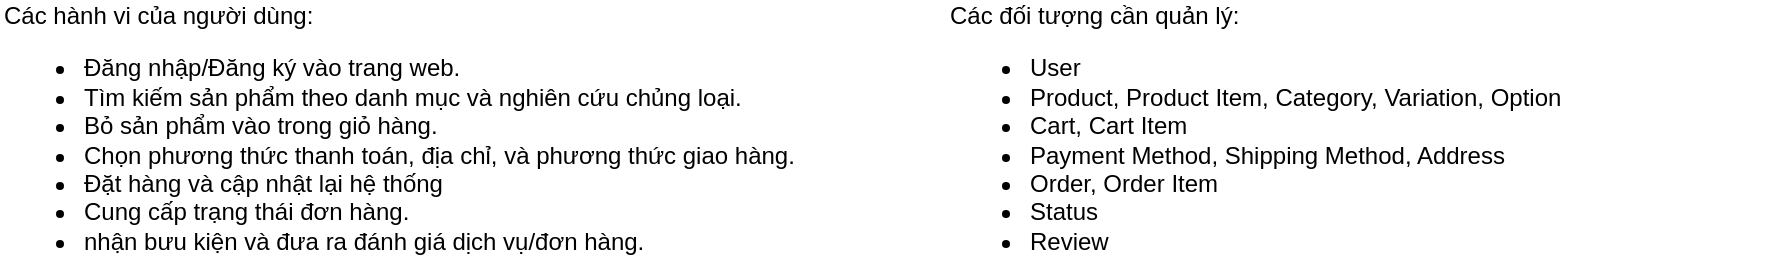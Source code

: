 <mxfile version="27.1.6" pages="14">
  <diagram name="Các chức năng phân tích" id="Cjwyyo6A9GgEWaSD54Zu">
    <mxGraphModel dx="845" dy="1041" grid="0" gridSize="10" guides="1" tooltips="1" connect="1" arrows="1" fold="1" page="0" pageScale="1" pageWidth="827" pageHeight="1169" math="0" shadow="0">
      <root>
        <mxCell id="0" />
        <mxCell id="1" parent="0" />
        <mxCell id="VV7xiL3DTWfqp-L4tMZq-6" value="Các hành vi của người dùng:&lt;div&gt;&lt;ul&gt;&lt;li&gt;Đăng nhập/Đăng ký vào trang web.&lt;/li&gt;&lt;li&gt;Tìm kiếm sản phẩm theo danh mục và nghiên cứu chủng loại.&lt;/li&gt;&lt;li&gt;Bỏ sản phẩm vào trong giỏ hàng.&lt;/li&gt;&lt;li&gt;Chọn phương thức thanh toán, địa chỉ, và phương thức giao hàng.&lt;/li&gt;&lt;li&gt;Đặt hàng và cập nhật lại hệ thống&lt;/li&gt;&lt;li&gt;Cung cấp trạng thái đơn hàng.&lt;/li&gt;&lt;li&gt;nhận bưu kiện và đưa ra đánh giá dịch vụ/đơn hàng.&lt;/li&gt;&lt;/ul&gt;&lt;/div&gt;" style="text;html=1;align=left;verticalAlign=middle;whiteSpace=wrap;rounded=0;" parent="1" vertex="1">
          <mxGeometry x="214" y="-222" width="422" height="101" as="geometry" />
        </mxCell>
        <mxCell id="VV7xiL3DTWfqp-L4tMZq-8" value="Các đối tượng cần quản lý:&lt;div&gt;&lt;ul&gt;&lt;li&gt;User&lt;/li&gt;&lt;li&gt;Product, Product Item, Category, Variation, Option&lt;/li&gt;&lt;li&gt;Cart, Cart Item&lt;/li&gt;&lt;li&gt;Payment Method, Shipping Method, Address&lt;/li&gt;&lt;li&gt;Order, Order Item&lt;/li&gt;&lt;li&gt;Status&lt;/li&gt;&lt;li&gt;Review&lt;/li&gt;&lt;/ul&gt;&lt;/div&gt;" style="text;html=1;align=left;verticalAlign=middle;whiteSpace=wrap;rounded=0;" parent="1" vertex="1">
          <mxGeometry x="687" y="-222" width="422" height="101" as="geometry" />
        </mxCell>
      </root>
    </mxGraphModel>
  </diagram>
  <diagram name="Relation model" id="_VPL8B69100kKlOMxenw">
    <mxGraphModel dx="1333" dy="1722" grid="0" gridSize="10" guides="1" tooltips="1" connect="1" arrows="1" fold="1" page="0" pageScale="1" pageWidth="827" pageHeight="1169" math="0" shadow="0">
      <root>
        <mxCell id="Tp1kBuS4Np3xCNuw9kTj-0" />
        <mxCell id="Tp1kBuS4Np3xCNuw9kTj-1" parent="Tp1kBuS4Np3xCNuw9kTj-0" />
        <mxCell id="Tp1kBuS4Np3xCNuw9kTj-2" value="User" style="shape=table;startSize=30;container=1;collapsible=1;childLayout=tableLayout;fixedRows=1;rowLines=0;fontStyle=1;align=center;resizeLast=1;html=1;" parent="Tp1kBuS4Np3xCNuw9kTj-1" vertex="1">
          <mxGeometry x="629" y="-878" width="180" height="150" as="geometry" />
        </mxCell>
        <mxCell id="Tp1kBuS4Np3xCNuw9kTj-3" value="" style="shape=tableRow;horizontal=0;startSize=0;swimlaneHead=0;swimlaneBody=0;fillColor=none;collapsible=0;dropTarget=0;points=[[0,0.5],[1,0.5]];portConstraint=eastwest;top=0;left=0;right=0;bottom=1;" parent="Tp1kBuS4Np3xCNuw9kTj-2" vertex="1">
          <mxGeometry y="30" width="180" height="30" as="geometry" />
        </mxCell>
        <mxCell id="Tp1kBuS4Np3xCNuw9kTj-4" value="PK" style="shape=partialRectangle;connectable=0;fillColor=none;top=0;left=0;bottom=0;right=0;fontStyle=1;overflow=hidden;whiteSpace=wrap;html=1;" parent="Tp1kBuS4Np3xCNuw9kTj-3" vertex="1">
          <mxGeometry width="30" height="30" as="geometry">
            <mxRectangle width="30" height="30" as="alternateBounds" />
          </mxGeometry>
        </mxCell>
        <mxCell id="Tp1kBuS4Np3xCNuw9kTj-5" value="id" style="shape=partialRectangle;connectable=0;fillColor=none;top=0;left=0;bottom=0;right=0;align=left;spacingLeft=6;fontStyle=5;overflow=hidden;whiteSpace=wrap;html=1;" parent="Tp1kBuS4Np3xCNuw9kTj-3" vertex="1">
          <mxGeometry x="30" width="150" height="30" as="geometry">
            <mxRectangle width="150" height="30" as="alternateBounds" />
          </mxGeometry>
        </mxCell>
        <mxCell id="Tp1kBuS4Np3xCNuw9kTj-6" value="" style="shape=tableRow;horizontal=0;startSize=0;swimlaneHead=0;swimlaneBody=0;fillColor=none;collapsible=0;dropTarget=0;points=[[0,0.5],[1,0.5]];portConstraint=eastwest;top=0;left=0;right=0;bottom=0;" parent="Tp1kBuS4Np3xCNuw9kTj-2" vertex="1">
          <mxGeometry y="60" width="180" height="30" as="geometry" />
        </mxCell>
        <mxCell id="Tp1kBuS4Np3xCNuw9kTj-7" value="" style="shape=partialRectangle;connectable=0;fillColor=none;top=0;left=0;bottom=0;right=0;editable=1;overflow=hidden;whiteSpace=wrap;html=1;" parent="Tp1kBuS4Np3xCNuw9kTj-6" vertex="1">
          <mxGeometry width="30" height="30" as="geometry">
            <mxRectangle width="30" height="30" as="alternateBounds" />
          </mxGeometry>
        </mxCell>
        <mxCell id="Tp1kBuS4Np3xCNuw9kTj-8" value="email_address" style="shape=partialRectangle;connectable=0;fillColor=none;top=0;left=0;bottom=0;right=0;align=left;spacingLeft=6;overflow=hidden;whiteSpace=wrap;html=1;" parent="Tp1kBuS4Np3xCNuw9kTj-6" vertex="1">
          <mxGeometry x="30" width="150" height="30" as="geometry">
            <mxRectangle width="150" height="30" as="alternateBounds" />
          </mxGeometry>
        </mxCell>
        <mxCell id="Tp1kBuS4Np3xCNuw9kTj-9" value="" style="shape=tableRow;horizontal=0;startSize=0;swimlaneHead=0;swimlaneBody=0;fillColor=none;collapsible=0;dropTarget=0;points=[[0,0.5],[1,0.5]];portConstraint=eastwest;top=0;left=0;right=0;bottom=0;" parent="Tp1kBuS4Np3xCNuw9kTj-2" vertex="1">
          <mxGeometry y="90" width="180" height="30" as="geometry" />
        </mxCell>
        <mxCell id="Tp1kBuS4Np3xCNuw9kTj-10" value="" style="shape=partialRectangle;connectable=0;fillColor=none;top=0;left=0;bottom=0;right=0;editable=1;overflow=hidden;whiteSpace=wrap;html=1;" parent="Tp1kBuS4Np3xCNuw9kTj-9" vertex="1">
          <mxGeometry width="30" height="30" as="geometry">
            <mxRectangle width="30" height="30" as="alternateBounds" />
          </mxGeometry>
        </mxCell>
        <mxCell id="Tp1kBuS4Np3xCNuw9kTj-11" value="hashed_password" style="shape=partialRectangle;connectable=0;fillColor=none;top=0;left=0;bottom=0;right=0;align=left;spacingLeft=6;overflow=hidden;whiteSpace=wrap;html=1;" parent="Tp1kBuS4Np3xCNuw9kTj-9" vertex="1">
          <mxGeometry x="30" width="150" height="30" as="geometry">
            <mxRectangle width="150" height="30" as="alternateBounds" />
          </mxGeometry>
        </mxCell>
        <mxCell id="Tp1kBuS4Np3xCNuw9kTj-12" value="" style="shape=tableRow;horizontal=0;startSize=0;swimlaneHead=0;swimlaneBody=0;fillColor=none;collapsible=0;dropTarget=0;points=[[0,0.5],[1,0.5]];portConstraint=eastwest;top=0;left=0;right=0;bottom=0;" parent="Tp1kBuS4Np3xCNuw9kTj-2" vertex="1">
          <mxGeometry y="120" width="180" height="30" as="geometry" />
        </mxCell>
        <mxCell id="Tp1kBuS4Np3xCNuw9kTj-13" value="" style="shape=partialRectangle;connectable=0;fillColor=none;top=0;left=0;bottom=0;right=0;editable=1;overflow=hidden;whiteSpace=wrap;html=1;" parent="Tp1kBuS4Np3xCNuw9kTj-12" vertex="1">
          <mxGeometry width="30" height="30" as="geometry">
            <mxRectangle width="30" height="30" as="alternateBounds" />
          </mxGeometry>
        </mxCell>
        <mxCell id="Tp1kBuS4Np3xCNuw9kTj-14" value="phone_number" style="shape=partialRectangle;connectable=0;fillColor=none;top=0;left=0;bottom=0;right=0;align=left;spacingLeft=6;overflow=hidden;whiteSpace=wrap;html=1;" parent="Tp1kBuS4Np3xCNuw9kTj-12" vertex="1">
          <mxGeometry x="30" width="150" height="30" as="geometry">
            <mxRectangle width="150" height="30" as="alternateBounds" />
          </mxGeometry>
        </mxCell>
        <mxCell id="Tp1kBuS4Np3xCNuw9kTj-16" value="Category" style="shape=table;startSize=30;container=1;collapsible=1;childLayout=tableLayout;fixedRows=1;rowLines=0;fontStyle=1;align=center;resizeLast=1;html=1;fillColor=#ffe6cc;strokeColor=#d79b00;opacity=50;" parent="Tp1kBuS4Np3xCNuw9kTj-1" vertex="1">
          <mxGeometry x="109" y="158" width="180" height="120.077" as="geometry" />
        </mxCell>
        <mxCell id="Tp1kBuS4Np3xCNuw9kTj-17" value="" style="shape=tableRow;horizontal=0;startSize=0;swimlaneHead=0;swimlaneBody=0;fillColor=#ffe6cc;collapsible=0;dropTarget=0;points=[[0,0.5],[1,0.5]];portConstraint=eastwest;top=0;left=0;right=0;bottom=1;strokeColor=#d79b00;opacity=50;" parent="Tp1kBuS4Np3xCNuw9kTj-16" vertex="1">
          <mxGeometry y="30" width="180" height="30" as="geometry" />
        </mxCell>
        <mxCell id="Tp1kBuS4Np3xCNuw9kTj-18" value="PK" style="shape=partialRectangle;connectable=0;fillColor=#ffe6cc;top=0;left=0;bottom=0;right=0;fontStyle=1;overflow=hidden;whiteSpace=wrap;html=1;strokeColor=#d79b00;opacity=50;" parent="Tp1kBuS4Np3xCNuw9kTj-17" vertex="1">
          <mxGeometry width="30" height="30" as="geometry">
            <mxRectangle width="30" height="30" as="alternateBounds" />
          </mxGeometry>
        </mxCell>
        <mxCell id="Tp1kBuS4Np3xCNuw9kTj-19" value="id" style="shape=partialRectangle;connectable=0;fillColor=#ffe6cc;top=0;left=0;bottom=0;right=0;align=left;spacingLeft=6;fontStyle=5;overflow=hidden;whiteSpace=wrap;html=1;strokeColor=#d79b00;opacity=50;" parent="Tp1kBuS4Np3xCNuw9kTj-17" vertex="1">
          <mxGeometry x="30" width="150" height="30" as="geometry">
            <mxRectangle width="150" height="30" as="alternateBounds" />
          </mxGeometry>
        </mxCell>
        <mxCell id="Tp1kBuS4Np3xCNuw9kTj-20" value="" style="shape=tableRow;horizontal=0;startSize=0;swimlaneHead=0;swimlaneBody=0;fillColor=#ffe6cc;collapsible=0;dropTarget=0;points=[[0,0.5],[1,0.5]];portConstraint=eastwest;top=0;left=0;right=0;bottom=0;strokeColor=#d79b00;opacity=50;" parent="Tp1kBuS4Np3xCNuw9kTj-16" vertex="1">
          <mxGeometry y="60" width="180" height="30" as="geometry" />
        </mxCell>
        <mxCell id="Tp1kBuS4Np3xCNuw9kTj-21" value="FK" style="shape=partialRectangle;connectable=0;fillColor=#ffe6cc;top=0;left=0;bottom=0;right=0;editable=1;overflow=hidden;whiteSpace=wrap;html=1;strokeColor=#d79b00;opacity=50;" parent="Tp1kBuS4Np3xCNuw9kTj-20" vertex="1">
          <mxGeometry width="30" height="30" as="geometry">
            <mxRectangle width="30" height="30" as="alternateBounds" />
          </mxGeometry>
        </mxCell>
        <mxCell id="Tp1kBuS4Np3xCNuw9kTj-22" value="parent_category" style="shape=partialRectangle;connectable=0;fillColor=#ffe6cc;top=0;left=0;bottom=0;right=0;align=left;spacingLeft=6;overflow=hidden;whiteSpace=wrap;html=1;strokeColor=#d79b00;opacity=50;" parent="Tp1kBuS4Np3xCNuw9kTj-20" vertex="1">
          <mxGeometry x="30" width="150" height="30" as="geometry">
            <mxRectangle width="150" height="30" as="alternateBounds" />
          </mxGeometry>
        </mxCell>
        <mxCell id="Tp1kBuS4Np3xCNuw9kTj-23" value="" style="shape=tableRow;horizontal=0;startSize=0;swimlaneHead=0;swimlaneBody=0;fillColor=#ffe6cc;collapsible=0;dropTarget=0;points=[[0,0.5],[1,0.5]];portConstraint=eastwest;top=0;left=0;right=0;bottom=0;strokeColor=#d79b00;opacity=50;" parent="Tp1kBuS4Np3xCNuw9kTj-16" vertex="1">
          <mxGeometry y="90" width="180" height="30" as="geometry" />
        </mxCell>
        <mxCell id="Tp1kBuS4Np3xCNuw9kTj-24" value="" style="shape=partialRectangle;connectable=0;fillColor=#ffe6cc;top=0;left=0;bottom=0;right=0;editable=1;overflow=hidden;whiteSpace=wrap;html=1;strokeColor=#d79b00;opacity=50;" parent="Tp1kBuS4Np3xCNuw9kTj-23" vertex="1">
          <mxGeometry width="30" height="30" as="geometry">
            <mxRectangle width="30" height="30" as="alternateBounds" />
          </mxGeometry>
        </mxCell>
        <mxCell id="Tp1kBuS4Np3xCNuw9kTj-25" value="name" style="shape=partialRectangle;connectable=0;fillColor=#ffe6cc;top=0;left=0;bottom=0;right=0;align=left;spacingLeft=6;overflow=hidden;whiteSpace=wrap;html=1;strokeColor=#d79b00;opacity=50;" parent="Tp1kBuS4Np3xCNuw9kTj-23" vertex="1">
          <mxGeometry x="30" width="150" height="30" as="geometry">
            <mxRectangle width="150" height="30" as="alternateBounds" />
          </mxGeometry>
        </mxCell>
        <mxCell id="Tp1kBuS4Np3xCNuw9kTj-26" value="Variation" style="shape=table;startSize=30;container=1;collapsible=1;childLayout=tableLayout;fixedRows=1;rowLines=0;fontStyle=1;align=center;resizeLast=1;html=1;fillColor=#ffe6cc;strokeColor=#d79b00;opacity=50;" parent="Tp1kBuS4Np3xCNuw9kTj-1" vertex="1">
          <mxGeometry x="369" y="417" width="180" height="120.077" as="geometry" />
        </mxCell>
        <mxCell id="Tp1kBuS4Np3xCNuw9kTj-27" value="" style="shape=tableRow;horizontal=0;startSize=0;swimlaneHead=0;swimlaneBody=0;fillColor=#ffe6cc;collapsible=0;dropTarget=0;points=[[0,0.5],[1,0.5]];portConstraint=eastwest;top=0;left=0;right=0;bottom=1;strokeColor=#d79b00;opacity=50;" parent="Tp1kBuS4Np3xCNuw9kTj-26" vertex="1">
          <mxGeometry y="30" width="180" height="30" as="geometry" />
        </mxCell>
        <mxCell id="Tp1kBuS4Np3xCNuw9kTj-28" value="PK" style="shape=partialRectangle;connectable=0;fillColor=#ffe6cc;top=0;left=0;bottom=0;right=0;fontStyle=1;overflow=hidden;whiteSpace=wrap;html=1;strokeColor=#d79b00;opacity=50;" parent="Tp1kBuS4Np3xCNuw9kTj-27" vertex="1">
          <mxGeometry width="30" height="30" as="geometry">
            <mxRectangle width="30" height="30" as="alternateBounds" />
          </mxGeometry>
        </mxCell>
        <mxCell id="Tp1kBuS4Np3xCNuw9kTj-29" value="id" style="shape=partialRectangle;connectable=0;fillColor=#ffe6cc;top=0;left=0;bottom=0;right=0;align=left;spacingLeft=6;fontStyle=5;overflow=hidden;whiteSpace=wrap;html=1;strokeColor=#d79b00;opacity=50;" parent="Tp1kBuS4Np3xCNuw9kTj-27" vertex="1">
          <mxGeometry x="30" width="150" height="30" as="geometry">
            <mxRectangle width="150" height="30" as="alternateBounds" />
          </mxGeometry>
        </mxCell>
        <mxCell id="Tp1kBuS4Np3xCNuw9kTj-30" value="" style="shape=tableRow;horizontal=0;startSize=0;swimlaneHead=0;swimlaneBody=0;fillColor=#ffe6cc;collapsible=0;dropTarget=0;points=[[0,0.5],[1,0.5]];portConstraint=eastwest;top=0;left=0;right=0;bottom=0;strokeColor=#d79b00;opacity=50;" parent="Tp1kBuS4Np3xCNuw9kTj-26" vertex="1">
          <mxGeometry y="60" width="180" height="30" as="geometry" />
        </mxCell>
        <mxCell id="Tp1kBuS4Np3xCNuw9kTj-31" value="FK" style="shape=partialRectangle;connectable=0;fillColor=#ffe6cc;top=0;left=0;bottom=0;right=0;editable=1;overflow=hidden;whiteSpace=wrap;html=1;strokeColor=#d79b00;opacity=50;" parent="Tp1kBuS4Np3xCNuw9kTj-30" vertex="1">
          <mxGeometry width="30" height="30" as="geometry">
            <mxRectangle width="30" height="30" as="alternateBounds" />
          </mxGeometry>
        </mxCell>
        <mxCell id="Tp1kBuS4Np3xCNuw9kTj-32" value="category_id" style="shape=partialRectangle;connectable=0;fillColor=#ffe6cc;top=0;left=0;bottom=0;right=0;align=left;spacingLeft=6;overflow=hidden;whiteSpace=wrap;html=1;strokeColor=#d79b00;opacity=50;" parent="Tp1kBuS4Np3xCNuw9kTj-30" vertex="1">
          <mxGeometry x="30" width="150" height="30" as="geometry">
            <mxRectangle width="150" height="30" as="alternateBounds" />
          </mxGeometry>
        </mxCell>
        <mxCell id="Tp1kBuS4Np3xCNuw9kTj-33" value="" style="shape=tableRow;horizontal=0;startSize=0;swimlaneHead=0;swimlaneBody=0;fillColor=#ffe6cc;collapsible=0;dropTarget=0;points=[[0,0.5],[1,0.5]];portConstraint=eastwest;top=0;left=0;right=0;bottom=0;strokeColor=#d79b00;opacity=50;" parent="Tp1kBuS4Np3xCNuw9kTj-26" vertex="1">
          <mxGeometry y="90" width="180" height="30" as="geometry" />
        </mxCell>
        <mxCell id="Tp1kBuS4Np3xCNuw9kTj-34" value="" style="shape=partialRectangle;connectable=0;fillColor=#ffe6cc;top=0;left=0;bottom=0;right=0;editable=1;overflow=hidden;whiteSpace=wrap;html=1;strokeColor=#d79b00;opacity=50;" parent="Tp1kBuS4Np3xCNuw9kTj-33" vertex="1">
          <mxGeometry width="30" height="30" as="geometry">
            <mxRectangle width="30" height="30" as="alternateBounds" />
          </mxGeometry>
        </mxCell>
        <mxCell id="Tp1kBuS4Np3xCNuw9kTj-35" value="name" style="shape=partialRectangle;connectable=0;fillColor=#ffe6cc;top=0;left=0;bottom=0;right=0;align=left;spacingLeft=6;overflow=hidden;whiteSpace=wrap;html=1;strokeColor=#d79b00;opacity=50;" parent="Tp1kBuS4Np3xCNuw9kTj-33" vertex="1">
          <mxGeometry x="30" width="150" height="30" as="geometry">
            <mxRectangle width="150" height="30" as="alternateBounds" />
          </mxGeometry>
        </mxCell>
        <mxCell id="Tp1kBuS4Np3xCNuw9kTj-36" value="Product" style="shape=table;startSize=30;container=1;collapsible=1;childLayout=tableLayout;fixedRows=1;rowLines=0;fontStyle=1;align=center;resizeLast=1;html=1;fillColor=#ffe6cc;strokeColor=#d79b00;opacity=50;" parent="Tp1kBuS4Np3xCNuw9kTj-1" vertex="1">
          <mxGeometry x="369" y="158" width="180" height="180" as="geometry" />
        </mxCell>
        <mxCell id="Tp1kBuS4Np3xCNuw9kTj-37" value="" style="shape=tableRow;horizontal=0;startSize=0;swimlaneHead=0;swimlaneBody=0;fillColor=#ffe6cc;collapsible=0;dropTarget=0;points=[[0,0.5],[1,0.5]];portConstraint=eastwest;top=0;left=0;right=0;bottom=1;strokeColor=#d79b00;opacity=50;" parent="Tp1kBuS4Np3xCNuw9kTj-36" vertex="1">
          <mxGeometry y="30" width="180" height="30" as="geometry" />
        </mxCell>
        <mxCell id="Tp1kBuS4Np3xCNuw9kTj-38" value="PK" style="shape=partialRectangle;connectable=0;fillColor=#ffe6cc;top=0;left=0;bottom=0;right=0;fontStyle=1;overflow=hidden;whiteSpace=wrap;html=1;strokeColor=#d79b00;opacity=50;" parent="Tp1kBuS4Np3xCNuw9kTj-37" vertex="1">
          <mxGeometry width="30" height="30" as="geometry">
            <mxRectangle width="30" height="30" as="alternateBounds" />
          </mxGeometry>
        </mxCell>
        <mxCell id="Tp1kBuS4Np3xCNuw9kTj-39" value="id" style="shape=partialRectangle;connectable=0;fillColor=#ffe6cc;top=0;left=0;bottom=0;right=0;align=left;spacingLeft=6;fontStyle=5;overflow=hidden;whiteSpace=wrap;html=1;strokeColor=#d79b00;opacity=50;" parent="Tp1kBuS4Np3xCNuw9kTj-37" vertex="1">
          <mxGeometry x="30" width="150" height="30" as="geometry">
            <mxRectangle width="150" height="30" as="alternateBounds" />
          </mxGeometry>
        </mxCell>
        <mxCell id="Tp1kBuS4Np3xCNuw9kTj-40" value="" style="shape=tableRow;horizontal=0;startSize=0;swimlaneHead=0;swimlaneBody=0;fillColor=#ffe6cc;collapsible=0;dropTarget=0;points=[[0,0.5],[1,0.5]];portConstraint=eastwest;top=0;left=0;right=0;bottom=0;strokeColor=#d79b00;opacity=50;" parent="Tp1kBuS4Np3xCNuw9kTj-36" vertex="1">
          <mxGeometry y="60" width="180" height="30" as="geometry" />
        </mxCell>
        <mxCell id="Tp1kBuS4Np3xCNuw9kTj-41" value="FK" style="shape=partialRectangle;connectable=0;fillColor=#ffe6cc;top=0;left=0;bottom=0;right=0;editable=1;overflow=hidden;whiteSpace=wrap;html=1;strokeColor=#d79b00;opacity=50;" parent="Tp1kBuS4Np3xCNuw9kTj-40" vertex="1">
          <mxGeometry width="30" height="30" as="geometry">
            <mxRectangle width="30" height="30" as="alternateBounds" />
          </mxGeometry>
        </mxCell>
        <mxCell id="Tp1kBuS4Np3xCNuw9kTj-42" value="category_id" style="shape=partialRectangle;connectable=0;fillColor=#ffe6cc;top=0;left=0;bottom=0;right=0;align=left;spacingLeft=6;overflow=hidden;whiteSpace=wrap;html=1;strokeColor=#d79b00;opacity=50;" parent="Tp1kBuS4Np3xCNuw9kTj-40" vertex="1">
          <mxGeometry x="30" width="150" height="30" as="geometry">
            <mxRectangle width="150" height="30" as="alternateBounds" />
          </mxGeometry>
        </mxCell>
        <mxCell id="Tp1kBuS4Np3xCNuw9kTj-43" value="" style="shape=tableRow;horizontal=0;startSize=0;swimlaneHead=0;swimlaneBody=0;fillColor=#ffe6cc;collapsible=0;dropTarget=0;points=[[0,0.5],[1,0.5]];portConstraint=eastwest;top=0;left=0;right=0;bottom=0;strokeColor=#d79b00;opacity=50;" parent="Tp1kBuS4Np3xCNuw9kTj-36" vertex="1">
          <mxGeometry y="90" width="180" height="30" as="geometry" />
        </mxCell>
        <mxCell id="Tp1kBuS4Np3xCNuw9kTj-44" value="" style="shape=partialRectangle;connectable=0;fillColor=#ffe6cc;top=0;left=0;bottom=0;right=0;editable=1;overflow=hidden;whiteSpace=wrap;html=1;strokeColor=#d79b00;opacity=50;" parent="Tp1kBuS4Np3xCNuw9kTj-43" vertex="1">
          <mxGeometry width="30" height="30" as="geometry">
            <mxRectangle width="30" height="30" as="alternateBounds" />
          </mxGeometry>
        </mxCell>
        <mxCell id="Tp1kBuS4Np3xCNuw9kTj-45" value="name" style="shape=partialRectangle;connectable=0;fillColor=#ffe6cc;top=0;left=0;bottom=0;right=0;align=left;spacingLeft=6;overflow=hidden;whiteSpace=wrap;html=1;strokeColor=#d79b00;opacity=50;" parent="Tp1kBuS4Np3xCNuw9kTj-43" vertex="1">
          <mxGeometry x="30" width="150" height="30" as="geometry">
            <mxRectangle width="150" height="30" as="alternateBounds" />
          </mxGeometry>
        </mxCell>
        <mxCell id="Tp1kBuS4Np3xCNuw9kTj-46" value="" style="shape=tableRow;horizontal=0;startSize=0;swimlaneHead=0;swimlaneBody=0;fillColor=#ffe6cc;collapsible=0;dropTarget=0;points=[[0,0.5],[1,0.5]];portConstraint=eastwest;top=0;left=0;right=0;bottom=0;strokeColor=#d79b00;opacity=50;" parent="Tp1kBuS4Np3xCNuw9kTj-36" vertex="1">
          <mxGeometry y="120" width="180" height="30" as="geometry" />
        </mxCell>
        <mxCell id="Tp1kBuS4Np3xCNuw9kTj-47" value="" style="shape=partialRectangle;connectable=0;fillColor=#ffe6cc;top=0;left=0;bottom=0;right=0;editable=1;overflow=hidden;whiteSpace=wrap;html=1;strokeColor=#d79b00;opacity=50;" parent="Tp1kBuS4Np3xCNuw9kTj-46" vertex="1">
          <mxGeometry width="30" height="30" as="geometry">
            <mxRectangle width="30" height="30" as="alternateBounds" />
          </mxGeometry>
        </mxCell>
        <mxCell id="Tp1kBuS4Np3xCNuw9kTj-48" value="description" style="shape=partialRectangle;connectable=0;fillColor=#ffe6cc;top=0;left=0;bottom=0;right=0;align=left;spacingLeft=6;overflow=hidden;whiteSpace=wrap;html=1;strokeColor=#d79b00;opacity=50;" parent="Tp1kBuS4Np3xCNuw9kTj-46" vertex="1">
          <mxGeometry x="30" width="150" height="30" as="geometry">
            <mxRectangle width="150" height="30" as="alternateBounds" />
          </mxGeometry>
        </mxCell>
        <mxCell id="Tp1kBuS4Np3xCNuw9kTj-49" value="" style="shape=tableRow;horizontal=0;startSize=0;swimlaneHead=0;swimlaneBody=0;fillColor=#ffe6cc;collapsible=0;dropTarget=0;points=[[0,0.5],[1,0.5]];portConstraint=eastwest;top=0;left=0;right=0;bottom=0;strokeColor=#d79b00;opacity=50;" parent="Tp1kBuS4Np3xCNuw9kTj-36" vertex="1">
          <mxGeometry y="150" width="180" height="30" as="geometry" />
        </mxCell>
        <mxCell id="Tp1kBuS4Np3xCNuw9kTj-50" value="" style="shape=partialRectangle;connectable=0;fillColor=#ffe6cc;top=0;left=0;bottom=0;right=0;editable=1;overflow=hidden;whiteSpace=wrap;html=1;strokeColor=#d79b00;opacity=50;" parent="Tp1kBuS4Np3xCNuw9kTj-49" vertex="1">
          <mxGeometry width="30" height="30" as="geometry">
            <mxRectangle width="30" height="30" as="alternateBounds" />
          </mxGeometry>
        </mxCell>
        <mxCell id="Tp1kBuS4Np3xCNuw9kTj-51" value="cover_image_link" style="shape=partialRectangle;connectable=0;fillColor=#ffe6cc;top=0;left=0;bottom=0;right=0;align=left;spacingLeft=6;overflow=hidden;whiteSpace=wrap;html=1;strokeColor=#d79b00;opacity=50;" parent="Tp1kBuS4Np3xCNuw9kTj-49" vertex="1">
          <mxGeometry x="30" width="150" height="30" as="geometry">
            <mxRectangle width="150" height="30" as="alternateBounds" />
          </mxGeometry>
        </mxCell>
        <mxCell id="Tp1kBuS4Np3xCNuw9kTj-52" value="Product Item" style="shape=table;startSize=30;container=1;collapsible=1;childLayout=tableLayout;fixedRows=1;rowLines=0;fontStyle=1;align=center;resizeLast=1;html=1;fillColor=#ffe6cc;strokeColor=#d79b00;opacity=50;" parent="Tp1kBuS4Np3xCNuw9kTj-1" vertex="1">
          <mxGeometry x="629" y="158" width="180" height="210" as="geometry" />
        </mxCell>
        <mxCell id="Tp1kBuS4Np3xCNuw9kTj-53" value="" style="shape=tableRow;horizontal=0;startSize=0;swimlaneHead=0;swimlaneBody=0;fillColor=#ffe6cc;collapsible=0;dropTarget=0;points=[[0,0.5],[1,0.5]];portConstraint=eastwest;top=0;left=0;right=0;bottom=1;strokeColor=#d79b00;opacity=50;" parent="Tp1kBuS4Np3xCNuw9kTj-52" vertex="1">
          <mxGeometry y="30" width="180" height="30" as="geometry" />
        </mxCell>
        <mxCell id="Tp1kBuS4Np3xCNuw9kTj-54" value="PK" style="shape=partialRectangle;connectable=0;fillColor=#ffe6cc;top=0;left=0;bottom=0;right=0;fontStyle=1;overflow=hidden;whiteSpace=wrap;html=1;strokeColor=#d79b00;opacity=50;" parent="Tp1kBuS4Np3xCNuw9kTj-53" vertex="1">
          <mxGeometry width="30" height="30" as="geometry">
            <mxRectangle width="30" height="30" as="alternateBounds" />
          </mxGeometry>
        </mxCell>
        <mxCell id="Tp1kBuS4Np3xCNuw9kTj-55" value="id" style="shape=partialRectangle;connectable=0;fillColor=#ffe6cc;top=0;left=0;bottom=0;right=0;align=left;spacingLeft=6;fontStyle=5;overflow=hidden;whiteSpace=wrap;html=1;strokeColor=#d79b00;opacity=50;" parent="Tp1kBuS4Np3xCNuw9kTj-53" vertex="1">
          <mxGeometry x="30" width="150" height="30" as="geometry">
            <mxRectangle width="150" height="30" as="alternateBounds" />
          </mxGeometry>
        </mxCell>
        <mxCell id="Tp1kBuS4Np3xCNuw9kTj-56" value="" style="shape=tableRow;horizontal=0;startSize=0;swimlaneHead=0;swimlaneBody=0;fillColor=#ffe6cc;collapsible=0;dropTarget=0;points=[[0,0.5],[1,0.5]];portConstraint=eastwest;top=0;left=0;right=0;bottom=0;strokeColor=#d79b00;opacity=50;" parent="Tp1kBuS4Np3xCNuw9kTj-52" vertex="1">
          <mxGeometry y="60" width="180" height="30" as="geometry" />
        </mxCell>
        <mxCell id="Tp1kBuS4Np3xCNuw9kTj-57" value="FK" style="shape=partialRectangle;connectable=0;fillColor=#ffe6cc;top=0;left=0;bottom=0;right=0;editable=1;overflow=hidden;whiteSpace=wrap;html=1;strokeColor=#d79b00;opacity=50;" parent="Tp1kBuS4Np3xCNuw9kTj-56" vertex="1">
          <mxGeometry width="30" height="30" as="geometry">
            <mxRectangle width="30" height="30" as="alternateBounds" />
          </mxGeometry>
        </mxCell>
        <mxCell id="Tp1kBuS4Np3xCNuw9kTj-58" value="product_id" style="shape=partialRectangle;connectable=0;fillColor=#ffe6cc;top=0;left=0;bottom=0;right=0;align=left;spacingLeft=6;overflow=hidden;whiteSpace=wrap;html=1;strokeColor=#d79b00;opacity=50;" parent="Tp1kBuS4Np3xCNuw9kTj-56" vertex="1">
          <mxGeometry x="30" width="150" height="30" as="geometry">
            <mxRectangle width="150" height="30" as="alternateBounds" />
          </mxGeometry>
        </mxCell>
        <mxCell id="Tp1kBuS4Np3xCNuw9kTj-59" value="" style="shape=tableRow;horizontal=0;startSize=0;swimlaneHead=0;swimlaneBody=0;fillColor=#ffe6cc;collapsible=0;dropTarget=0;points=[[0,0.5],[1,0.5]];portConstraint=eastwest;top=0;left=0;right=0;bottom=0;strokeColor=#d79b00;opacity=50;" parent="Tp1kBuS4Np3xCNuw9kTj-52" vertex="1">
          <mxGeometry y="90" width="180" height="30" as="geometry" />
        </mxCell>
        <mxCell id="Tp1kBuS4Np3xCNuw9kTj-60" value="" style="shape=partialRectangle;connectable=0;fillColor=#ffe6cc;top=0;left=0;bottom=0;right=0;editable=1;overflow=hidden;whiteSpace=wrap;html=1;strokeColor=#d79b00;opacity=50;" parent="Tp1kBuS4Np3xCNuw9kTj-59" vertex="1">
          <mxGeometry width="30" height="30" as="geometry">
            <mxRectangle width="30" height="30" as="alternateBounds" />
          </mxGeometry>
        </mxCell>
        <mxCell id="Tp1kBuS4Np3xCNuw9kTj-61" value="SKU" style="shape=partialRectangle;connectable=0;fillColor=#ffe6cc;top=0;left=0;bottom=0;right=0;align=left;spacingLeft=6;overflow=hidden;whiteSpace=wrap;html=1;strokeColor=#d79b00;opacity=50;" parent="Tp1kBuS4Np3xCNuw9kTj-59" vertex="1">
          <mxGeometry x="30" width="150" height="30" as="geometry">
            <mxRectangle width="150" height="30" as="alternateBounds" />
          </mxGeometry>
        </mxCell>
        <mxCell id="Tp1kBuS4Np3xCNuw9kTj-62" value="" style="shape=tableRow;horizontal=0;startSize=0;swimlaneHead=0;swimlaneBody=0;fillColor=#ffe6cc;collapsible=0;dropTarget=0;points=[[0,0.5],[1,0.5]];portConstraint=eastwest;top=0;left=0;right=0;bottom=0;strokeColor=#d79b00;opacity=50;" parent="Tp1kBuS4Np3xCNuw9kTj-52" vertex="1">
          <mxGeometry y="120" width="180" height="30" as="geometry" />
        </mxCell>
        <mxCell id="Tp1kBuS4Np3xCNuw9kTj-63" value="" style="shape=partialRectangle;connectable=0;fillColor=#ffe6cc;top=0;left=0;bottom=0;right=0;editable=1;overflow=hidden;whiteSpace=wrap;html=1;strokeColor=#d79b00;opacity=50;" parent="Tp1kBuS4Np3xCNuw9kTj-62" vertex="1">
          <mxGeometry width="30" height="30" as="geometry">
            <mxRectangle width="30" height="30" as="alternateBounds" />
          </mxGeometry>
        </mxCell>
        <mxCell id="Tp1kBuS4Np3xCNuw9kTj-64" value="quantity_in_stock" style="shape=partialRectangle;connectable=0;fillColor=#ffe6cc;top=0;left=0;bottom=0;right=0;align=left;spacingLeft=6;overflow=hidden;whiteSpace=wrap;html=1;strokeColor=#d79b00;opacity=50;" parent="Tp1kBuS4Np3xCNuw9kTj-62" vertex="1">
          <mxGeometry x="30" width="150" height="30" as="geometry">
            <mxRectangle width="150" height="30" as="alternateBounds" />
          </mxGeometry>
        </mxCell>
        <mxCell id="Tp1kBuS4Np3xCNuw9kTj-65" value="" style="shape=tableRow;horizontal=0;startSize=0;swimlaneHead=0;swimlaneBody=0;fillColor=#ffe6cc;collapsible=0;dropTarget=0;points=[[0,0.5],[1,0.5]];portConstraint=eastwest;top=0;left=0;right=0;bottom=0;strokeColor=#d79b00;opacity=50;" parent="Tp1kBuS4Np3xCNuw9kTj-52" vertex="1">
          <mxGeometry y="150" width="180" height="30" as="geometry" />
        </mxCell>
        <mxCell id="Tp1kBuS4Np3xCNuw9kTj-66" value="" style="shape=partialRectangle;connectable=0;fillColor=#ffe6cc;top=0;left=0;bottom=0;right=0;editable=1;overflow=hidden;whiteSpace=wrap;html=1;strokeColor=#d79b00;opacity=50;" parent="Tp1kBuS4Np3xCNuw9kTj-65" vertex="1">
          <mxGeometry width="30" height="30" as="geometry">
            <mxRectangle width="30" height="30" as="alternateBounds" />
          </mxGeometry>
        </mxCell>
        <mxCell id="Tp1kBuS4Np3xCNuw9kTj-67" value="item_image_link" style="shape=partialRectangle;connectable=0;fillColor=#ffe6cc;top=0;left=0;bottom=0;right=0;align=left;spacingLeft=6;overflow=hidden;whiteSpace=wrap;html=1;strokeColor=#d79b00;opacity=50;" parent="Tp1kBuS4Np3xCNuw9kTj-65" vertex="1">
          <mxGeometry x="30" width="150" height="30" as="geometry">
            <mxRectangle width="150" height="30" as="alternateBounds" />
          </mxGeometry>
        </mxCell>
        <mxCell id="Tp1kBuS4Np3xCNuw9kTj-68" value="" style="shape=tableRow;horizontal=0;startSize=0;swimlaneHead=0;swimlaneBody=0;fillColor=#ffe6cc;collapsible=0;dropTarget=0;points=[[0,0.5],[1,0.5]];portConstraint=eastwest;top=0;left=0;right=0;bottom=0;strokeColor=#d79b00;opacity=50;" parent="Tp1kBuS4Np3xCNuw9kTj-52" vertex="1">
          <mxGeometry y="180" width="180" height="30" as="geometry" />
        </mxCell>
        <mxCell id="Tp1kBuS4Np3xCNuw9kTj-69" value="" style="shape=partialRectangle;connectable=0;fillColor=#ffe6cc;top=0;left=0;bottom=0;right=0;editable=1;overflow=hidden;whiteSpace=wrap;html=1;strokeColor=#d79b00;opacity=50;" parent="Tp1kBuS4Np3xCNuw9kTj-68" vertex="1">
          <mxGeometry width="30" height="30" as="geometry">
            <mxRectangle width="30" height="30" as="alternateBounds" />
          </mxGeometry>
        </mxCell>
        <mxCell id="Tp1kBuS4Np3xCNuw9kTj-70" value="price" style="shape=partialRectangle;connectable=0;fillColor=#ffe6cc;top=0;left=0;bottom=0;right=0;align=left;spacingLeft=6;overflow=hidden;whiteSpace=wrap;html=1;strokeColor=#d79b00;opacity=50;" parent="Tp1kBuS4Np3xCNuw9kTj-68" vertex="1">
          <mxGeometry x="30" width="150" height="30" as="geometry">
            <mxRectangle width="150" height="30" as="alternateBounds" />
          </mxGeometry>
        </mxCell>
        <mxCell id="Tp1kBuS4Np3xCNuw9kTj-72" value="Variation Option" style="shape=table;startSize=30;container=1;collapsible=1;childLayout=tableLayout;fixedRows=1;rowLines=0;fontStyle=1;align=center;resizeLast=1;html=1;fillColor=#ffe6cc;strokeColor=#d79b00;opacity=50;" parent="Tp1kBuS4Np3xCNuw9kTj-1" vertex="1">
          <mxGeometry x="629" y="417" width="180" height="120.077" as="geometry" />
        </mxCell>
        <mxCell id="Tp1kBuS4Np3xCNuw9kTj-73" value="" style="shape=tableRow;horizontal=0;startSize=0;swimlaneHead=0;swimlaneBody=0;fillColor=#ffe6cc;collapsible=0;dropTarget=0;points=[[0,0.5],[1,0.5]];portConstraint=eastwest;top=0;left=0;right=0;bottom=1;strokeColor=#d79b00;opacity=50;" parent="Tp1kBuS4Np3xCNuw9kTj-72" vertex="1">
          <mxGeometry y="30" width="180" height="30" as="geometry" />
        </mxCell>
        <mxCell id="Tp1kBuS4Np3xCNuw9kTj-74" value="PK" style="shape=partialRectangle;connectable=0;fillColor=#ffe6cc;top=0;left=0;bottom=0;right=0;fontStyle=1;overflow=hidden;whiteSpace=wrap;html=1;strokeColor=#d79b00;opacity=50;" parent="Tp1kBuS4Np3xCNuw9kTj-73" vertex="1">
          <mxGeometry width="30" height="30" as="geometry">
            <mxRectangle width="30" height="30" as="alternateBounds" />
          </mxGeometry>
        </mxCell>
        <mxCell id="Tp1kBuS4Np3xCNuw9kTj-75" value="id" style="shape=partialRectangle;connectable=0;fillColor=#ffe6cc;top=0;left=0;bottom=0;right=0;align=left;spacingLeft=6;fontStyle=5;overflow=hidden;whiteSpace=wrap;html=1;strokeColor=#d79b00;opacity=50;" parent="Tp1kBuS4Np3xCNuw9kTj-73" vertex="1">
          <mxGeometry x="30" width="150" height="30" as="geometry">
            <mxRectangle width="150" height="30" as="alternateBounds" />
          </mxGeometry>
        </mxCell>
        <mxCell id="Tp1kBuS4Np3xCNuw9kTj-76" value="" style="shape=tableRow;horizontal=0;startSize=0;swimlaneHead=0;swimlaneBody=0;fillColor=#ffe6cc;collapsible=0;dropTarget=0;points=[[0,0.5],[1,0.5]];portConstraint=eastwest;top=0;left=0;right=0;bottom=0;strokeColor=#d79b00;opacity=50;" parent="Tp1kBuS4Np3xCNuw9kTj-72" vertex="1">
          <mxGeometry y="60" width="180" height="30" as="geometry" />
        </mxCell>
        <mxCell id="Tp1kBuS4Np3xCNuw9kTj-77" value="FK" style="shape=partialRectangle;connectable=0;fillColor=#ffe6cc;top=0;left=0;bottom=0;right=0;editable=1;overflow=hidden;whiteSpace=wrap;html=1;strokeColor=#d79b00;opacity=50;" parent="Tp1kBuS4Np3xCNuw9kTj-76" vertex="1">
          <mxGeometry width="30" height="30" as="geometry">
            <mxRectangle width="30" height="30" as="alternateBounds" />
          </mxGeometry>
        </mxCell>
        <mxCell id="Tp1kBuS4Np3xCNuw9kTj-78" value="variation_id" style="shape=partialRectangle;connectable=0;fillColor=#ffe6cc;top=0;left=0;bottom=0;right=0;align=left;spacingLeft=6;overflow=hidden;whiteSpace=wrap;html=1;strokeColor=#d79b00;opacity=50;" parent="Tp1kBuS4Np3xCNuw9kTj-76" vertex="1">
          <mxGeometry x="30" width="150" height="30" as="geometry">
            <mxRectangle width="150" height="30" as="alternateBounds" />
          </mxGeometry>
        </mxCell>
        <mxCell id="Tp1kBuS4Np3xCNuw9kTj-79" value="" style="shape=tableRow;horizontal=0;startSize=0;swimlaneHead=0;swimlaneBody=0;fillColor=#ffe6cc;collapsible=0;dropTarget=0;points=[[0,0.5],[1,0.5]];portConstraint=eastwest;top=0;left=0;right=0;bottom=0;strokeColor=#d79b00;opacity=50;" parent="Tp1kBuS4Np3xCNuw9kTj-72" vertex="1">
          <mxGeometry y="90" width="180" height="30" as="geometry" />
        </mxCell>
        <mxCell id="Tp1kBuS4Np3xCNuw9kTj-80" value="" style="shape=partialRectangle;connectable=0;fillColor=#ffe6cc;top=0;left=0;bottom=0;right=0;editable=1;overflow=hidden;whiteSpace=wrap;html=1;strokeColor=#d79b00;opacity=50;" parent="Tp1kBuS4Np3xCNuw9kTj-79" vertex="1">
          <mxGeometry width="30" height="30" as="geometry">
            <mxRectangle width="30" height="30" as="alternateBounds" />
          </mxGeometry>
        </mxCell>
        <mxCell id="Tp1kBuS4Np3xCNuw9kTj-81" value="value" style="shape=partialRectangle;connectable=0;fillColor=#ffe6cc;top=0;left=0;bottom=0;right=0;align=left;spacingLeft=6;overflow=hidden;whiteSpace=wrap;html=1;strokeColor=#d79b00;opacity=50;" parent="Tp1kBuS4Np3xCNuw9kTj-79" vertex="1">
          <mxGeometry x="30" width="150" height="30" as="geometry">
            <mxRectangle width="150" height="30" as="alternateBounds" />
          </mxGeometry>
        </mxCell>
        <mxCell id="Tp1kBuS4Np3xCNuw9kTj-85" value="&lt;span style=&quot;text-wrap-mode: nowrap;&quot;&gt;Product Configuration&lt;/span&gt;" style="shape=table;startSize=30;container=1;collapsible=1;childLayout=tableLayout;fixedRows=1;rowLines=0;fontStyle=1;align=center;resizeLast=1;html=1;whiteSpace=wrap;fillColor=#ffe6cc;strokeColor=#d79b00;opacity=50;" parent="Tp1kBuS4Np3xCNuw9kTj-1" vertex="1">
          <mxGeometry x="889" y="158" width="180" height="90" as="geometry" />
        </mxCell>
        <mxCell id="Tp1kBuS4Np3xCNuw9kTj-86" value="" style="shape=tableRow;horizontal=0;startSize=0;swimlaneHead=0;swimlaneBody=0;fillColor=#ffe6cc;collapsible=0;dropTarget=0;points=[[0,0.5],[1,0.5]];portConstraint=eastwest;top=0;left=0;right=0;bottom=0;html=1;strokeColor=#d79b00;opacity=50;" parent="Tp1kBuS4Np3xCNuw9kTj-85" vertex="1">
          <mxGeometry y="30" width="180" height="30" as="geometry" />
        </mxCell>
        <mxCell id="Tp1kBuS4Np3xCNuw9kTj-87" value="PK,FK1" style="shape=partialRectangle;connectable=0;fillColor=#ffe6cc;top=0;left=0;bottom=0;right=0;fontStyle=1;overflow=hidden;html=1;whiteSpace=wrap;strokeColor=#d79b00;opacity=50;" parent="Tp1kBuS4Np3xCNuw9kTj-86" vertex="1">
          <mxGeometry width="60" height="30" as="geometry">
            <mxRectangle width="60" height="30" as="alternateBounds" />
          </mxGeometry>
        </mxCell>
        <mxCell id="Tp1kBuS4Np3xCNuw9kTj-88" value="item_id" style="shape=partialRectangle;connectable=0;fillColor=#ffe6cc;top=0;left=0;bottom=0;right=0;align=left;spacingLeft=6;fontStyle=5;overflow=hidden;html=1;whiteSpace=wrap;strokeColor=#d79b00;opacity=50;" parent="Tp1kBuS4Np3xCNuw9kTj-86" vertex="1">
          <mxGeometry x="60" width="120" height="30" as="geometry">
            <mxRectangle width="120" height="30" as="alternateBounds" />
          </mxGeometry>
        </mxCell>
        <mxCell id="Tp1kBuS4Np3xCNuw9kTj-89" value="" style="shape=tableRow;horizontal=0;startSize=0;swimlaneHead=0;swimlaneBody=0;fillColor=#ffe6cc;collapsible=0;dropTarget=0;points=[[0,0.5],[1,0.5]];portConstraint=eastwest;top=0;left=0;right=0;bottom=1;html=1;strokeColor=#d79b00;opacity=50;" parent="Tp1kBuS4Np3xCNuw9kTj-85" vertex="1">
          <mxGeometry y="60" width="180" height="30" as="geometry" />
        </mxCell>
        <mxCell id="Tp1kBuS4Np3xCNuw9kTj-90" value="PK,FK2" style="shape=partialRectangle;connectable=0;fillColor=#ffe6cc;top=0;left=0;bottom=0;right=0;fontStyle=1;overflow=hidden;html=1;whiteSpace=wrap;strokeColor=#d79b00;opacity=50;" parent="Tp1kBuS4Np3xCNuw9kTj-89" vertex="1">
          <mxGeometry width="60" height="30" as="geometry">
            <mxRectangle width="60" height="30" as="alternateBounds" />
          </mxGeometry>
        </mxCell>
        <mxCell id="Tp1kBuS4Np3xCNuw9kTj-91" value="option_id" style="shape=partialRectangle;connectable=0;fillColor=#ffe6cc;top=0;left=0;bottom=0;right=0;align=left;spacingLeft=6;fontStyle=5;overflow=hidden;html=1;whiteSpace=wrap;strokeColor=#d79b00;opacity=50;" parent="Tp1kBuS4Np3xCNuw9kTj-89" vertex="1">
          <mxGeometry x="60" width="120" height="30" as="geometry">
            <mxRectangle width="120" height="30" as="alternateBounds" />
          </mxGeometry>
        </mxCell>
        <mxCell id="Tp1kBuS4Np3xCNuw9kTj-94" value="Shopping Cart" style="shape=table;startSize=30;container=1;collapsible=1;childLayout=tableLayout;fixedRows=1;rowLines=0;fontStyle=1;align=center;resizeLast=1;html=1;fillColor=#dae8fc;strokeColor=#6c8ebf;opacity=50;" parent="Tp1kBuS4Np3xCNuw9kTj-1" vertex="1">
          <mxGeometry x="629" y="-83" width="180" height="150" as="geometry" />
        </mxCell>
        <mxCell id="Tp1kBuS4Np3xCNuw9kTj-95" value="" style="shape=tableRow;horizontal=0;startSize=0;swimlaneHead=0;swimlaneBody=0;fillColor=#dae8fc;collapsible=0;dropTarget=0;points=[[0,0.5],[1,0.5]];portConstraint=eastwest;top=0;left=0;right=0;bottom=1;strokeColor=#6c8ebf;opacity=50;" parent="Tp1kBuS4Np3xCNuw9kTj-94" vertex="1">
          <mxGeometry y="30" width="180" height="30" as="geometry" />
        </mxCell>
        <mxCell id="Tp1kBuS4Np3xCNuw9kTj-96" value="PK" style="shape=partialRectangle;connectable=0;fillColor=#dae8fc;top=0;left=0;bottom=0;right=0;fontStyle=1;overflow=hidden;whiteSpace=wrap;html=1;strokeColor=#6c8ebf;opacity=50;" parent="Tp1kBuS4Np3xCNuw9kTj-95" vertex="1">
          <mxGeometry width="30" height="30" as="geometry">
            <mxRectangle width="30" height="30" as="alternateBounds" />
          </mxGeometry>
        </mxCell>
        <mxCell id="Tp1kBuS4Np3xCNuw9kTj-97" value="id" style="shape=partialRectangle;connectable=0;fillColor=#dae8fc;top=0;left=0;bottom=0;right=0;align=left;spacingLeft=6;fontStyle=5;overflow=hidden;whiteSpace=wrap;html=1;strokeColor=#6c8ebf;opacity=50;" parent="Tp1kBuS4Np3xCNuw9kTj-95" vertex="1">
          <mxGeometry x="30" width="150" height="30" as="geometry">
            <mxRectangle width="150" height="30" as="alternateBounds" />
          </mxGeometry>
        </mxCell>
        <mxCell id="Tp1kBuS4Np3xCNuw9kTj-98" value="" style="shape=tableRow;horizontal=0;startSize=0;swimlaneHead=0;swimlaneBody=0;fillColor=#dae8fc;collapsible=0;dropTarget=0;points=[[0,0.5],[1,0.5]];portConstraint=eastwest;top=0;left=0;right=0;bottom=0;strokeColor=#6c8ebf;opacity=50;" parent="Tp1kBuS4Np3xCNuw9kTj-94" vertex="1">
          <mxGeometry y="60" width="180" height="30" as="geometry" />
        </mxCell>
        <mxCell id="Tp1kBuS4Np3xCNuw9kTj-99" value="FK" style="shape=partialRectangle;connectable=0;fillColor=#dae8fc;top=0;left=0;bottom=0;right=0;editable=1;overflow=hidden;whiteSpace=wrap;html=1;strokeColor=#6c8ebf;opacity=50;" parent="Tp1kBuS4Np3xCNuw9kTj-98" vertex="1">
          <mxGeometry width="30" height="30" as="geometry">
            <mxRectangle width="30" height="30" as="alternateBounds" />
          </mxGeometry>
        </mxCell>
        <mxCell id="Tp1kBuS4Np3xCNuw9kTj-100" value="user_id" style="shape=partialRectangle;connectable=0;fillColor=#dae8fc;top=0;left=0;bottom=0;right=0;align=left;spacingLeft=6;overflow=hidden;whiteSpace=wrap;html=1;strokeColor=#6c8ebf;opacity=50;" parent="Tp1kBuS4Np3xCNuw9kTj-98" vertex="1">
          <mxGeometry x="30" width="150" height="30" as="geometry">
            <mxRectangle width="150" height="30" as="alternateBounds" />
          </mxGeometry>
        </mxCell>
        <mxCell id="Sn0DApgOSFFDs5N3PFF6-0" value="" style="shape=tableRow;horizontal=0;startSize=0;swimlaneHead=0;swimlaneBody=0;fillColor=#dae8fc;collapsible=0;dropTarget=0;points=[[0,0.5],[1,0.5]];portConstraint=eastwest;top=0;left=0;right=0;bottom=0;strokeColor=#6c8ebf;opacity=50;" vertex="1" parent="Tp1kBuS4Np3xCNuw9kTj-94">
          <mxGeometry y="90" width="180" height="30" as="geometry" />
        </mxCell>
        <mxCell id="Sn0DApgOSFFDs5N3PFF6-1" value="" style="shape=partialRectangle;connectable=0;fillColor=#dae8fc;top=0;left=0;bottom=0;right=0;editable=1;overflow=hidden;whiteSpace=wrap;html=1;strokeColor=#6c8ebf;opacity=50;" vertex="1" parent="Sn0DApgOSFFDs5N3PFF6-0">
          <mxGeometry width="30" height="30" as="geometry">
            <mxRectangle width="30" height="30" as="alternateBounds" />
          </mxGeometry>
        </mxCell>
        <mxCell id="Sn0DApgOSFFDs5N3PFF6-2" value="create_at" style="shape=partialRectangle;connectable=0;fillColor=#dae8fc;top=0;left=0;bottom=0;right=0;align=left;spacingLeft=6;overflow=hidden;whiteSpace=wrap;html=1;strokeColor=#6c8ebf;opacity=50;" vertex="1" parent="Sn0DApgOSFFDs5N3PFF6-0">
          <mxGeometry x="30" width="150" height="30" as="geometry">
            <mxRectangle width="150" height="30" as="alternateBounds" />
          </mxGeometry>
        </mxCell>
        <mxCell id="Sn0DApgOSFFDs5N3PFF6-3" value="" style="shape=tableRow;horizontal=0;startSize=0;swimlaneHead=0;swimlaneBody=0;fillColor=#dae8fc;collapsible=0;dropTarget=0;points=[[0,0.5],[1,0.5]];portConstraint=eastwest;top=0;left=0;right=0;bottom=0;strokeColor=#6c8ebf;opacity=50;" vertex="1" parent="Tp1kBuS4Np3xCNuw9kTj-94">
          <mxGeometry y="120" width="180" height="30" as="geometry" />
        </mxCell>
        <mxCell id="Sn0DApgOSFFDs5N3PFF6-4" value="" style="shape=partialRectangle;connectable=0;fillColor=#dae8fc;top=0;left=0;bottom=0;right=0;editable=1;overflow=hidden;whiteSpace=wrap;html=1;strokeColor=#6c8ebf;opacity=50;" vertex="1" parent="Sn0DApgOSFFDs5N3PFF6-3">
          <mxGeometry width="30" height="30" as="geometry">
            <mxRectangle width="30" height="30" as="alternateBounds" />
          </mxGeometry>
        </mxCell>
        <mxCell id="Sn0DApgOSFFDs5N3PFF6-5" value="update_at" style="shape=partialRectangle;connectable=0;fillColor=#dae8fc;top=0;left=0;bottom=0;right=0;align=left;spacingLeft=6;overflow=hidden;whiteSpace=wrap;html=1;strokeColor=#6c8ebf;opacity=50;" vertex="1" parent="Sn0DApgOSFFDs5N3PFF6-3">
          <mxGeometry x="30" width="150" height="30" as="geometry">
            <mxRectangle width="150" height="30" as="alternateBounds" />
          </mxGeometry>
        </mxCell>
        <mxCell id="Tp1kBuS4Np3xCNuw9kTj-101" value="Shopping Cart Item" style="shape=table;startSize=30;container=1;collapsible=1;childLayout=tableLayout;fixedRows=1;rowLines=0;fontStyle=1;align=center;resizeLast=1;html=1;fillColor=#dae8fc;strokeColor=#6c8ebf;opacity=50;" parent="Tp1kBuS4Np3xCNuw9kTj-1" vertex="1">
          <mxGeometry x="889" y="-83" width="180" height="210" as="geometry" />
        </mxCell>
        <mxCell id="Tp1kBuS4Np3xCNuw9kTj-102" value="" style="shape=tableRow;horizontal=0;startSize=0;swimlaneHead=0;swimlaneBody=0;fillColor=#dae8fc;collapsible=0;dropTarget=0;points=[[0,0.5],[1,0.5]];portConstraint=eastwest;top=0;left=0;right=0;bottom=1;strokeColor=#6c8ebf;opacity=50;" parent="Tp1kBuS4Np3xCNuw9kTj-101" vertex="1">
          <mxGeometry y="30" width="180" height="30" as="geometry" />
        </mxCell>
        <mxCell id="Tp1kBuS4Np3xCNuw9kTj-103" value="PK" style="shape=partialRectangle;connectable=0;fillColor=#dae8fc;top=0;left=0;bottom=0;right=0;fontStyle=1;overflow=hidden;whiteSpace=wrap;html=1;strokeColor=#6c8ebf;opacity=50;" parent="Tp1kBuS4Np3xCNuw9kTj-102" vertex="1">
          <mxGeometry width="30" height="30" as="geometry">
            <mxRectangle width="30" height="30" as="alternateBounds" />
          </mxGeometry>
        </mxCell>
        <mxCell id="Tp1kBuS4Np3xCNuw9kTj-104" value="id" style="shape=partialRectangle;connectable=0;fillColor=#dae8fc;top=0;left=0;bottom=0;right=0;align=left;spacingLeft=6;fontStyle=5;overflow=hidden;whiteSpace=wrap;html=1;strokeColor=#6c8ebf;opacity=50;" parent="Tp1kBuS4Np3xCNuw9kTj-102" vertex="1">
          <mxGeometry x="30" width="150" height="30" as="geometry">
            <mxRectangle width="150" height="30" as="alternateBounds" />
          </mxGeometry>
        </mxCell>
        <mxCell id="Tp1kBuS4Np3xCNuw9kTj-105" value="" style="shape=tableRow;horizontal=0;startSize=0;swimlaneHead=0;swimlaneBody=0;fillColor=#dae8fc;collapsible=0;dropTarget=0;points=[[0,0.5],[1,0.5]];portConstraint=eastwest;top=0;left=0;right=0;bottom=0;strokeColor=#6c8ebf;opacity=50;" parent="Tp1kBuS4Np3xCNuw9kTj-101" vertex="1">
          <mxGeometry y="60" width="180" height="30" as="geometry" />
        </mxCell>
        <mxCell id="Tp1kBuS4Np3xCNuw9kTj-106" value="FK" style="shape=partialRectangle;connectable=0;fillColor=#dae8fc;top=0;left=0;bottom=0;right=0;editable=1;overflow=hidden;whiteSpace=wrap;html=1;strokeColor=#6c8ebf;opacity=50;" parent="Tp1kBuS4Np3xCNuw9kTj-105" vertex="1">
          <mxGeometry width="30" height="30" as="geometry">
            <mxRectangle width="30" height="30" as="alternateBounds" />
          </mxGeometry>
        </mxCell>
        <mxCell id="Tp1kBuS4Np3xCNuw9kTj-107" value="cart_id" style="shape=partialRectangle;connectable=0;fillColor=#dae8fc;top=0;left=0;bottom=0;right=0;align=left;spacingLeft=6;overflow=hidden;whiteSpace=wrap;html=1;strokeColor=#6c8ebf;opacity=50;" parent="Tp1kBuS4Np3xCNuw9kTj-105" vertex="1">
          <mxGeometry x="30" width="150" height="30" as="geometry">
            <mxRectangle width="150" height="30" as="alternateBounds" />
          </mxGeometry>
        </mxCell>
        <mxCell id="Tp1kBuS4Np3xCNuw9kTj-108" value="" style="shape=tableRow;horizontal=0;startSize=0;swimlaneHead=0;swimlaneBody=0;fillColor=#dae8fc;collapsible=0;dropTarget=0;points=[[0,0.5],[1,0.5]];portConstraint=eastwest;top=0;left=0;right=0;bottom=0;strokeColor=#6c8ebf;opacity=50;" parent="Tp1kBuS4Np3xCNuw9kTj-101" vertex="1">
          <mxGeometry y="90" width="180" height="30" as="geometry" />
        </mxCell>
        <mxCell id="Tp1kBuS4Np3xCNuw9kTj-109" value="FK" style="shape=partialRectangle;connectable=0;fillColor=#dae8fc;top=0;left=0;bottom=0;right=0;editable=1;overflow=hidden;whiteSpace=wrap;html=1;strokeColor=#6c8ebf;opacity=50;" parent="Tp1kBuS4Np3xCNuw9kTj-108" vertex="1">
          <mxGeometry width="30" height="30" as="geometry">
            <mxRectangle width="30" height="30" as="alternateBounds" />
          </mxGeometry>
        </mxCell>
        <mxCell id="Tp1kBuS4Np3xCNuw9kTj-110" value="item_id" style="shape=partialRectangle;connectable=0;fillColor=#dae8fc;top=0;left=0;bottom=0;right=0;align=left;spacingLeft=6;overflow=hidden;whiteSpace=wrap;html=1;strokeColor=#6c8ebf;opacity=50;" parent="Tp1kBuS4Np3xCNuw9kTj-108" vertex="1">
          <mxGeometry x="30" width="150" height="30" as="geometry">
            <mxRectangle width="150" height="30" as="alternateBounds" />
          </mxGeometry>
        </mxCell>
        <mxCell id="Tp1kBuS4Np3xCNuw9kTj-111" value="" style="shape=tableRow;horizontal=0;startSize=0;swimlaneHead=0;swimlaneBody=0;fillColor=#dae8fc;collapsible=0;dropTarget=0;points=[[0,0.5],[1,0.5]];portConstraint=eastwest;top=0;left=0;right=0;bottom=0;strokeColor=#6c8ebf;opacity=50;" parent="Tp1kBuS4Np3xCNuw9kTj-101" vertex="1">
          <mxGeometry y="120" width="180" height="30" as="geometry" />
        </mxCell>
        <mxCell id="Tp1kBuS4Np3xCNuw9kTj-112" value="" style="shape=partialRectangle;connectable=0;fillColor=#dae8fc;top=0;left=0;bottom=0;right=0;editable=1;overflow=hidden;whiteSpace=wrap;html=1;strokeColor=#6c8ebf;opacity=50;" parent="Tp1kBuS4Np3xCNuw9kTj-111" vertex="1">
          <mxGeometry width="30" height="30" as="geometry">
            <mxRectangle width="30" height="30" as="alternateBounds" />
          </mxGeometry>
        </mxCell>
        <mxCell id="Tp1kBuS4Np3xCNuw9kTj-113" value="quantity" style="shape=partialRectangle;connectable=0;fillColor=#dae8fc;top=0;left=0;bottom=0;right=0;align=left;spacingLeft=6;overflow=hidden;whiteSpace=wrap;html=1;strokeColor=#6c8ebf;opacity=50;" parent="Tp1kBuS4Np3xCNuw9kTj-111" vertex="1">
          <mxGeometry x="30" width="150" height="30" as="geometry">
            <mxRectangle width="150" height="30" as="alternateBounds" />
          </mxGeometry>
        </mxCell>
        <mxCell id="Sn0DApgOSFFDs5N3PFF6-6" value="" style="shape=tableRow;horizontal=0;startSize=0;swimlaneHead=0;swimlaneBody=0;fillColor=#dae8fc;collapsible=0;dropTarget=0;points=[[0,0.5],[1,0.5]];portConstraint=eastwest;top=0;left=0;right=0;bottom=0;strokeColor=#6c8ebf;opacity=50;" vertex="1" parent="Tp1kBuS4Np3xCNuw9kTj-101">
          <mxGeometry y="150" width="180" height="30" as="geometry" />
        </mxCell>
        <mxCell id="Sn0DApgOSFFDs5N3PFF6-7" value="" style="shape=partialRectangle;connectable=0;fillColor=#dae8fc;top=0;left=0;bottom=0;right=0;editable=1;overflow=hidden;whiteSpace=wrap;html=1;strokeColor=#6c8ebf;opacity=50;" vertex="1" parent="Sn0DApgOSFFDs5N3PFF6-6">
          <mxGeometry width="30" height="30" as="geometry">
            <mxRectangle width="30" height="30" as="alternateBounds" />
          </mxGeometry>
        </mxCell>
        <mxCell id="Sn0DApgOSFFDs5N3PFF6-8" value="create_at" style="shape=partialRectangle;connectable=0;fillColor=#dae8fc;top=0;left=0;bottom=0;right=0;align=left;spacingLeft=6;overflow=hidden;whiteSpace=wrap;html=1;strokeColor=#6c8ebf;opacity=50;" vertex="1" parent="Sn0DApgOSFFDs5N3PFF6-6">
          <mxGeometry x="30" width="150" height="30" as="geometry">
            <mxRectangle width="150" height="30" as="alternateBounds" />
          </mxGeometry>
        </mxCell>
        <mxCell id="Sn0DApgOSFFDs5N3PFF6-9" value="" style="shape=tableRow;horizontal=0;startSize=0;swimlaneHead=0;swimlaneBody=0;fillColor=#dae8fc;collapsible=0;dropTarget=0;points=[[0,0.5],[1,0.5]];portConstraint=eastwest;top=0;left=0;right=0;bottom=0;strokeColor=#6c8ebf;opacity=50;" vertex="1" parent="Tp1kBuS4Np3xCNuw9kTj-101">
          <mxGeometry y="180" width="180" height="30" as="geometry" />
        </mxCell>
        <mxCell id="Sn0DApgOSFFDs5N3PFF6-10" value="" style="shape=partialRectangle;connectable=0;fillColor=#dae8fc;top=0;left=0;bottom=0;right=0;editable=1;overflow=hidden;whiteSpace=wrap;html=1;strokeColor=#6c8ebf;opacity=50;" vertex="1" parent="Sn0DApgOSFFDs5N3PFF6-9">
          <mxGeometry width="30" height="30" as="geometry">
            <mxRectangle width="30" height="30" as="alternateBounds" />
          </mxGeometry>
        </mxCell>
        <mxCell id="Sn0DApgOSFFDs5N3PFF6-11" value="update_at" style="shape=partialRectangle;connectable=0;fillColor=#dae8fc;top=0;left=0;bottom=0;right=0;align=left;spacingLeft=6;overflow=hidden;whiteSpace=wrap;html=1;strokeColor=#6c8ebf;opacity=50;" vertex="1" parent="Sn0DApgOSFFDs5N3PFF6-9">
          <mxGeometry x="30" width="150" height="30" as="geometry">
            <mxRectangle width="150" height="30" as="alternateBounds" />
          </mxGeometry>
        </mxCell>
        <mxCell id="Tp1kBuS4Np3xCNuw9kTj-117" value="Shopping Order" style="shape=table;startSize=30;container=1;collapsible=1;childLayout=tableLayout;fixedRows=1;rowLines=0;fontStyle=1;align=center;resizeLast=1;html=1;fillColor=#f8cecc;strokeColor=#b85450;opacity=50;" parent="Tp1kBuS4Np3xCNuw9kTj-1" vertex="1">
          <mxGeometry x="629" y="-507" width="180" height="330" as="geometry" />
        </mxCell>
        <mxCell id="Tp1kBuS4Np3xCNuw9kTj-118" value="" style="shape=tableRow;horizontal=0;startSize=0;swimlaneHead=0;swimlaneBody=0;fillColor=#f8cecc;collapsible=0;dropTarget=0;points=[[0,0.5],[1,0.5]];portConstraint=eastwest;top=0;left=0;right=0;bottom=1;strokeColor=#b85450;opacity=50;" parent="Tp1kBuS4Np3xCNuw9kTj-117" vertex="1">
          <mxGeometry y="30" width="180" height="30" as="geometry" />
        </mxCell>
        <mxCell id="Tp1kBuS4Np3xCNuw9kTj-119" value="PK" style="shape=partialRectangle;connectable=0;fillColor=#f8cecc;top=0;left=0;bottom=0;right=0;fontStyle=1;overflow=hidden;whiteSpace=wrap;html=1;strokeColor=#b85450;opacity=50;" parent="Tp1kBuS4Np3xCNuw9kTj-118" vertex="1">
          <mxGeometry width="30" height="30" as="geometry">
            <mxRectangle width="30" height="30" as="alternateBounds" />
          </mxGeometry>
        </mxCell>
        <mxCell id="Tp1kBuS4Np3xCNuw9kTj-120" value="id" style="shape=partialRectangle;connectable=0;fillColor=#f8cecc;top=0;left=0;bottom=0;right=0;align=left;spacingLeft=6;fontStyle=5;overflow=hidden;whiteSpace=wrap;html=1;strokeColor=#b85450;opacity=50;" parent="Tp1kBuS4Np3xCNuw9kTj-118" vertex="1">
          <mxGeometry x="30" width="150" height="30" as="geometry">
            <mxRectangle width="150" height="30" as="alternateBounds" />
          </mxGeometry>
        </mxCell>
        <mxCell id="Tp1kBuS4Np3xCNuw9kTj-130" value="" style="shape=tableRow;horizontal=0;startSize=0;swimlaneHead=0;swimlaneBody=0;fillColor=#f8cecc;collapsible=0;dropTarget=0;points=[[0,0.5],[1,0.5]];portConstraint=eastwest;top=0;left=0;right=0;bottom=0;strokeColor=#b85450;opacity=50;" parent="Tp1kBuS4Np3xCNuw9kTj-117" vertex="1">
          <mxGeometry y="60" width="180" height="30" as="geometry" />
        </mxCell>
        <mxCell id="Tp1kBuS4Np3xCNuw9kTj-131" value="" style="shape=partialRectangle;connectable=0;fillColor=#f8cecc;top=0;left=0;bottom=0;right=0;editable=1;overflow=hidden;whiteSpace=wrap;html=1;strokeColor=#b85450;opacity=50;" parent="Tp1kBuS4Np3xCNuw9kTj-130" vertex="1">
          <mxGeometry width="30" height="30" as="geometry">
            <mxRectangle width="30" height="30" as="alternateBounds" />
          </mxGeometry>
        </mxCell>
        <mxCell id="Tp1kBuS4Np3xCNuw9kTj-132" value="order_date" style="shape=partialRectangle;connectable=0;fillColor=#f8cecc;top=0;left=0;bottom=0;right=0;align=left;spacingLeft=6;overflow=hidden;whiteSpace=wrap;html=1;strokeColor=#b85450;opacity=50;" parent="Tp1kBuS4Np3xCNuw9kTj-130" vertex="1">
          <mxGeometry x="30" width="150" height="30" as="geometry">
            <mxRectangle width="150" height="30" as="alternateBounds" />
          </mxGeometry>
        </mxCell>
        <mxCell id="Tp1kBuS4Np3xCNuw9kTj-133" value="" style="shape=tableRow;horizontal=0;startSize=0;swimlaneHead=0;swimlaneBody=0;fillColor=#f8cecc;collapsible=0;dropTarget=0;points=[[0,0.5],[1,0.5]];portConstraint=eastwest;top=0;left=0;right=0;bottom=0;strokeColor=#b85450;opacity=50;" parent="Tp1kBuS4Np3xCNuw9kTj-117" vertex="1">
          <mxGeometry y="90" width="180" height="30" as="geometry" />
        </mxCell>
        <mxCell id="Tp1kBuS4Np3xCNuw9kTj-134" value="" style="shape=partialRectangle;connectable=0;fillColor=#f8cecc;top=0;left=0;bottom=0;right=0;editable=1;overflow=hidden;whiteSpace=wrap;html=1;strokeColor=#b85450;opacity=50;" parent="Tp1kBuS4Np3xCNuw9kTj-133" vertex="1">
          <mxGeometry width="30" height="30" as="geometry">
            <mxRectangle width="30" height="30" as="alternateBounds" />
          </mxGeometry>
        </mxCell>
        <mxCell id="Tp1kBuS4Np3xCNuw9kTj-135" value="order_total" style="shape=partialRectangle;connectable=0;fillColor=#f8cecc;top=0;left=0;bottom=0;right=0;align=left;spacingLeft=6;overflow=hidden;whiteSpace=wrap;html=1;strokeColor=#b85450;opacity=50;" parent="Tp1kBuS4Np3xCNuw9kTj-133" vertex="1">
          <mxGeometry x="30" width="150" height="30" as="geometry">
            <mxRectangle width="150" height="30" as="alternateBounds" />
          </mxGeometry>
        </mxCell>
        <mxCell id="Tp1kBuS4Np3xCNuw9kTj-121" value="" style="shape=tableRow;horizontal=0;startSize=0;swimlaneHead=0;swimlaneBody=0;fillColor=#f8cecc;collapsible=0;dropTarget=0;points=[[0,0.5],[1,0.5]];portConstraint=eastwest;top=0;left=0;right=0;bottom=0;strokeColor=#b85450;opacity=50;" parent="Tp1kBuS4Np3xCNuw9kTj-117" vertex="1">
          <mxGeometry y="120" width="180" height="30" as="geometry" />
        </mxCell>
        <mxCell id="Tp1kBuS4Np3xCNuw9kTj-122" value="FK" style="shape=partialRectangle;connectable=0;fillColor=#f8cecc;top=0;left=0;bottom=0;right=0;editable=1;overflow=hidden;whiteSpace=wrap;html=1;strokeColor=#b85450;opacity=50;" parent="Tp1kBuS4Np3xCNuw9kTj-121" vertex="1">
          <mxGeometry width="30" height="30" as="geometry">
            <mxRectangle width="30" height="30" as="alternateBounds" />
          </mxGeometry>
        </mxCell>
        <mxCell id="Tp1kBuS4Np3xCNuw9kTj-123" value="order_status_id" style="shape=partialRectangle;connectable=0;fillColor=#f8cecc;top=0;left=0;bottom=0;right=0;align=left;spacingLeft=6;overflow=hidden;whiteSpace=wrap;html=1;strokeColor=#b85450;opacity=50;" parent="Tp1kBuS4Np3xCNuw9kTj-121" vertex="1">
          <mxGeometry x="30" width="150" height="30" as="geometry">
            <mxRectangle width="150" height="30" as="alternateBounds" />
          </mxGeometry>
        </mxCell>
        <mxCell id="Tp1kBuS4Np3xCNuw9kTj-127" value="" style="shape=tableRow;horizontal=0;startSize=0;swimlaneHead=0;swimlaneBody=0;fillColor=#f8cecc;collapsible=0;dropTarget=0;points=[[0,0.5],[1,0.5]];portConstraint=eastwest;top=0;left=0;right=0;bottom=0;strokeColor=#b85450;opacity=50;" parent="Tp1kBuS4Np3xCNuw9kTj-117" vertex="1">
          <mxGeometry y="150" width="180" height="30" as="geometry" />
        </mxCell>
        <mxCell id="Tp1kBuS4Np3xCNuw9kTj-128" value="FK" style="shape=partialRectangle;connectable=0;fillColor=#f8cecc;top=0;left=0;bottom=0;right=0;editable=1;overflow=hidden;whiteSpace=wrap;html=1;strokeColor=#b85450;opacity=50;" parent="Tp1kBuS4Np3xCNuw9kTj-127" vertex="1">
          <mxGeometry width="30" height="30" as="geometry">
            <mxRectangle width="30" height="30" as="alternateBounds" />
          </mxGeometry>
        </mxCell>
        <mxCell id="Tp1kBuS4Np3xCNuw9kTj-129" value="payment_medthod_id" style="shape=partialRectangle;connectable=0;fillColor=#f8cecc;top=0;left=0;bottom=0;right=0;align=left;spacingLeft=6;overflow=hidden;whiteSpace=wrap;html=1;strokeColor=#b85450;opacity=50;" parent="Tp1kBuS4Np3xCNuw9kTj-127" vertex="1">
          <mxGeometry x="30" width="150" height="30" as="geometry">
            <mxRectangle width="150" height="30" as="alternateBounds" />
          </mxGeometry>
        </mxCell>
        <mxCell id="Tp1kBuS4Np3xCNuw9kTj-124" value="" style="shape=tableRow;horizontal=0;startSize=0;swimlaneHead=0;swimlaneBody=0;fillColor=#f8cecc;collapsible=0;dropTarget=0;points=[[0,0.5],[1,0.5]];portConstraint=eastwest;top=0;left=0;right=0;bottom=0;strokeColor=#b85450;opacity=50;" parent="Tp1kBuS4Np3xCNuw9kTj-117" vertex="1">
          <mxGeometry y="180" width="180" height="30" as="geometry" />
        </mxCell>
        <mxCell id="Tp1kBuS4Np3xCNuw9kTj-125" value="FK" style="shape=partialRectangle;connectable=0;fillColor=#f8cecc;top=0;left=0;bottom=0;right=0;editable=1;overflow=hidden;whiteSpace=wrap;html=1;strokeColor=#b85450;opacity=50;" parent="Tp1kBuS4Np3xCNuw9kTj-124" vertex="1">
          <mxGeometry width="30" height="30" as="geometry">
            <mxRectangle width="30" height="30" as="alternateBounds" />
          </mxGeometry>
        </mxCell>
        <mxCell id="Tp1kBuS4Np3xCNuw9kTj-126" value="shipping_method_id" style="shape=partialRectangle;connectable=0;fillColor=#f8cecc;top=0;left=0;bottom=0;right=0;align=left;spacingLeft=6;overflow=hidden;whiteSpace=wrap;html=1;strokeColor=#b85450;opacity=50;" parent="Tp1kBuS4Np3xCNuw9kTj-124" vertex="1">
          <mxGeometry x="30" width="150" height="30" as="geometry">
            <mxRectangle width="150" height="30" as="alternateBounds" />
          </mxGeometry>
        </mxCell>
        <mxCell id="Tp1kBuS4Np3xCNuw9kTj-136" value="" style="shape=tableRow;horizontal=0;startSize=0;swimlaneHead=0;swimlaneBody=0;fillColor=#f8cecc;collapsible=0;dropTarget=0;points=[[0,0.5],[1,0.5]];portConstraint=eastwest;top=0;left=0;right=0;bottom=0;strokeColor=#b85450;opacity=50;" parent="Tp1kBuS4Np3xCNuw9kTj-117" vertex="1">
          <mxGeometry y="210" width="180" height="30" as="geometry" />
        </mxCell>
        <mxCell id="Tp1kBuS4Np3xCNuw9kTj-137" value="FK" style="shape=partialRectangle;connectable=0;fillColor=#f8cecc;top=0;left=0;bottom=0;right=0;editable=1;overflow=hidden;whiteSpace=wrap;html=1;strokeColor=#b85450;opacity=50;" parent="Tp1kBuS4Np3xCNuw9kTj-136" vertex="1">
          <mxGeometry width="30" height="30" as="geometry">
            <mxRectangle width="30" height="30" as="alternateBounds" />
          </mxGeometry>
        </mxCell>
        <mxCell id="Tp1kBuS4Np3xCNuw9kTj-138" value="address_id" style="shape=partialRectangle;connectable=0;fillColor=#f8cecc;top=0;left=0;bottom=0;right=0;align=left;spacingLeft=6;overflow=hidden;whiteSpace=wrap;html=1;strokeColor=#b85450;opacity=50;" parent="Tp1kBuS4Np3xCNuw9kTj-136" vertex="1">
          <mxGeometry x="30" width="150" height="30" as="geometry">
            <mxRectangle width="150" height="30" as="alternateBounds" />
          </mxGeometry>
        </mxCell>
        <mxCell id="Tp1kBuS4Np3xCNuw9kTj-139" value="" style="shape=tableRow;horizontal=0;startSize=0;swimlaneHead=0;swimlaneBody=0;fillColor=#f8cecc;collapsible=0;dropTarget=0;points=[[0,0.5],[1,0.5]];portConstraint=eastwest;top=0;left=0;right=0;bottom=0;strokeColor=#b85450;opacity=50;" parent="Tp1kBuS4Np3xCNuw9kTj-117" vertex="1">
          <mxGeometry y="240" width="180" height="30" as="geometry" />
        </mxCell>
        <mxCell id="Tp1kBuS4Np3xCNuw9kTj-140" value="FK" style="shape=partialRectangle;connectable=0;fillColor=#f8cecc;top=0;left=0;bottom=0;right=0;editable=1;overflow=hidden;whiteSpace=wrap;html=1;strokeColor=#b85450;opacity=50;" parent="Tp1kBuS4Np3xCNuw9kTj-139" vertex="1">
          <mxGeometry width="30" height="30" as="geometry">
            <mxRectangle width="30" height="30" as="alternateBounds" />
          </mxGeometry>
        </mxCell>
        <mxCell id="Tp1kBuS4Np3xCNuw9kTj-141" value="user_id" style="shape=partialRectangle;connectable=0;fillColor=#f8cecc;top=0;left=0;bottom=0;right=0;align=left;spacingLeft=6;overflow=hidden;whiteSpace=wrap;html=1;strokeColor=#b85450;opacity=50;" parent="Tp1kBuS4Np3xCNuw9kTj-139" vertex="1">
          <mxGeometry x="30" width="150" height="30" as="geometry">
            <mxRectangle width="150" height="30" as="alternateBounds" />
          </mxGeometry>
        </mxCell>
        <mxCell id="Sn0DApgOSFFDs5N3PFF6-12" value="" style="shape=tableRow;horizontal=0;startSize=0;swimlaneHead=0;swimlaneBody=0;fillColor=#f8cecc;collapsible=0;dropTarget=0;points=[[0,0.5],[1,0.5]];portConstraint=eastwest;top=0;left=0;right=0;bottom=0;strokeColor=#b85450;opacity=50;" vertex="1" parent="Tp1kBuS4Np3xCNuw9kTj-117">
          <mxGeometry y="270" width="180" height="30" as="geometry" />
        </mxCell>
        <mxCell id="Sn0DApgOSFFDs5N3PFF6-13" value="" style="shape=partialRectangle;connectable=0;fillColor=#f8cecc;top=0;left=0;bottom=0;right=0;editable=1;overflow=hidden;whiteSpace=wrap;html=1;strokeColor=#b85450;opacity=50;" vertex="1" parent="Sn0DApgOSFFDs5N3PFF6-12">
          <mxGeometry width="30" height="30" as="geometry">
            <mxRectangle width="30" height="30" as="alternateBounds" />
          </mxGeometry>
        </mxCell>
        <mxCell id="Sn0DApgOSFFDs5N3PFF6-14" value="create_at" style="shape=partialRectangle;connectable=0;fillColor=#f8cecc;top=0;left=0;bottom=0;right=0;align=left;spacingLeft=6;overflow=hidden;whiteSpace=wrap;html=1;strokeColor=#b85450;opacity=50;" vertex="1" parent="Sn0DApgOSFFDs5N3PFF6-12">
          <mxGeometry x="30" width="150" height="30" as="geometry">
            <mxRectangle width="150" height="30" as="alternateBounds" />
          </mxGeometry>
        </mxCell>
        <mxCell id="Sn0DApgOSFFDs5N3PFF6-15" value="" style="shape=tableRow;horizontal=0;startSize=0;swimlaneHead=0;swimlaneBody=0;fillColor=#f8cecc;collapsible=0;dropTarget=0;points=[[0,0.5],[1,0.5]];portConstraint=eastwest;top=0;left=0;right=0;bottom=0;strokeColor=#b85450;opacity=50;" vertex="1" parent="Tp1kBuS4Np3xCNuw9kTj-117">
          <mxGeometry y="300" width="180" height="30" as="geometry" />
        </mxCell>
        <mxCell id="Sn0DApgOSFFDs5N3PFF6-16" value="" style="shape=partialRectangle;connectable=0;fillColor=#f8cecc;top=0;left=0;bottom=0;right=0;editable=1;overflow=hidden;whiteSpace=wrap;html=1;strokeColor=#b85450;opacity=50;" vertex="1" parent="Sn0DApgOSFFDs5N3PFF6-15">
          <mxGeometry width="30" height="30" as="geometry">
            <mxRectangle width="30" height="30" as="alternateBounds" />
          </mxGeometry>
        </mxCell>
        <mxCell id="Sn0DApgOSFFDs5N3PFF6-17" value="update_at" style="shape=partialRectangle;connectable=0;fillColor=#f8cecc;top=0;left=0;bottom=0;right=0;align=left;spacingLeft=6;overflow=hidden;whiteSpace=wrap;html=1;strokeColor=#b85450;opacity=50;" vertex="1" parent="Sn0DApgOSFFDs5N3PFF6-15">
          <mxGeometry x="30" width="150" height="30" as="geometry">
            <mxRectangle width="150" height="30" as="alternateBounds" />
          </mxGeometry>
        </mxCell>
        <mxCell id="Tp1kBuS4Np3xCNuw9kTj-142" value="Shipping Method" style="shape=table;startSize=30;container=1;collapsible=1;childLayout=tableLayout;fixedRows=1;rowLines=0;fontStyle=1;align=center;resizeLast=1;html=1;fillColor=#d5e8d4;strokeColor=#82b366;opacity=50;" parent="Tp1kBuS4Np3xCNuw9kTj-1" vertex="1">
          <mxGeometry x="369" y="-382" width="180" height="120" as="geometry" />
        </mxCell>
        <mxCell id="Tp1kBuS4Np3xCNuw9kTj-143" value="" style="shape=tableRow;horizontal=0;startSize=0;swimlaneHead=0;swimlaneBody=0;fillColor=#d5e8d4;collapsible=0;dropTarget=0;points=[[0,0.5],[1,0.5]];portConstraint=eastwest;top=0;left=0;right=0;bottom=1;strokeColor=#82b366;opacity=50;" parent="Tp1kBuS4Np3xCNuw9kTj-142" vertex="1">
          <mxGeometry y="30" width="180" height="30" as="geometry" />
        </mxCell>
        <mxCell id="Tp1kBuS4Np3xCNuw9kTj-144" value="PK" style="shape=partialRectangle;connectable=0;fillColor=#d5e8d4;top=0;left=0;bottom=0;right=0;fontStyle=1;overflow=hidden;whiteSpace=wrap;html=1;strokeColor=#82b366;opacity=50;" parent="Tp1kBuS4Np3xCNuw9kTj-143" vertex="1">
          <mxGeometry width="30" height="30" as="geometry">
            <mxRectangle width="30" height="30" as="alternateBounds" />
          </mxGeometry>
        </mxCell>
        <mxCell id="Tp1kBuS4Np3xCNuw9kTj-145" value="id" style="shape=partialRectangle;connectable=0;fillColor=#d5e8d4;top=0;left=0;bottom=0;right=0;align=left;spacingLeft=6;fontStyle=5;overflow=hidden;whiteSpace=wrap;html=1;strokeColor=#82b366;opacity=50;" parent="Tp1kBuS4Np3xCNuw9kTj-143" vertex="1">
          <mxGeometry x="30" width="150" height="30" as="geometry">
            <mxRectangle width="150" height="30" as="alternateBounds" />
          </mxGeometry>
        </mxCell>
        <mxCell id="Tp1kBuS4Np3xCNuw9kTj-146" value="" style="shape=tableRow;horizontal=0;startSize=0;swimlaneHead=0;swimlaneBody=0;fillColor=#d5e8d4;collapsible=0;dropTarget=0;points=[[0,0.5],[1,0.5]];portConstraint=eastwest;top=0;left=0;right=0;bottom=0;strokeColor=#82b366;opacity=50;" parent="Tp1kBuS4Np3xCNuw9kTj-142" vertex="1">
          <mxGeometry y="60" width="180" height="30" as="geometry" />
        </mxCell>
        <mxCell id="Tp1kBuS4Np3xCNuw9kTj-147" value="" style="shape=partialRectangle;connectable=0;fillColor=#d5e8d4;top=0;left=0;bottom=0;right=0;editable=1;overflow=hidden;whiteSpace=wrap;html=1;strokeColor=#82b366;opacity=50;" parent="Tp1kBuS4Np3xCNuw9kTj-146" vertex="1">
          <mxGeometry width="30" height="30" as="geometry">
            <mxRectangle width="30" height="30" as="alternateBounds" />
          </mxGeometry>
        </mxCell>
        <mxCell id="Tp1kBuS4Np3xCNuw9kTj-148" value="name" style="shape=partialRectangle;connectable=0;fillColor=#d5e8d4;top=0;left=0;bottom=0;right=0;align=left;spacingLeft=6;overflow=hidden;whiteSpace=wrap;html=1;strokeColor=#82b366;opacity=50;" parent="Tp1kBuS4Np3xCNuw9kTj-146" vertex="1">
          <mxGeometry x="30" width="150" height="30" as="geometry">
            <mxRectangle width="150" height="30" as="alternateBounds" />
          </mxGeometry>
        </mxCell>
        <mxCell id="Tp1kBuS4Np3xCNuw9kTj-149" value="" style="shape=tableRow;horizontal=0;startSize=0;swimlaneHead=0;swimlaneBody=0;fillColor=#d5e8d4;collapsible=0;dropTarget=0;points=[[0,0.5],[1,0.5]];portConstraint=eastwest;top=0;left=0;right=0;bottom=0;strokeColor=#82b366;opacity=50;" parent="Tp1kBuS4Np3xCNuw9kTj-142" vertex="1">
          <mxGeometry y="90" width="180" height="30" as="geometry" />
        </mxCell>
        <mxCell id="Tp1kBuS4Np3xCNuw9kTj-150" value="" style="shape=partialRectangle;connectable=0;fillColor=#d5e8d4;top=0;left=0;bottom=0;right=0;editable=1;overflow=hidden;whiteSpace=wrap;html=1;strokeColor=#82b366;opacity=50;" parent="Tp1kBuS4Np3xCNuw9kTj-149" vertex="1">
          <mxGeometry width="30" height="30" as="geometry">
            <mxRectangle width="30" height="30" as="alternateBounds" />
          </mxGeometry>
        </mxCell>
        <mxCell id="Tp1kBuS4Np3xCNuw9kTj-151" value="price" style="shape=partialRectangle;connectable=0;fillColor=#d5e8d4;top=0;left=0;bottom=0;right=0;align=left;spacingLeft=6;overflow=hidden;whiteSpace=wrap;html=1;strokeColor=#82b366;opacity=50;" parent="Tp1kBuS4Np3xCNuw9kTj-149" vertex="1">
          <mxGeometry x="30" width="150" height="30" as="geometry">
            <mxRectangle width="150" height="30" as="alternateBounds" />
          </mxGeometry>
        </mxCell>
        <mxCell id="Tp1kBuS4Np3xCNuw9kTj-152" value="Order Status" style="shape=table;startSize=30;container=1;collapsible=1;childLayout=tableLayout;fixedRows=1;rowLines=0;fontStyle=1;align=center;resizeLast=1;html=1;fillColor=#e1d5e7;strokeColor=#9673a6;opacity=50;" parent="Tp1kBuS4Np3xCNuw9kTj-1" vertex="1">
          <mxGeometry x="369" y="-507" width="180" height="90" as="geometry" />
        </mxCell>
        <mxCell id="Tp1kBuS4Np3xCNuw9kTj-153" value="" style="shape=tableRow;horizontal=0;startSize=0;swimlaneHead=0;swimlaneBody=0;fillColor=#e1d5e7;collapsible=0;dropTarget=0;points=[[0,0.5],[1,0.5]];portConstraint=eastwest;top=0;left=0;right=0;bottom=1;strokeColor=#9673a6;opacity=50;" parent="Tp1kBuS4Np3xCNuw9kTj-152" vertex="1">
          <mxGeometry y="30" width="180" height="30" as="geometry" />
        </mxCell>
        <mxCell id="Tp1kBuS4Np3xCNuw9kTj-154" value="PK" style="shape=partialRectangle;connectable=0;fillColor=#e1d5e7;top=0;left=0;bottom=0;right=0;fontStyle=1;overflow=hidden;whiteSpace=wrap;html=1;strokeColor=#9673a6;opacity=50;" parent="Tp1kBuS4Np3xCNuw9kTj-153" vertex="1">
          <mxGeometry width="30" height="30" as="geometry">
            <mxRectangle width="30" height="30" as="alternateBounds" />
          </mxGeometry>
        </mxCell>
        <mxCell id="Tp1kBuS4Np3xCNuw9kTj-155" value="id" style="shape=partialRectangle;connectable=0;fillColor=#e1d5e7;top=0;left=0;bottom=0;right=0;align=left;spacingLeft=6;fontStyle=5;overflow=hidden;whiteSpace=wrap;html=1;strokeColor=#9673a6;opacity=50;" parent="Tp1kBuS4Np3xCNuw9kTj-153" vertex="1">
          <mxGeometry x="30" width="150" height="30" as="geometry">
            <mxRectangle width="150" height="30" as="alternateBounds" />
          </mxGeometry>
        </mxCell>
        <mxCell id="Tp1kBuS4Np3xCNuw9kTj-156" value="" style="shape=tableRow;horizontal=0;startSize=0;swimlaneHead=0;swimlaneBody=0;fillColor=#e1d5e7;collapsible=0;dropTarget=0;points=[[0,0.5],[1,0.5]];portConstraint=eastwest;top=0;left=0;right=0;bottom=0;strokeColor=#9673a6;opacity=50;" parent="Tp1kBuS4Np3xCNuw9kTj-152" vertex="1">
          <mxGeometry y="60" width="180" height="30" as="geometry" />
        </mxCell>
        <mxCell id="Tp1kBuS4Np3xCNuw9kTj-157" value="" style="shape=partialRectangle;connectable=0;fillColor=#e1d5e7;top=0;left=0;bottom=0;right=0;editable=1;overflow=hidden;whiteSpace=wrap;html=1;strokeColor=#9673a6;opacity=50;" parent="Tp1kBuS4Np3xCNuw9kTj-156" vertex="1">
          <mxGeometry width="30" height="30" as="geometry">
            <mxRectangle width="30" height="30" as="alternateBounds" />
          </mxGeometry>
        </mxCell>
        <mxCell id="Tp1kBuS4Np3xCNuw9kTj-158" value="status" style="shape=partialRectangle;connectable=0;fillColor=#e1d5e7;top=0;left=0;bottom=0;right=0;align=left;spacingLeft=6;overflow=hidden;whiteSpace=wrap;html=1;strokeColor=#9673a6;opacity=50;" parent="Tp1kBuS4Np3xCNuw9kTj-156" vertex="1">
          <mxGeometry x="30" width="150" height="30" as="geometry">
            <mxRectangle width="150" height="30" as="alternateBounds" />
          </mxGeometry>
        </mxCell>
        <mxCell id="Tp1kBuS4Np3xCNuw9kTj-162" value="Order Line" style="shape=table;startSize=30;container=1;collapsible=1;childLayout=tableLayout;fixedRows=1;rowLines=0;fontStyle=1;align=center;resizeLast=1;html=1;fillColor=#f8cecc;strokeColor=#b85450;opacity=50;" parent="Tp1kBuS4Np3xCNuw9kTj-1" vertex="1">
          <mxGeometry x="889" y="-507" width="180" height="180" as="geometry" />
        </mxCell>
        <mxCell id="Tp1kBuS4Np3xCNuw9kTj-163" value="" style="shape=tableRow;horizontal=0;startSize=0;swimlaneHead=0;swimlaneBody=0;fillColor=#f8cecc;collapsible=0;dropTarget=0;points=[[0,0.5],[1,0.5]];portConstraint=eastwest;top=0;left=0;right=0;bottom=1;strokeColor=#b85450;opacity=50;" parent="Tp1kBuS4Np3xCNuw9kTj-162" vertex="1">
          <mxGeometry y="30" width="180" height="30" as="geometry" />
        </mxCell>
        <mxCell id="Tp1kBuS4Np3xCNuw9kTj-164" value="PK" style="shape=partialRectangle;connectable=0;fillColor=#f8cecc;top=0;left=0;bottom=0;right=0;fontStyle=1;overflow=hidden;whiteSpace=wrap;html=1;strokeColor=#b85450;opacity=50;" parent="Tp1kBuS4Np3xCNuw9kTj-163" vertex="1">
          <mxGeometry width="30" height="30" as="geometry">
            <mxRectangle width="30" height="30" as="alternateBounds" />
          </mxGeometry>
        </mxCell>
        <mxCell id="Tp1kBuS4Np3xCNuw9kTj-165" value="id" style="shape=partialRectangle;connectable=0;fillColor=#f8cecc;top=0;left=0;bottom=0;right=0;align=left;spacingLeft=6;fontStyle=5;overflow=hidden;whiteSpace=wrap;html=1;strokeColor=#b85450;opacity=50;" parent="Tp1kBuS4Np3xCNuw9kTj-163" vertex="1">
          <mxGeometry x="30" width="150" height="30" as="geometry">
            <mxRectangle width="150" height="30" as="alternateBounds" />
          </mxGeometry>
        </mxCell>
        <mxCell id="Tp1kBuS4Np3xCNuw9kTj-169" value="" style="shape=tableRow;horizontal=0;startSize=0;swimlaneHead=0;swimlaneBody=0;fillColor=#f8cecc;collapsible=0;dropTarget=0;points=[[0,0.5],[1,0.5]];portConstraint=eastwest;top=0;left=0;right=0;bottom=0;strokeColor=#b85450;opacity=50;" parent="Tp1kBuS4Np3xCNuw9kTj-162" vertex="1">
          <mxGeometry y="60" width="180" height="30" as="geometry" />
        </mxCell>
        <mxCell id="Tp1kBuS4Np3xCNuw9kTj-170" value="FK" style="shape=partialRectangle;connectable=0;fillColor=#f8cecc;top=0;left=0;bottom=0;right=0;editable=1;overflow=hidden;whiteSpace=wrap;html=1;strokeColor=#b85450;opacity=50;" parent="Tp1kBuS4Np3xCNuw9kTj-169" vertex="1">
          <mxGeometry width="30" height="30" as="geometry">
            <mxRectangle width="30" height="30" as="alternateBounds" />
          </mxGeometry>
        </mxCell>
        <mxCell id="Tp1kBuS4Np3xCNuw9kTj-171" value="order_id" style="shape=partialRectangle;connectable=0;fillColor=#f8cecc;top=0;left=0;bottom=0;right=0;align=left;spacingLeft=6;overflow=hidden;whiteSpace=wrap;html=1;strokeColor=#b85450;opacity=50;" parent="Tp1kBuS4Np3xCNuw9kTj-169" vertex="1">
          <mxGeometry x="30" width="150" height="30" as="geometry">
            <mxRectangle width="150" height="30" as="alternateBounds" />
          </mxGeometry>
        </mxCell>
        <mxCell id="Tp1kBuS4Np3xCNuw9kTj-166" value="" style="shape=tableRow;horizontal=0;startSize=0;swimlaneHead=0;swimlaneBody=0;fillColor=#f8cecc;collapsible=0;dropTarget=0;points=[[0,0.5],[1,0.5]];portConstraint=eastwest;top=0;left=0;right=0;bottom=0;strokeColor=#b85450;opacity=50;" parent="Tp1kBuS4Np3xCNuw9kTj-162" vertex="1">
          <mxGeometry y="90" width="180" height="30" as="geometry" />
        </mxCell>
        <mxCell id="Tp1kBuS4Np3xCNuw9kTj-167" value="FK" style="shape=partialRectangle;connectable=0;fillColor=#f8cecc;top=0;left=0;bottom=0;right=0;editable=1;overflow=hidden;whiteSpace=wrap;html=1;strokeColor=#b85450;opacity=50;" parent="Tp1kBuS4Np3xCNuw9kTj-166" vertex="1">
          <mxGeometry width="30" height="30" as="geometry">
            <mxRectangle width="30" height="30" as="alternateBounds" />
          </mxGeometry>
        </mxCell>
        <mxCell id="Tp1kBuS4Np3xCNuw9kTj-168" value="item_id" style="shape=partialRectangle;connectable=0;fillColor=#f8cecc;top=0;left=0;bottom=0;right=0;align=left;spacingLeft=6;overflow=hidden;whiteSpace=wrap;html=1;strokeColor=#b85450;opacity=50;" parent="Tp1kBuS4Np3xCNuw9kTj-166" vertex="1">
          <mxGeometry x="30" width="150" height="30" as="geometry">
            <mxRectangle width="150" height="30" as="alternateBounds" />
          </mxGeometry>
        </mxCell>
        <mxCell id="Tp1kBuS4Np3xCNuw9kTj-172" value="" style="shape=tableRow;horizontal=0;startSize=0;swimlaneHead=0;swimlaneBody=0;fillColor=#f8cecc;collapsible=0;dropTarget=0;points=[[0,0.5],[1,0.5]];portConstraint=eastwest;top=0;left=0;right=0;bottom=0;strokeColor=#b85450;opacity=50;" parent="Tp1kBuS4Np3xCNuw9kTj-162" vertex="1">
          <mxGeometry y="120" width="180" height="30" as="geometry" />
        </mxCell>
        <mxCell id="Tp1kBuS4Np3xCNuw9kTj-173" value="" style="shape=partialRectangle;connectable=0;fillColor=#f8cecc;top=0;left=0;bottom=0;right=0;editable=1;overflow=hidden;whiteSpace=wrap;html=1;strokeColor=#b85450;opacity=50;" parent="Tp1kBuS4Np3xCNuw9kTj-172" vertex="1">
          <mxGeometry width="30" height="30" as="geometry">
            <mxRectangle width="30" height="30" as="alternateBounds" />
          </mxGeometry>
        </mxCell>
        <mxCell id="Tp1kBuS4Np3xCNuw9kTj-174" value="quantity" style="shape=partialRectangle;connectable=0;fillColor=#f8cecc;top=0;left=0;bottom=0;right=0;align=left;spacingLeft=6;overflow=hidden;whiteSpace=wrap;html=1;strokeColor=#b85450;opacity=50;" parent="Tp1kBuS4Np3xCNuw9kTj-172" vertex="1">
          <mxGeometry x="30" width="150" height="30" as="geometry">
            <mxRectangle width="150" height="30" as="alternateBounds" />
          </mxGeometry>
        </mxCell>
        <mxCell id="Tp1kBuS4Np3xCNuw9kTj-175" value="" style="shape=tableRow;horizontal=0;startSize=0;swimlaneHead=0;swimlaneBody=0;fillColor=#f8cecc;collapsible=0;dropTarget=0;points=[[0,0.5],[1,0.5]];portConstraint=eastwest;top=0;left=0;right=0;bottom=0;strokeColor=#b85450;opacity=50;" parent="Tp1kBuS4Np3xCNuw9kTj-162" vertex="1">
          <mxGeometry y="150" width="180" height="30" as="geometry" />
        </mxCell>
        <mxCell id="Tp1kBuS4Np3xCNuw9kTj-176" value="" style="shape=partialRectangle;connectable=0;fillColor=#f8cecc;top=0;left=0;bottom=0;right=0;editable=1;overflow=hidden;whiteSpace=wrap;html=1;strokeColor=#b85450;opacity=50;" parent="Tp1kBuS4Np3xCNuw9kTj-175" vertex="1">
          <mxGeometry width="30" height="30" as="geometry">
            <mxRectangle width="30" height="30" as="alternateBounds" />
          </mxGeometry>
        </mxCell>
        <mxCell id="Tp1kBuS4Np3xCNuw9kTj-177" value="price" style="shape=partialRectangle;connectable=0;fillColor=#f8cecc;top=0;left=0;bottom=0;right=0;align=left;spacingLeft=6;overflow=hidden;whiteSpace=wrap;html=1;strokeColor=#b85450;opacity=50;" parent="Tp1kBuS4Np3xCNuw9kTj-175" vertex="1">
          <mxGeometry x="30" width="150" height="30" as="geometry">
            <mxRectangle width="150" height="30" as="alternateBounds" />
          </mxGeometry>
        </mxCell>
        <mxCell id="Tp1kBuS4Np3xCNuw9kTj-180" value="User Address" style="shape=table;startSize=30;container=1;collapsible=1;childLayout=tableLayout;fixedRows=1;rowLines=0;fontStyle=1;align=center;resizeLast=1;html=1;whiteSpace=wrap;fillColor=#d5e8d4;strokeColor=#82b366;opacity=50;" parent="Tp1kBuS4Np3xCNuw9kTj-1" vertex="1">
          <mxGeometry x="369" y="-83" width="180" height="120" as="geometry" />
        </mxCell>
        <mxCell id="Tp1kBuS4Np3xCNuw9kTj-181" value="" style="shape=tableRow;horizontal=0;startSize=0;swimlaneHead=0;swimlaneBody=0;fillColor=#d5e8d4;collapsible=0;dropTarget=0;points=[[0,0.5],[1,0.5]];portConstraint=eastwest;top=0;left=0;right=0;bottom=0;html=1;strokeColor=#82b366;opacity=50;" parent="Tp1kBuS4Np3xCNuw9kTj-180" vertex="1">
          <mxGeometry y="30" width="180" height="30" as="geometry" />
        </mxCell>
        <mxCell id="Tp1kBuS4Np3xCNuw9kTj-182" value="PK,FK1" style="shape=partialRectangle;connectable=0;fillColor=#d5e8d4;top=0;left=0;bottom=0;right=0;fontStyle=1;overflow=hidden;html=1;whiteSpace=wrap;strokeColor=#82b366;opacity=50;" parent="Tp1kBuS4Np3xCNuw9kTj-181" vertex="1">
          <mxGeometry width="60" height="30" as="geometry">
            <mxRectangle width="60" height="30" as="alternateBounds" />
          </mxGeometry>
        </mxCell>
        <mxCell id="Tp1kBuS4Np3xCNuw9kTj-183" value="user_id" style="shape=partialRectangle;connectable=0;fillColor=#d5e8d4;top=0;left=0;bottom=0;right=0;align=left;spacingLeft=6;fontStyle=5;overflow=hidden;html=1;whiteSpace=wrap;strokeColor=#82b366;opacity=50;" parent="Tp1kBuS4Np3xCNuw9kTj-181" vertex="1">
          <mxGeometry x="60" width="120" height="30" as="geometry">
            <mxRectangle width="120" height="30" as="alternateBounds" />
          </mxGeometry>
        </mxCell>
        <mxCell id="Tp1kBuS4Np3xCNuw9kTj-184" value="" style="shape=tableRow;horizontal=0;startSize=0;swimlaneHead=0;swimlaneBody=0;fillColor=#d5e8d4;collapsible=0;dropTarget=0;points=[[0,0.5],[1,0.5]];portConstraint=eastwest;top=0;left=0;right=0;bottom=1;html=1;strokeColor=#82b366;opacity=50;" parent="Tp1kBuS4Np3xCNuw9kTj-180" vertex="1">
          <mxGeometry y="60" width="180" height="30" as="geometry" />
        </mxCell>
        <mxCell id="Tp1kBuS4Np3xCNuw9kTj-185" value="PK,FK2" style="shape=partialRectangle;connectable=0;fillColor=#d5e8d4;top=0;left=0;bottom=0;right=0;fontStyle=1;overflow=hidden;html=1;whiteSpace=wrap;strokeColor=#82b366;opacity=50;" parent="Tp1kBuS4Np3xCNuw9kTj-184" vertex="1">
          <mxGeometry width="60" height="30" as="geometry">
            <mxRectangle width="60" height="30" as="alternateBounds" />
          </mxGeometry>
        </mxCell>
        <mxCell id="Tp1kBuS4Np3xCNuw9kTj-186" value="address_id" style="shape=partialRectangle;connectable=0;fillColor=#d5e8d4;top=0;left=0;bottom=0;right=0;align=left;spacingLeft=6;fontStyle=5;overflow=hidden;html=1;whiteSpace=wrap;strokeColor=#82b366;opacity=50;" parent="Tp1kBuS4Np3xCNuw9kTj-184" vertex="1">
          <mxGeometry x="60" width="120" height="30" as="geometry">
            <mxRectangle width="120" height="30" as="alternateBounds" />
          </mxGeometry>
        </mxCell>
        <mxCell id="Tp1kBuS4Np3xCNuw9kTj-187" value="" style="shape=tableRow;horizontal=0;startSize=0;swimlaneHead=0;swimlaneBody=0;fillColor=#d5e8d4;collapsible=0;dropTarget=0;points=[[0,0.5],[1,0.5]];portConstraint=eastwest;top=0;left=0;right=0;bottom=0;html=1;strokeColor=#82b366;opacity=50;" parent="Tp1kBuS4Np3xCNuw9kTj-180" vertex="1">
          <mxGeometry y="90" width="180" height="30" as="geometry" />
        </mxCell>
        <mxCell id="Tp1kBuS4Np3xCNuw9kTj-188" value="" style="shape=partialRectangle;connectable=0;fillColor=#d5e8d4;top=0;left=0;bottom=0;right=0;editable=1;overflow=hidden;html=1;whiteSpace=wrap;strokeColor=#82b366;opacity=50;" parent="Tp1kBuS4Np3xCNuw9kTj-187" vertex="1">
          <mxGeometry width="60" height="30" as="geometry">
            <mxRectangle width="60" height="30" as="alternateBounds" />
          </mxGeometry>
        </mxCell>
        <mxCell id="Tp1kBuS4Np3xCNuw9kTj-189" value="is_default" style="shape=partialRectangle;connectable=0;fillColor=#d5e8d4;top=0;left=0;bottom=0;right=0;align=left;spacingLeft=6;overflow=hidden;html=1;whiteSpace=wrap;strokeColor=#82b366;opacity=50;" parent="Tp1kBuS4Np3xCNuw9kTj-187" vertex="1">
          <mxGeometry x="60" width="120" height="30" as="geometry">
            <mxRectangle width="120" height="30" as="alternateBounds" />
          </mxGeometry>
        </mxCell>
        <mxCell id="Tp1kBuS4Np3xCNuw9kTj-191" value="Address" style="shape=table;startSize=30;container=1;collapsible=1;childLayout=tableLayout;fixedRows=1;rowLines=0;fontStyle=1;align=center;resizeLast=1;html=1;fillColor=#d5e8d4;strokeColor=#82b366;opacity=50;" parent="Tp1kBuS4Np3xCNuw9kTj-1" vertex="1">
          <mxGeometry x="109" y="-233" width="180" height="270" as="geometry" />
        </mxCell>
        <mxCell id="Tp1kBuS4Np3xCNuw9kTj-192" value="" style="shape=tableRow;horizontal=0;startSize=0;swimlaneHead=0;swimlaneBody=0;fillColor=#d5e8d4;collapsible=0;dropTarget=0;points=[[0,0.5],[1,0.5]];portConstraint=eastwest;top=0;left=0;right=0;bottom=1;strokeColor=#82b366;opacity=50;" parent="Tp1kBuS4Np3xCNuw9kTj-191" vertex="1">
          <mxGeometry y="30" width="180" height="30" as="geometry" />
        </mxCell>
        <mxCell id="Tp1kBuS4Np3xCNuw9kTj-193" value="PK" style="shape=partialRectangle;connectable=0;fillColor=#d5e8d4;top=0;left=0;bottom=0;right=0;fontStyle=1;overflow=hidden;whiteSpace=wrap;html=1;strokeColor=#82b366;opacity=50;" parent="Tp1kBuS4Np3xCNuw9kTj-192" vertex="1">
          <mxGeometry width="30" height="30" as="geometry">
            <mxRectangle width="30" height="30" as="alternateBounds" />
          </mxGeometry>
        </mxCell>
        <mxCell id="Tp1kBuS4Np3xCNuw9kTj-194" value="id" style="shape=partialRectangle;connectable=0;fillColor=#d5e8d4;top=0;left=0;bottom=0;right=0;align=left;spacingLeft=6;fontStyle=5;overflow=hidden;whiteSpace=wrap;html=1;strokeColor=#82b366;opacity=50;" parent="Tp1kBuS4Np3xCNuw9kTj-192" vertex="1">
          <mxGeometry x="30" width="150" height="30" as="geometry">
            <mxRectangle width="150" height="30" as="alternateBounds" />
          </mxGeometry>
        </mxCell>
        <mxCell id="Tp1kBuS4Np3xCNuw9kTj-213" value="" style="shape=tableRow;horizontal=0;startSize=0;swimlaneHead=0;swimlaneBody=0;fillColor=#d5e8d4;collapsible=0;dropTarget=0;points=[[0,0.5],[1,0.5]];portConstraint=eastwest;top=0;left=0;right=0;bottom=0;strokeColor=#82b366;opacity=50;" parent="Tp1kBuS4Np3xCNuw9kTj-191" vertex="1">
          <mxGeometry y="60" width="180" height="30" as="geometry" />
        </mxCell>
        <mxCell id="Tp1kBuS4Np3xCNuw9kTj-214" value="FK" style="shape=partialRectangle;connectable=0;fillColor=#d5e8d4;top=0;left=0;bottom=0;right=0;editable=1;overflow=hidden;whiteSpace=wrap;html=1;strokeColor=#82b366;opacity=50;" parent="Tp1kBuS4Np3xCNuw9kTj-213" vertex="1">
          <mxGeometry width="30" height="30" as="geometry">
            <mxRectangle width="30" height="30" as="alternateBounds" />
          </mxGeometry>
        </mxCell>
        <mxCell id="Tp1kBuS4Np3xCNuw9kTj-215" value="country_id" style="shape=partialRectangle;connectable=0;fillColor=#d5e8d4;top=0;left=0;bottom=0;right=0;align=left;spacingLeft=6;overflow=hidden;whiteSpace=wrap;html=1;strokeColor=#82b366;opacity=50;" parent="Tp1kBuS4Np3xCNuw9kTj-213" vertex="1">
          <mxGeometry x="30" width="150" height="30" as="geometry">
            <mxRectangle width="150" height="30" as="alternateBounds" />
          </mxGeometry>
        </mxCell>
        <mxCell id="Tp1kBuS4Np3xCNuw9kTj-195" value="" style="shape=tableRow;horizontal=0;startSize=0;swimlaneHead=0;swimlaneBody=0;fillColor=#d5e8d4;collapsible=0;dropTarget=0;points=[[0,0.5],[1,0.5]];portConstraint=eastwest;top=0;left=0;right=0;bottom=0;strokeColor=#82b366;opacity=50;" parent="Tp1kBuS4Np3xCNuw9kTj-191" vertex="1">
          <mxGeometry y="90" width="180" height="30" as="geometry" />
        </mxCell>
        <mxCell id="Tp1kBuS4Np3xCNuw9kTj-196" value="" style="shape=partialRectangle;connectable=0;fillColor=#d5e8d4;top=0;left=0;bottom=0;right=0;editable=1;overflow=hidden;whiteSpace=wrap;html=1;strokeColor=#82b366;opacity=50;" parent="Tp1kBuS4Np3xCNuw9kTj-195" vertex="1">
          <mxGeometry width="30" height="30" as="geometry">
            <mxRectangle width="30" height="30" as="alternateBounds" />
          </mxGeometry>
        </mxCell>
        <mxCell id="Tp1kBuS4Np3xCNuw9kTj-197" value="unit_number" style="shape=partialRectangle;connectable=0;fillColor=#d5e8d4;top=0;left=0;bottom=0;right=0;align=left;spacingLeft=6;overflow=hidden;whiteSpace=wrap;html=1;strokeColor=#82b366;opacity=50;" parent="Tp1kBuS4Np3xCNuw9kTj-195" vertex="1">
          <mxGeometry x="30" width="150" height="30" as="geometry">
            <mxRectangle width="150" height="30" as="alternateBounds" />
          </mxGeometry>
        </mxCell>
        <mxCell id="Tp1kBuS4Np3xCNuw9kTj-198" value="" style="shape=tableRow;horizontal=0;startSize=0;swimlaneHead=0;swimlaneBody=0;fillColor=#d5e8d4;collapsible=0;dropTarget=0;points=[[0,0.5],[1,0.5]];portConstraint=eastwest;top=0;left=0;right=0;bottom=0;strokeColor=#82b366;opacity=50;" parent="Tp1kBuS4Np3xCNuw9kTj-191" vertex="1">
          <mxGeometry y="120" width="180" height="30" as="geometry" />
        </mxCell>
        <mxCell id="Tp1kBuS4Np3xCNuw9kTj-199" value="" style="shape=partialRectangle;connectable=0;fillColor=#d5e8d4;top=0;left=0;bottom=0;right=0;editable=1;overflow=hidden;whiteSpace=wrap;html=1;strokeColor=#82b366;opacity=50;" parent="Tp1kBuS4Np3xCNuw9kTj-198" vertex="1">
          <mxGeometry width="30" height="30" as="geometry">
            <mxRectangle width="30" height="30" as="alternateBounds" />
          </mxGeometry>
        </mxCell>
        <mxCell id="Tp1kBuS4Np3xCNuw9kTj-200" value="street_number" style="shape=partialRectangle;connectable=0;fillColor=#d5e8d4;top=0;left=0;bottom=0;right=0;align=left;spacingLeft=6;overflow=hidden;whiteSpace=wrap;html=1;strokeColor=#82b366;opacity=50;" parent="Tp1kBuS4Np3xCNuw9kTj-198" vertex="1">
          <mxGeometry x="30" width="150" height="30" as="geometry">
            <mxRectangle width="150" height="30" as="alternateBounds" />
          </mxGeometry>
        </mxCell>
        <mxCell id="Tp1kBuS4Np3xCNuw9kTj-201" value="" style="shape=tableRow;horizontal=0;startSize=0;swimlaneHead=0;swimlaneBody=0;fillColor=#d5e8d4;collapsible=0;dropTarget=0;points=[[0,0.5],[1,0.5]];portConstraint=eastwest;top=0;left=0;right=0;bottom=0;strokeColor=#82b366;opacity=50;" parent="Tp1kBuS4Np3xCNuw9kTj-191" vertex="1">
          <mxGeometry y="150" width="180" height="30" as="geometry" />
        </mxCell>
        <mxCell id="Tp1kBuS4Np3xCNuw9kTj-202" value="" style="shape=partialRectangle;connectable=0;fillColor=#d5e8d4;top=0;left=0;bottom=0;right=0;editable=1;overflow=hidden;whiteSpace=wrap;html=1;strokeColor=#82b366;opacity=50;" parent="Tp1kBuS4Np3xCNuw9kTj-201" vertex="1">
          <mxGeometry width="30" height="30" as="geometry">
            <mxRectangle width="30" height="30" as="alternateBounds" />
          </mxGeometry>
        </mxCell>
        <mxCell id="Tp1kBuS4Np3xCNuw9kTj-203" value="&lt;div&gt;address_line1&lt;/div&gt;" style="shape=partialRectangle;connectable=0;fillColor=#d5e8d4;top=0;left=0;bottom=0;right=0;align=left;spacingLeft=6;overflow=hidden;whiteSpace=wrap;html=1;strokeColor=#82b366;opacity=50;" parent="Tp1kBuS4Np3xCNuw9kTj-201" vertex="1">
          <mxGeometry x="30" width="150" height="30" as="geometry">
            <mxRectangle width="150" height="30" as="alternateBounds" />
          </mxGeometry>
        </mxCell>
        <mxCell id="Tp1kBuS4Np3xCNuw9kTj-204" value="" style="shape=tableRow;horizontal=0;startSize=0;swimlaneHead=0;swimlaneBody=0;fillColor=#d5e8d4;collapsible=0;dropTarget=0;points=[[0,0.5],[1,0.5]];portConstraint=eastwest;top=0;left=0;right=0;bottom=0;strokeColor=#82b366;opacity=50;" parent="Tp1kBuS4Np3xCNuw9kTj-191" vertex="1">
          <mxGeometry y="180" width="180" height="30" as="geometry" />
        </mxCell>
        <mxCell id="Tp1kBuS4Np3xCNuw9kTj-205" value="" style="shape=partialRectangle;connectable=0;fillColor=#d5e8d4;top=0;left=0;bottom=0;right=0;editable=1;overflow=hidden;whiteSpace=wrap;html=1;strokeColor=#82b366;opacity=50;" parent="Tp1kBuS4Np3xCNuw9kTj-204" vertex="1">
          <mxGeometry width="30" height="30" as="geometry">
            <mxRectangle width="30" height="30" as="alternateBounds" />
          </mxGeometry>
        </mxCell>
        <mxCell id="Tp1kBuS4Np3xCNuw9kTj-206" value="address_line2" style="shape=partialRectangle;connectable=0;fillColor=#d5e8d4;top=0;left=0;bottom=0;right=0;align=left;spacingLeft=6;overflow=hidden;whiteSpace=wrap;html=1;strokeColor=#82b366;opacity=50;" parent="Tp1kBuS4Np3xCNuw9kTj-204" vertex="1">
          <mxGeometry x="30" width="150" height="30" as="geometry">
            <mxRectangle width="150" height="30" as="alternateBounds" />
          </mxGeometry>
        </mxCell>
        <mxCell id="Tp1kBuS4Np3xCNuw9kTj-207" value="" style="shape=tableRow;horizontal=0;startSize=0;swimlaneHead=0;swimlaneBody=0;fillColor=#d5e8d4;collapsible=0;dropTarget=0;points=[[0,0.5],[1,0.5]];portConstraint=eastwest;top=0;left=0;right=0;bottom=0;strokeColor=#82b366;opacity=50;" parent="Tp1kBuS4Np3xCNuw9kTj-191" vertex="1">
          <mxGeometry y="210" width="180" height="30" as="geometry" />
        </mxCell>
        <mxCell id="Tp1kBuS4Np3xCNuw9kTj-208" value="" style="shape=partialRectangle;connectable=0;fillColor=#d5e8d4;top=0;left=0;bottom=0;right=0;editable=1;overflow=hidden;whiteSpace=wrap;html=1;strokeColor=#82b366;opacity=50;" parent="Tp1kBuS4Np3xCNuw9kTj-207" vertex="1">
          <mxGeometry width="30" height="30" as="geometry">
            <mxRectangle width="30" height="30" as="alternateBounds" />
          </mxGeometry>
        </mxCell>
        <mxCell id="Tp1kBuS4Np3xCNuw9kTj-209" value="city" style="shape=partialRectangle;connectable=0;fillColor=#d5e8d4;top=0;left=0;bottom=0;right=0;align=left;spacingLeft=6;overflow=hidden;whiteSpace=wrap;html=1;strokeColor=#82b366;opacity=50;" parent="Tp1kBuS4Np3xCNuw9kTj-207" vertex="1">
          <mxGeometry x="30" width="150" height="30" as="geometry">
            <mxRectangle width="150" height="30" as="alternateBounds" />
          </mxGeometry>
        </mxCell>
        <mxCell id="Tp1kBuS4Np3xCNuw9kTj-210" value="" style="shape=tableRow;horizontal=0;startSize=0;swimlaneHead=0;swimlaneBody=0;fillColor=#d5e8d4;collapsible=0;dropTarget=0;points=[[0,0.5],[1,0.5]];portConstraint=eastwest;top=0;left=0;right=0;bottom=0;strokeColor=#82b366;opacity=50;" parent="Tp1kBuS4Np3xCNuw9kTj-191" vertex="1">
          <mxGeometry y="240" width="180" height="30" as="geometry" />
        </mxCell>
        <mxCell id="Tp1kBuS4Np3xCNuw9kTj-211" value="" style="shape=partialRectangle;connectable=0;fillColor=#d5e8d4;top=0;left=0;bottom=0;right=0;editable=1;overflow=hidden;whiteSpace=wrap;html=1;strokeColor=#82b366;opacity=50;" parent="Tp1kBuS4Np3xCNuw9kTj-210" vertex="1">
          <mxGeometry width="30" height="30" as="geometry">
            <mxRectangle width="30" height="30" as="alternateBounds" />
          </mxGeometry>
        </mxCell>
        <mxCell id="Tp1kBuS4Np3xCNuw9kTj-212" value="region" style="shape=partialRectangle;connectable=0;fillColor=#d5e8d4;top=0;left=0;bottom=0;right=0;align=left;spacingLeft=6;overflow=hidden;whiteSpace=wrap;html=1;strokeColor=#82b366;opacity=50;" parent="Tp1kBuS4Np3xCNuw9kTj-210" vertex="1">
          <mxGeometry x="30" width="150" height="30" as="geometry">
            <mxRectangle width="150" height="30" as="alternateBounds" />
          </mxGeometry>
        </mxCell>
        <mxCell id="Tp1kBuS4Np3xCNuw9kTj-216" value="Country" style="shape=table;startSize=30;container=1;collapsible=1;childLayout=tableLayout;fixedRows=1;rowLines=0;fontStyle=1;align=center;resizeLast=1;html=1;fillColor=#d5e8d4;strokeColor=#82b366;opacity=50;" parent="Tp1kBuS4Np3xCNuw9kTj-1" vertex="1">
          <mxGeometry x="-151" y="-233" width="180" height="90" as="geometry" />
        </mxCell>
        <mxCell id="Tp1kBuS4Np3xCNuw9kTj-217" value="" style="shape=tableRow;horizontal=0;startSize=0;swimlaneHead=0;swimlaneBody=0;fillColor=#d5e8d4;collapsible=0;dropTarget=0;points=[[0,0.5],[1,0.5]];portConstraint=eastwest;top=0;left=0;right=0;bottom=1;strokeColor=#82b366;opacity=50;" parent="Tp1kBuS4Np3xCNuw9kTj-216" vertex="1">
          <mxGeometry y="30" width="180" height="30" as="geometry" />
        </mxCell>
        <mxCell id="Tp1kBuS4Np3xCNuw9kTj-218" value="PK" style="shape=partialRectangle;connectable=0;fillColor=#d5e8d4;top=0;left=0;bottom=0;right=0;fontStyle=1;overflow=hidden;whiteSpace=wrap;html=1;strokeColor=#82b366;opacity=50;" parent="Tp1kBuS4Np3xCNuw9kTj-217" vertex="1">
          <mxGeometry width="30" height="30" as="geometry">
            <mxRectangle width="30" height="30" as="alternateBounds" />
          </mxGeometry>
        </mxCell>
        <mxCell id="Tp1kBuS4Np3xCNuw9kTj-219" value="id" style="shape=partialRectangle;connectable=0;fillColor=#d5e8d4;top=0;left=0;bottom=0;right=0;align=left;spacingLeft=6;fontStyle=5;overflow=hidden;whiteSpace=wrap;html=1;strokeColor=#82b366;opacity=50;" parent="Tp1kBuS4Np3xCNuw9kTj-217" vertex="1">
          <mxGeometry x="30" width="150" height="30" as="geometry">
            <mxRectangle width="150" height="30" as="alternateBounds" />
          </mxGeometry>
        </mxCell>
        <mxCell id="Tp1kBuS4Np3xCNuw9kTj-220" value="" style="shape=tableRow;horizontal=0;startSize=0;swimlaneHead=0;swimlaneBody=0;fillColor=#d5e8d4;collapsible=0;dropTarget=0;points=[[0,0.5],[1,0.5]];portConstraint=eastwest;top=0;left=0;right=0;bottom=0;strokeColor=#82b366;opacity=50;" parent="Tp1kBuS4Np3xCNuw9kTj-216" vertex="1">
          <mxGeometry y="60" width="180" height="30" as="geometry" />
        </mxCell>
        <mxCell id="Tp1kBuS4Np3xCNuw9kTj-221" value="" style="shape=partialRectangle;connectable=0;fillColor=#d5e8d4;top=0;left=0;bottom=0;right=0;editable=1;overflow=hidden;whiteSpace=wrap;html=1;strokeColor=#82b366;opacity=50;" parent="Tp1kBuS4Np3xCNuw9kTj-220" vertex="1">
          <mxGeometry width="30" height="30" as="geometry">
            <mxRectangle width="30" height="30" as="alternateBounds" />
          </mxGeometry>
        </mxCell>
        <mxCell id="Tp1kBuS4Np3xCNuw9kTj-222" value="country_name" style="shape=partialRectangle;connectable=0;fillColor=#d5e8d4;top=0;left=0;bottom=0;right=0;align=left;spacingLeft=6;overflow=hidden;whiteSpace=wrap;html=1;strokeColor=#82b366;opacity=50;" parent="Tp1kBuS4Np3xCNuw9kTj-220" vertex="1">
          <mxGeometry x="30" width="150" height="30" as="geometry">
            <mxRectangle width="150" height="30" as="alternateBounds" />
          </mxGeometry>
        </mxCell>
        <mxCell id="vlf7kc2tfTxni_9OpHHh-1" value="&lt;span style=&quot;background-color: transparent;&quot;&gt;&lt;font style=&quot;&quot;&gt;Tìm kiếm sản phẩm theo danh mục và nghiên cứu chủng loại.&lt;/font&gt;&lt;/span&gt;" style="text;html=1;align=center;verticalAlign=middle;whiteSpace=wrap;rounded=0;fontStyle=1;fontSize=25;fillColor=default;fontColor=#FFB570;" parent="Tp1kBuS4Np3xCNuw9kTj-1" vertex="1">
          <mxGeometry x="319.5" y="573" width="542" height="68" as="geometry" />
        </mxCell>
        <mxCell id="KMoxGuyM0Zpi8vEiWHk7-1" value="&lt;span style=&quot;background-color: transparent;&quot;&gt;&lt;font style=&quot;&quot;&gt;Thêm sản phẩm vào giỏ hàng&lt;/font&gt;&lt;/span&gt;" style="text;html=1;align=center;verticalAlign=middle;whiteSpace=wrap;rounded=0;fontStyle=1;fontSize=25;fillColor=default;fontColor=#7EA6E0;" parent="Tp1kBuS4Np3xCNuw9kTj-1" vertex="1">
          <mxGeometry x="1099" y="6" width="241" height="68" as="geometry" />
        </mxCell>
        <mxCell id="f6N6yqh7qlvVa4N9F6iZ-1" value="Payment Type" style="shape=table;startSize=30;container=1;collapsible=1;childLayout=tableLayout;fixedRows=1;rowLines=0;fontStyle=1;align=center;resizeLast=1;html=1;fillColor=#d5e8d4;strokeColor=#82b366;opacity=50;" parent="Tp1kBuS4Np3xCNuw9kTj-1" vertex="1">
          <mxGeometry x="-151" y="-502" width="180" height="90" as="geometry" />
        </mxCell>
        <mxCell id="f6N6yqh7qlvVa4N9F6iZ-2" value="" style="shape=tableRow;horizontal=0;startSize=0;swimlaneHead=0;swimlaneBody=0;fillColor=#d5e8d4;collapsible=0;dropTarget=0;points=[[0,0.5],[1,0.5]];portConstraint=eastwest;top=0;left=0;right=0;bottom=1;strokeColor=#82b366;opacity=50;" parent="f6N6yqh7qlvVa4N9F6iZ-1" vertex="1">
          <mxGeometry y="30" width="180" height="30" as="geometry" />
        </mxCell>
        <mxCell id="f6N6yqh7qlvVa4N9F6iZ-3" value="PK" style="shape=partialRectangle;connectable=0;fillColor=#d5e8d4;top=0;left=0;bottom=0;right=0;fontStyle=1;overflow=hidden;whiteSpace=wrap;html=1;strokeColor=#82b366;opacity=50;" parent="f6N6yqh7qlvVa4N9F6iZ-2" vertex="1">
          <mxGeometry width="30" height="30" as="geometry">
            <mxRectangle width="30" height="30" as="alternateBounds" />
          </mxGeometry>
        </mxCell>
        <mxCell id="f6N6yqh7qlvVa4N9F6iZ-4" value="id" style="shape=partialRectangle;connectable=0;fillColor=#d5e8d4;top=0;left=0;bottom=0;right=0;align=left;spacingLeft=6;fontStyle=5;overflow=hidden;whiteSpace=wrap;html=1;strokeColor=#82b366;opacity=50;" parent="f6N6yqh7qlvVa4N9F6iZ-2" vertex="1">
          <mxGeometry x="30" width="150" height="30" as="geometry">
            <mxRectangle width="150" height="30" as="alternateBounds" />
          </mxGeometry>
        </mxCell>
        <mxCell id="f6N6yqh7qlvVa4N9F6iZ-8" value="" style="shape=tableRow;horizontal=0;startSize=0;swimlaneHead=0;swimlaneBody=0;fillColor=#d5e8d4;collapsible=0;dropTarget=0;points=[[0,0.5],[1,0.5]];portConstraint=eastwest;top=0;left=0;right=0;bottom=0;strokeColor=#82b366;opacity=50;" parent="f6N6yqh7qlvVa4N9F6iZ-1" vertex="1">
          <mxGeometry y="60" width="180" height="30" as="geometry" />
        </mxCell>
        <mxCell id="f6N6yqh7qlvVa4N9F6iZ-9" value="" style="shape=partialRectangle;connectable=0;fillColor=#d5e8d4;top=0;left=0;bottom=0;right=0;editable=1;overflow=hidden;whiteSpace=wrap;html=1;strokeColor=#82b366;opacity=50;" parent="f6N6yqh7qlvVa4N9F6iZ-8" vertex="1">
          <mxGeometry width="30" height="30" as="geometry">
            <mxRectangle width="30" height="30" as="alternateBounds" />
          </mxGeometry>
        </mxCell>
        <mxCell id="f6N6yqh7qlvVa4N9F6iZ-10" value="value" style="shape=partialRectangle;connectable=0;fillColor=#d5e8d4;top=0;left=0;bottom=0;right=0;align=left;spacingLeft=6;overflow=hidden;whiteSpace=wrap;html=1;strokeColor=#82b366;opacity=50;" parent="f6N6yqh7qlvVa4N9F6iZ-8" vertex="1">
          <mxGeometry x="30" width="150" height="30" as="geometry">
            <mxRectangle width="150" height="30" as="alternateBounds" />
          </mxGeometry>
        </mxCell>
        <mxCell id="f6N6yqh7qlvVa4N9F6iZ-11" value="Payment Method" style="shape=table;startSize=30;container=1;collapsible=1;childLayout=tableLayout;fixedRows=1;rowLines=0;fontStyle=1;align=center;resizeLast=1;html=1;fillColor=#d5e8d4;strokeColor=#82b366;opacity=50;" parent="Tp1kBuS4Np3xCNuw9kTj-1" vertex="1">
          <mxGeometry x="109" y="-507" width="180" height="240" as="geometry" />
        </mxCell>
        <mxCell id="f6N6yqh7qlvVa4N9F6iZ-12" value="" style="shape=tableRow;horizontal=0;startSize=0;swimlaneHead=0;swimlaneBody=0;fillColor=#d5e8d4;collapsible=0;dropTarget=0;points=[[0,0.5],[1,0.5]];portConstraint=eastwest;top=0;left=0;right=0;bottom=1;strokeColor=#82b366;opacity=50;" parent="f6N6yqh7qlvVa4N9F6iZ-11" vertex="1">
          <mxGeometry y="30" width="180" height="30" as="geometry" />
        </mxCell>
        <mxCell id="f6N6yqh7qlvVa4N9F6iZ-13" value="PK" style="shape=partialRectangle;connectable=0;fillColor=#d5e8d4;top=0;left=0;bottom=0;right=0;fontStyle=1;overflow=hidden;whiteSpace=wrap;html=1;strokeColor=#82b366;opacity=50;" parent="f6N6yqh7qlvVa4N9F6iZ-12" vertex="1">
          <mxGeometry width="30" height="30" as="geometry">
            <mxRectangle width="30" height="30" as="alternateBounds" />
          </mxGeometry>
        </mxCell>
        <mxCell id="f6N6yqh7qlvVa4N9F6iZ-14" value="id" style="shape=partialRectangle;connectable=0;fillColor=#d5e8d4;top=0;left=0;bottom=0;right=0;align=left;spacingLeft=6;fontStyle=5;overflow=hidden;whiteSpace=wrap;html=1;strokeColor=#82b366;opacity=50;" parent="f6N6yqh7qlvVa4N9F6iZ-12" vertex="1">
          <mxGeometry x="30" width="150" height="30" as="geometry">
            <mxRectangle width="150" height="30" as="alternateBounds" />
          </mxGeometry>
        </mxCell>
        <mxCell id="f6N6yqh7qlvVa4N9F6iZ-15" value="" style="shape=tableRow;horizontal=0;startSize=0;swimlaneHead=0;swimlaneBody=0;fillColor=#d5e8d4;collapsible=0;dropTarget=0;points=[[0,0.5],[1,0.5]];portConstraint=eastwest;top=0;left=0;right=0;bottom=0;strokeColor=#82b366;opacity=50;" parent="f6N6yqh7qlvVa4N9F6iZ-11" vertex="1">
          <mxGeometry y="60" width="180" height="30" as="geometry" />
        </mxCell>
        <mxCell id="f6N6yqh7qlvVa4N9F6iZ-16" value="FK" style="shape=partialRectangle;connectable=0;fillColor=#d5e8d4;top=0;left=0;bottom=0;right=0;editable=1;overflow=hidden;whiteSpace=wrap;html=1;strokeColor=#82b366;opacity=50;" parent="f6N6yqh7qlvVa4N9F6iZ-15" vertex="1">
          <mxGeometry width="30" height="30" as="geometry">
            <mxRectangle width="30" height="30" as="alternateBounds" />
          </mxGeometry>
        </mxCell>
        <mxCell id="f6N6yqh7qlvVa4N9F6iZ-17" value="user_id" style="shape=partialRectangle;connectable=0;fillColor=#d5e8d4;top=0;left=0;bottom=0;right=0;align=left;spacingLeft=6;overflow=hidden;whiteSpace=wrap;html=1;strokeColor=#82b366;opacity=50;" parent="f6N6yqh7qlvVa4N9F6iZ-15" vertex="1">
          <mxGeometry x="30" width="150" height="30" as="geometry">
            <mxRectangle width="150" height="30" as="alternateBounds" />
          </mxGeometry>
        </mxCell>
        <mxCell id="f6N6yqh7qlvVa4N9F6iZ-26" value="" style="shape=tableRow;horizontal=0;startSize=0;swimlaneHead=0;swimlaneBody=0;fillColor=#d5e8d4;collapsible=0;dropTarget=0;points=[[0,0.5],[1,0.5]];portConstraint=eastwest;top=0;left=0;right=0;bottom=0;strokeColor=#82b366;opacity=50;" parent="f6N6yqh7qlvVa4N9F6iZ-11" vertex="1">
          <mxGeometry y="90" width="180" height="30" as="geometry" />
        </mxCell>
        <mxCell id="f6N6yqh7qlvVa4N9F6iZ-27" value="FK" style="shape=partialRectangle;connectable=0;fillColor=#d5e8d4;top=0;left=0;bottom=0;right=0;editable=1;overflow=hidden;whiteSpace=wrap;html=1;strokeColor=#82b366;opacity=50;" parent="f6N6yqh7qlvVa4N9F6iZ-26" vertex="1">
          <mxGeometry width="30" height="30" as="geometry">
            <mxRectangle width="30" height="30" as="alternateBounds" />
          </mxGeometry>
        </mxCell>
        <mxCell id="f6N6yqh7qlvVa4N9F6iZ-28" value="payment_type_id" style="shape=partialRectangle;connectable=0;fillColor=#d5e8d4;top=0;left=0;bottom=0;right=0;align=left;spacingLeft=6;overflow=hidden;whiteSpace=wrap;html=1;strokeColor=#82b366;opacity=50;" parent="f6N6yqh7qlvVa4N9F6iZ-26" vertex="1">
          <mxGeometry x="30" width="150" height="30" as="geometry">
            <mxRectangle width="150" height="30" as="alternateBounds" />
          </mxGeometry>
        </mxCell>
        <mxCell id="f6N6yqh7qlvVa4N9F6iZ-29" value="" style="shape=tableRow;horizontal=0;startSize=0;swimlaneHead=0;swimlaneBody=0;fillColor=#d5e8d4;collapsible=0;dropTarget=0;points=[[0,0.5],[1,0.5]];portConstraint=eastwest;top=0;left=0;right=0;bottom=0;strokeColor=#82b366;opacity=50;" parent="f6N6yqh7qlvVa4N9F6iZ-11" vertex="1">
          <mxGeometry y="120" width="180" height="30" as="geometry" />
        </mxCell>
        <mxCell id="f6N6yqh7qlvVa4N9F6iZ-30" value="" style="shape=partialRectangle;connectable=0;fillColor=#d5e8d4;top=0;left=0;bottom=0;right=0;editable=1;overflow=hidden;whiteSpace=wrap;html=1;strokeColor=#82b366;opacity=50;" parent="f6N6yqh7qlvVa4N9F6iZ-29" vertex="1">
          <mxGeometry width="30" height="30" as="geometry">
            <mxRectangle width="30" height="30" as="alternateBounds" />
          </mxGeometry>
        </mxCell>
        <mxCell id="f6N6yqh7qlvVa4N9F6iZ-31" value="provider" style="shape=partialRectangle;connectable=0;fillColor=#d5e8d4;top=0;left=0;bottom=0;right=0;align=left;spacingLeft=6;overflow=hidden;whiteSpace=wrap;html=1;strokeColor=#82b366;opacity=50;" parent="f6N6yqh7qlvVa4N9F6iZ-29" vertex="1">
          <mxGeometry x="30" width="150" height="30" as="geometry">
            <mxRectangle width="150" height="30" as="alternateBounds" />
          </mxGeometry>
        </mxCell>
        <mxCell id="f6N6yqh7qlvVa4N9F6iZ-32" value="" style="shape=tableRow;horizontal=0;startSize=0;swimlaneHead=0;swimlaneBody=0;fillColor=#d5e8d4;collapsible=0;dropTarget=0;points=[[0,0.5],[1,0.5]];portConstraint=eastwest;top=0;left=0;right=0;bottom=0;strokeColor=#82b366;opacity=50;" parent="f6N6yqh7qlvVa4N9F6iZ-11" vertex="1">
          <mxGeometry y="150" width="180" height="30" as="geometry" />
        </mxCell>
        <mxCell id="f6N6yqh7qlvVa4N9F6iZ-33" value="" style="shape=partialRectangle;connectable=0;fillColor=#d5e8d4;top=0;left=0;bottom=0;right=0;editable=1;overflow=hidden;whiteSpace=wrap;html=1;strokeColor=#82b366;opacity=50;" parent="f6N6yqh7qlvVa4N9F6iZ-32" vertex="1">
          <mxGeometry width="30" height="30" as="geometry">
            <mxRectangle width="30" height="30" as="alternateBounds" />
          </mxGeometry>
        </mxCell>
        <mxCell id="f6N6yqh7qlvVa4N9F6iZ-34" value="account_number" style="shape=partialRectangle;connectable=0;fillColor=#d5e8d4;top=0;left=0;bottom=0;right=0;align=left;spacingLeft=6;overflow=hidden;whiteSpace=wrap;html=1;strokeColor=#82b366;opacity=50;" parent="f6N6yqh7qlvVa4N9F6iZ-32" vertex="1">
          <mxGeometry x="30" width="150" height="30" as="geometry">
            <mxRectangle width="150" height="30" as="alternateBounds" />
          </mxGeometry>
        </mxCell>
        <mxCell id="f6N6yqh7qlvVa4N9F6iZ-35" value="" style="shape=tableRow;horizontal=0;startSize=0;swimlaneHead=0;swimlaneBody=0;fillColor=#d5e8d4;collapsible=0;dropTarget=0;points=[[0,0.5],[1,0.5]];portConstraint=eastwest;top=0;left=0;right=0;bottom=0;strokeColor=#82b366;opacity=50;" parent="f6N6yqh7qlvVa4N9F6iZ-11" vertex="1">
          <mxGeometry y="180" width="180" height="30" as="geometry" />
        </mxCell>
        <mxCell id="f6N6yqh7qlvVa4N9F6iZ-36" value="" style="shape=partialRectangle;connectable=0;fillColor=#d5e8d4;top=0;left=0;bottom=0;right=0;editable=1;overflow=hidden;whiteSpace=wrap;html=1;strokeColor=#82b366;opacity=50;" parent="f6N6yqh7qlvVa4N9F6iZ-35" vertex="1">
          <mxGeometry width="30" height="30" as="geometry">
            <mxRectangle width="30" height="30" as="alternateBounds" />
          </mxGeometry>
        </mxCell>
        <mxCell id="f6N6yqh7qlvVa4N9F6iZ-37" value="expiry_date" style="shape=partialRectangle;connectable=0;fillColor=#d5e8d4;top=0;left=0;bottom=0;right=0;align=left;spacingLeft=6;overflow=hidden;whiteSpace=wrap;html=1;strokeColor=#82b366;opacity=50;" parent="f6N6yqh7qlvVa4N9F6iZ-35" vertex="1">
          <mxGeometry x="30" width="150" height="30" as="geometry">
            <mxRectangle width="150" height="30" as="alternateBounds" />
          </mxGeometry>
        </mxCell>
        <mxCell id="f6N6yqh7qlvVa4N9F6iZ-38" value="" style="shape=tableRow;horizontal=0;startSize=0;swimlaneHead=0;swimlaneBody=0;fillColor=#d5e8d4;collapsible=0;dropTarget=0;points=[[0,0.5],[1,0.5]];portConstraint=eastwest;top=0;left=0;right=0;bottom=0;strokeColor=#82b366;opacity=50;" parent="f6N6yqh7qlvVa4N9F6iZ-11" vertex="1">
          <mxGeometry y="210" width="180" height="30" as="geometry" />
        </mxCell>
        <mxCell id="f6N6yqh7qlvVa4N9F6iZ-39" value="" style="shape=partialRectangle;connectable=0;fillColor=#d5e8d4;top=0;left=0;bottom=0;right=0;editable=1;overflow=hidden;whiteSpace=wrap;html=1;strokeColor=#82b366;opacity=50;" parent="f6N6yqh7qlvVa4N9F6iZ-38" vertex="1">
          <mxGeometry width="30" height="30" as="geometry">
            <mxRectangle width="30" height="30" as="alternateBounds" />
          </mxGeometry>
        </mxCell>
        <mxCell id="f6N6yqh7qlvVa4N9F6iZ-40" value="is_default" style="shape=partialRectangle;connectable=0;fillColor=#d5e8d4;top=0;left=0;bottom=0;right=0;align=left;spacingLeft=6;overflow=hidden;whiteSpace=wrap;html=1;strokeColor=#82b366;opacity=50;" parent="f6N6yqh7qlvVa4N9F6iZ-38" vertex="1">
          <mxGeometry x="30" width="150" height="30" as="geometry">
            <mxRectangle width="150" height="30" as="alternateBounds" />
          </mxGeometry>
        </mxCell>
        <mxCell id="f6N6yqh7qlvVa4N9F6iZ-41" value="Chọn PT thanh toán, địa chỉ và PT giao hàng" style="text;html=1;align=center;verticalAlign=middle;whiteSpace=wrap;rounded=0;fontStyle=1;fontSize=25;fillColor=default;fontColor=#D5E8D4;" parent="Tp1kBuS4Np3xCNuw9kTj-1" vertex="1">
          <mxGeometry x="-209" y="-374" width="284.5" height="104" as="geometry" />
        </mxCell>
        <mxCell id="1NaCmKALYBVpwrW7P0az-0" value="Review" style="shape=table;startSize=30;container=1;collapsible=1;childLayout=tableLayout;fixedRows=1;rowLines=0;fontStyle=1;align=center;resizeLast=1;html=1;fillColor=#f5f5f5;fontColor=#333333;strokeColor=#666666;opacity=50;" parent="Tp1kBuS4Np3xCNuw9kTj-1" vertex="1">
          <mxGeometry x="1149" y="-507" width="180" height="180" as="geometry" />
        </mxCell>
        <mxCell id="1NaCmKALYBVpwrW7P0az-1" value="" style="shape=tableRow;horizontal=0;startSize=0;swimlaneHead=0;swimlaneBody=0;fillColor=#f5f5f5;collapsible=0;dropTarget=0;points=[[0,0.5],[1,0.5]];portConstraint=eastwest;top=0;left=0;right=0;bottom=1;fontColor=#333333;strokeColor=#666666;opacity=50;" parent="1NaCmKALYBVpwrW7P0az-0" vertex="1">
          <mxGeometry y="30" width="180" height="30" as="geometry" />
        </mxCell>
        <mxCell id="1NaCmKALYBVpwrW7P0az-2" value="PK" style="shape=partialRectangle;connectable=0;fillColor=#f5f5f5;top=0;left=0;bottom=0;right=0;fontStyle=1;overflow=hidden;whiteSpace=wrap;html=1;fontColor=#333333;strokeColor=#666666;opacity=50;" parent="1NaCmKALYBVpwrW7P0az-1" vertex="1">
          <mxGeometry width="30" height="30" as="geometry">
            <mxRectangle width="30" height="30" as="alternateBounds" />
          </mxGeometry>
        </mxCell>
        <mxCell id="1NaCmKALYBVpwrW7P0az-3" value="id" style="shape=partialRectangle;connectable=0;fillColor=#f5f5f5;top=0;left=0;bottom=0;right=0;align=left;spacingLeft=6;fontStyle=5;overflow=hidden;whiteSpace=wrap;html=1;fontColor=#333333;strokeColor=#666666;opacity=50;" parent="1NaCmKALYBVpwrW7P0az-1" vertex="1">
          <mxGeometry x="30" width="150" height="30" as="geometry">
            <mxRectangle width="150" height="30" as="alternateBounds" />
          </mxGeometry>
        </mxCell>
        <mxCell id="1NaCmKALYBVpwrW7P0az-4" value="" style="shape=tableRow;horizontal=0;startSize=0;swimlaneHead=0;swimlaneBody=0;fillColor=#f5f5f5;collapsible=0;dropTarget=0;points=[[0,0.5],[1,0.5]];portConstraint=eastwest;top=0;left=0;right=0;bottom=0;fontColor=#333333;strokeColor=#666666;opacity=50;" parent="1NaCmKALYBVpwrW7P0az-0" vertex="1">
          <mxGeometry y="60" width="180" height="30" as="geometry" />
        </mxCell>
        <mxCell id="1NaCmKALYBVpwrW7P0az-5" value="FK" style="shape=partialRectangle;connectable=0;fillColor=#f5f5f5;top=0;left=0;bottom=0;right=0;editable=1;overflow=hidden;whiteSpace=wrap;html=1;fontColor=#333333;strokeColor=#666666;opacity=50;" parent="1NaCmKALYBVpwrW7P0az-4" vertex="1">
          <mxGeometry width="30" height="30" as="geometry">
            <mxRectangle width="30" height="30" as="alternateBounds" />
          </mxGeometry>
        </mxCell>
        <mxCell id="1NaCmKALYBVpwrW7P0az-6" value="user_id" style="shape=partialRectangle;connectable=0;fillColor=#f5f5f5;top=0;left=0;bottom=0;right=0;align=left;spacingLeft=6;overflow=hidden;whiteSpace=wrap;html=1;fontColor=#333333;strokeColor=#666666;opacity=50;" parent="1NaCmKALYBVpwrW7P0az-4" vertex="1">
          <mxGeometry x="30" width="150" height="30" as="geometry">
            <mxRectangle width="150" height="30" as="alternateBounds" />
          </mxGeometry>
        </mxCell>
        <mxCell id="1NaCmKALYBVpwrW7P0az-7" value="" style="shape=tableRow;horizontal=0;startSize=0;swimlaneHead=0;swimlaneBody=0;fillColor=#f5f5f5;collapsible=0;dropTarget=0;points=[[0,0.5],[1,0.5]];portConstraint=eastwest;top=0;left=0;right=0;bottom=0;fontColor=#333333;strokeColor=#666666;opacity=50;" parent="1NaCmKALYBVpwrW7P0az-0" vertex="1">
          <mxGeometry y="90" width="180" height="30" as="geometry" />
        </mxCell>
        <mxCell id="1NaCmKALYBVpwrW7P0az-8" value="FK" style="shape=partialRectangle;connectable=0;fillColor=#f5f5f5;top=0;left=0;bottom=0;right=0;editable=1;overflow=hidden;whiteSpace=wrap;html=1;fontColor=#333333;strokeColor=#666666;opacity=50;" parent="1NaCmKALYBVpwrW7P0az-7" vertex="1">
          <mxGeometry width="30" height="30" as="geometry">
            <mxRectangle width="30" height="30" as="alternateBounds" />
          </mxGeometry>
        </mxCell>
        <mxCell id="1NaCmKALYBVpwrW7P0az-9" value="ordered_product_id" style="shape=partialRectangle;connectable=0;fillColor=#f5f5f5;top=0;left=0;bottom=0;right=0;align=left;spacingLeft=6;overflow=hidden;whiteSpace=wrap;html=1;fontColor=#333333;strokeColor=#666666;opacity=50;" parent="1NaCmKALYBVpwrW7P0az-7" vertex="1">
          <mxGeometry x="30" width="150" height="30" as="geometry">
            <mxRectangle width="150" height="30" as="alternateBounds" />
          </mxGeometry>
        </mxCell>
        <mxCell id="1NaCmKALYBVpwrW7P0az-10" value="" style="shape=tableRow;horizontal=0;startSize=0;swimlaneHead=0;swimlaneBody=0;fillColor=#f5f5f5;collapsible=0;dropTarget=0;points=[[0,0.5],[1,0.5]];portConstraint=eastwest;top=0;left=0;right=0;bottom=0;fontColor=#333333;strokeColor=#666666;opacity=50;" parent="1NaCmKALYBVpwrW7P0az-0" vertex="1">
          <mxGeometry y="120" width="180" height="30" as="geometry" />
        </mxCell>
        <mxCell id="1NaCmKALYBVpwrW7P0az-11" value="" style="shape=partialRectangle;connectable=0;fillColor=#f5f5f5;top=0;left=0;bottom=0;right=0;editable=1;overflow=hidden;whiteSpace=wrap;html=1;fontColor=#333333;strokeColor=#666666;opacity=50;" parent="1NaCmKALYBVpwrW7P0az-10" vertex="1">
          <mxGeometry width="30" height="30" as="geometry">
            <mxRectangle width="30" height="30" as="alternateBounds" />
          </mxGeometry>
        </mxCell>
        <mxCell id="1NaCmKALYBVpwrW7P0az-12" value="rating_value" style="shape=partialRectangle;connectable=0;fillColor=#f5f5f5;top=0;left=0;bottom=0;right=0;align=left;spacingLeft=6;overflow=hidden;whiteSpace=wrap;html=1;fontColor=#333333;strokeColor=#666666;opacity=50;" parent="1NaCmKALYBVpwrW7P0az-10" vertex="1">
          <mxGeometry x="30" width="150" height="30" as="geometry">
            <mxRectangle width="150" height="30" as="alternateBounds" />
          </mxGeometry>
        </mxCell>
        <mxCell id="1NaCmKALYBVpwrW7P0az-13" value="" style="shape=tableRow;horizontal=0;startSize=0;swimlaneHead=0;swimlaneBody=0;fillColor=#f5f5f5;collapsible=0;dropTarget=0;points=[[0,0.5],[1,0.5]];portConstraint=eastwest;top=0;left=0;right=0;bottom=0;fontColor=#333333;strokeColor=#666666;opacity=50;" parent="1NaCmKALYBVpwrW7P0az-0" vertex="1">
          <mxGeometry y="150" width="180" height="30" as="geometry" />
        </mxCell>
        <mxCell id="1NaCmKALYBVpwrW7P0az-14" value="" style="shape=partialRectangle;connectable=0;fillColor=#f5f5f5;top=0;left=0;bottom=0;right=0;editable=1;overflow=hidden;whiteSpace=wrap;html=1;fontColor=#333333;strokeColor=#666666;opacity=50;" parent="1NaCmKALYBVpwrW7P0az-13" vertex="1">
          <mxGeometry width="30" height="30" as="geometry">
            <mxRectangle width="30" height="30" as="alternateBounds" />
          </mxGeometry>
        </mxCell>
        <mxCell id="1NaCmKALYBVpwrW7P0az-15" value="comment" style="shape=partialRectangle;connectable=0;fillColor=#f5f5f5;top=0;left=0;bottom=0;right=0;align=left;spacingLeft=6;overflow=hidden;whiteSpace=wrap;html=1;fontColor=#333333;strokeColor=#666666;opacity=50;" parent="1NaCmKALYBVpwrW7P0az-13" vertex="1">
          <mxGeometry x="30" width="150" height="30" as="geometry">
            <mxRectangle width="150" height="30" as="alternateBounds" />
          </mxGeometry>
        </mxCell>
        <mxCell id="1NaCmKALYBVpwrW7P0az-16" value="Đơn hàng được đặt và cập nhật lại hệ thống" style="text;html=1;align=center;verticalAlign=middle;whiteSpace=wrap;rounded=0;fontStyle=1;fontSize=25;fillColor=default;fontColor=#F19C99;" parent="Tp1kBuS4Np3xCNuw9kTj-1" vertex="1">
          <mxGeometry x="723" y="-595" width="279.5" height="68" as="geometry" />
        </mxCell>
        <mxCell id="O5_mJQJz3JAINTc9KVyx-1" style="edgeStyle=orthogonalEdgeStyle;rounded=0;orthogonalLoop=1;jettySize=auto;html=1;exitX=0;exitY=0.5;exitDx=0;exitDy=0;" parent="Tp1kBuS4Np3xCNuw9kTj-1" source="Tp1kBuS4Np3xCNuw9kTj-184" target="Tp1kBuS4Np3xCNuw9kTj-192" edge="1">
          <mxGeometry relative="1" as="geometry" />
        </mxCell>
        <mxCell id="O5_mJQJz3JAINTc9KVyx-7" style="edgeStyle=orthogonalEdgeStyle;rounded=0;orthogonalLoop=1;jettySize=auto;html=1;entryX=1;entryY=0.5;entryDx=0;entryDy=0;" parent="Tp1kBuS4Np3xCNuw9kTj-1" source="Tp1kBuS4Np3xCNuw9kTj-86" target="Tp1kBuS4Np3xCNuw9kTj-53" edge="1">
          <mxGeometry relative="1" as="geometry" />
        </mxCell>
        <mxCell id="O5_mJQJz3JAINTc9KVyx-8" style="edgeStyle=orthogonalEdgeStyle;rounded=0;orthogonalLoop=1;jettySize=auto;html=1;exitX=0;exitY=0.5;exitDx=0;exitDy=0;entryX=1;entryY=0.5;entryDx=0;entryDy=0;" parent="Tp1kBuS4Np3xCNuw9kTj-1" source="Tp1kBuS4Np3xCNuw9kTj-89" target="Tp1kBuS4Np3xCNuw9kTj-73" edge="1">
          <mxGeometry relative="1" as="geometry" />
        </mxCell>
        <mxCell id="O5_mJQJz3JAINTc9KVyx-9" style="edgeStyle=orthogonalEdgeStyle;rounded=0;orthogonalLoop=1;jettySize=auto;html=1;exitX=0;exitY=0.5;exitDx=0;exitDy=0;" parent="Tp1kBuS4Np3xCNuw9kTj-1" source="Tp1kBuS4Np3xCNuw9kTj-76" target="Tp1kBuS4Np3xCNuw9kTj-27" edge="1">
          <mxGeometry relative="1" as="geometry" />
        </mxCell>
        <mxCell id="O5_mJQJz3JAINTc9KVyx-10" style="edgeStyle=orthogonalEdgeStyle;rounded=0;orthogonalLoop=1;jettySize=auto;html=1;exitX=0;exitY=0.5;exitDx=0;exitDy=0;entryX=1;entryY=0.5;entryDx=0;entryDy=0;" parent="Tp1kBuS4Np3xCNuw9kTj-1" source="Tp1kBuS4Np3xCNuw9kTj-56" target="Tp1kBuS4Np3xCNuw9kTj-37" edge="1">
          <mxGeometry relative="1" as="geometry" />
        </mxCell>
        <mxCell id="O5_mJQJz3JAINTc9KVyx-11" style="edgeStyle=orthogonalEdgeStyle;rounded=0;orthogonalLoop=1;jettySize=auto;html=1;exitX=0;exitY=0.5;exitDx=0;exitDy=0;entryX=1;entryY=0.5;entryDx=0;entryDy=0;" parent="Tp1kBuS4Np3xCNuw9kTj-1" source="Tp1kBuS4Np3xCNuw9kTj-40" target="Tp1kBuS4Np3xCNuw9kTj-17" edge="1">
          <mxGeometry relative="1" as="geometry" />
        </mxCell>
        <mxCell id="O5_mJQJz3JAINTc9KVyx-12" style="edgeStyle=orthogonalEdgeStyle;rounded=0;orthogonalLoop=1;jettySize=auto;html=1;exitX=0;exitY=0.5;exitDx=0;exitDy=0;entryX=1;entryY=0.25;entryDx=0;entryDy=0;" parent="Tp1kBuS4Np3xCNuw9kTj-1" source="Tp1kBuS4Np3xCNuw9kTj-30" target="Tp1kBuS4Np3xCNuw9kTj-36" edge="1">
          <mxGeometry relative="1" as="geometry">
            <Array as="points">
              <mxPoint x="349" y="492" />
              <mxPoint x="349" y="379" />
              <mxPoint x="569" y="379" />
              <mxPoint x="569" y="203" />
            </Array>
          </mxGeometry>
        </mxCell>
        <mxCell id="O5_mJQJz3JAINTc9KVyx-14" style="edgeStyle=orthogonalEdgeStyle;rounded=0;orthogonalLoop=1;jettySize=auto;html=1;exitX=0;exitY=0.5;exitDx=0;exitDy=0;entryX=1;entryY=0.5;entryDx=0;entryDy=0;" parent="Tp1kBuS4Np3xCNuw9kTj-1" source="Tp1kBuS4Np3xCNuw9kTj-169" target="Tp1kBuS4Np3xCNuw9kTj-118" edge="1">
          <mxGeometry relative="1" as="geometry" />
        </mxCell>
        <mxCell id="O5_mJQJz3JAINTc9KVyx-39" style="edgeStyle=orthogonalEdgeStyle;rounded=0;orthogonalLoop=1;jettySize=auto;html=1;exitX=0;exitY=0.5;exitDx=0;exitDy=0;" parent="Tp1kBuS4Np3xCNuw9kTj-1" source="Tp1kBuS4Np3xCNuw9kTj-105" target="Tp1kBuS4Np3xCNuw9kTj-95" edge="1">
          <mxGeometry relative="1" as="geometry" />
        </mxCell>
        <mxCell id="O5_mJQJz3JAINTc9KVyx-40" style="edgeStyle=orthogonalEdgeStyle;rounded=0;orthogonalLoop=1;jettySize=auto;html=1;exitX=0;exitY=0.5;exitDx=0;exitDy=0;entryX=1;entryY=0.5;entryDx=0;entryDy=0;" parent="Tp1kBuS4Np3xCNuw9kTj-1" source="Tp1kBuS4Np3xCNuw9kTj-108" target="Tp1kBuS4Np3xCNuw9kTj-53" edge="1">
          <mxGeometry relative="1" as="geometry" />
        </mxCell>
        <mxCell id="O5_mJQJz3JAINTc9KVyx-42" style="edgeStyle=orthogonalEdgeStyle;rounded=0;orthogonalLoop=1;jettySize=auto;html=1;exitX=0;exitY=0.5;exitDx=0;exitDy=0;entryX=1;entryY=0.5;entryDx=0;entryDy=0;" parent="Tp1kBuS4Np3xCNuw9kTj-1" source="f6N6yqh7qlvVa4N9F6iZ-26" target="f6N6yqh7qlvVa4N9F6iZ-1" edge="1">
          <mxGeometry relative="1" as="geometry" />
        </mxCell>
        <mxCell id="O5_mJQJz3JAINTc9KVyx-43" style="edgeStyle=orthogonalEdgeStyle;rounded=0;orthogonalLoop=1;jettySize=auto;html=1;entryX=1;entryY=0.5;entryDx=0;entryDy=0;" parent="Tp1kBuS4Np3xCNuw9kTj-1" source="Tp1kBuS4Np3xCNuw9kTj-213" target="Tp1kBuS4Np3xCNuw9kTj-217" edge="1">
          <mxGeometry relative="1" as="geometry" />
        </mxCell>
        <mxCell id="O5_mJQJz3JAINTc9KVyx-61" style="edgeStyle=orthogonalEdgeStyle;rounded=0;orthogonalLoop=1;jettySize=auto;html=1;exitX=0;exitY=0.5;exitDx=0;exitDy=0;entryX=1;entryY=0.25;entryDx=0;entryDy=0;" parent="Tp1kBuS4Np3xCNuw9kTj-1" source="1NaCmKALYBVpwrW7P0az-7" target="Tp1kBuS4Np3xCNuw9kTj-162" edge="1">
          <mxGeometry relative="1" as="geometry" />
        </mxCell>
        <mxCell id="O5_mJQJz3JAINTc9KVyx-64" value="Tình trạng đơn hàng" style="text;html=1;align=center;verticalAlign=middle;whiteSpace=wrap;rounded=0;fontStyle=1;fontSize=25;fillColor=default;fontColor=#C3ABD0;" parent="Tp1kBuS4Np3xCNuw9kTj-1" vertex="1">
          <mxGeometry x="377" y="-586" width="170" height="68" as="geometry" />
        </mxCell>
        <mxCell id="O5_mJQJz3JAINTc9KVyx-65" value="Review đơn hàng" style="text;html=1;align=center;verticalAlign=middle;whiteSpace=wrap;rounded=0;fontStyle=1;fontSize=25;fillColor=default;fontColor=#B3B3B3;" parent="Tp1kBuS4Np3xCNuw9kTj-1" vertex="1">
          <mxGeometry x="1159" y="-591" width="170" height="68" as="geometry" />
        </mxCell>
        <mxCell id="O5_mJQJz3JAINTc9KVyx-66" value="Tài khoản để người dùng đăng nhập" style="text;html=1;align=center;verticalAlign=middle;whiteSpace=wrap;rounded=0;fontStyle=1;fontSize=25;fillColor=default;fontColor=#000000;" parent="Tp1kBuS4Np3xCNuw9kTj-1" vertex="1">
          <mxGeometry x="578" y="-962" width="282" height="68" as="geometry" />
        </mxCell>
        <mxCell id="O5_mJQJz3JAINTc9KVyx-67" style="edgeStyle=orthogonalEdgeStyle;rounded=0;orthogonalLoop=1;jettySize=auto;html=1;dashed=1;dashPattern=12 12;strokeColor=#EA6B66;exitX=0;exitY=0.5;exitDx=0;exitDy=0;entryX=1;entryY=0.5;entryDx=0;entryDy=0;" parent="Tp1kBuS4Np3xCNuw9kTj-1" source="1NaCmKALYBVpwrW7P0az-0" target="Tp1kBuS4Np3xCNuw9kTj-3" edge="1">
          <mxGeometry relative="1" as="geometry">
            <mxPoint x="1320" y="-196.002" as="sourcePoint" />
            <mxPoint x="1356" y="-226.002" as="targetPoint" />
            <Array as="points">
              <mxPoint x="1130" y="-417" />
              <mxPoint x="1130" y="-833" />
            </Array>
          </mxGeometry>
        </mxCell>
        <mxCell id="O5_mJQJz3JAINTc9KVyx-73" style="edgeStyle=orthogonalEdgeStyle;rounded=0;orthogonalLoop=1;jettySize=auto;html=1;entryX=1;entryY=0.5;entryDx=0;entryDy=0;" parent="Tp1kBuS4Np3xCNuw9kTj-1" source="Tp1kBuS4Np3xCNuw9kTj-124" target="Tp1kBuS4Np3xCNuw9kTj-143" edge="1">
          <mxGeometry relative="1" as="geometry">
            <Array as="points">
              <mxPoint x="569" y="-312" />
              <mxPoint x="569" y="-337" />
            </Array>
          </mxGeometry>
        </mxCell>
        <mxCell id="O5_mJQJz3JAINTc9KVyx-74" style="edgeStyle=orthogonalEdgeStyle;rounded=0;orthogonalLoop=1;jettySize=auto;html=1;exitX=0;exitY=0.5;exitDx=0;exitDy=0;entryX=1;entryY=0.5;entryDx=0;entryDy=0;" parent="Tp1kBuS4Np3xCNuw9kTj-1" source="Tp1kBuS4Np3xCNuw9kTj-136" target="Tp1kBuS4Np3xCNuw9kTj-192" edge="1">
          <mxGeometry relative="1" as="geometry">
            <Array as="points">
              <mxPoint x="571" y="-282" />
              <mxPoint x="571" y="-188" />
            </Array>
          </mxGeometry>
        </mxCell>
        <mxCell id="O5_mJQJz3JAINTc9KVyx-75" style="edgeStyle=orthogonalEdgeStyle;rounded=0;orthogonalLoop=1;jettySize=auto;html=1;exitX=0;exitY=0.5;exitDx=0;exitDy=0;entryX=1;entryY=0.5;entryDx=0;entryDy=0;" parent="Tp1kBuS4Np3xCNuw9kTj-1" source="Tp1kBuS4Np3xCNuw9kTj-117" target="Tp1kBuS4Np3xCNuw9kTj-152" edge="1">
          <mxGeometry relative="1" as="geometry">
            <Array as="points">
              <mxPoint x="608" y="-372" />
              <mxPoint x="608" y="-462" />
            </Array>
          </mxGeometry>
        </mxCell>
        <mxCell id="O5_mJQJz3JAINTc9KVyx-76" style="edgeStyle=orthogonalEdgeStyle;rounded=0;orthogonalLoop=1;jettySize=auto;html=1;exitX=0;exitY=0.5;exitDx=0;exitDy=0;entryX=1;entryY=0.5;entryDx=0;entryDy=0;" parent="Tp1kBuS4Np3xCNuw9kTj-1" source="Tp1kBuS4Np3xCNuw9kTj-127" target="f6N6yqh7qlvVa4N9F6iZ-12" edge="1">
          <mxGeometry relative="1" as="geometry">
            <Array as="points">
              <mxPoint x="588" y="-342" />
              <mxPoint x="588" y="-399" />
              <mxPoint x="321" y="-399" />
              <mxPoint x="321" y="-462" />
            </Array>
          </mxGeometry>
        </mxCell>
        <mxCell id="O5_mJQJz3JAINTc9KVyx-79" style="edgeStyle=orthogonalEdgeStyle;rounded=0;orthogonalLoop=1;jettySize=auto;html=1;exitX=0;exitY=0.5;exitDx=0;exitDy=0;entryX=1;entryY=0.5;entryDx=0;entryDy=0;" parent="Tp1kBuS4Np3xCNuw9kTj-1" source="Tp1kBuS4Np3xCNuw9kTj-166" target="Tp1kBuS4Np3xCNuw9kTj-53" edge="1">
          <mxGeometry relative="1" as="geometry">
            <Array as="points">
              <mxPoint x="868" y="-402" />
              <mxPoint x="868" y="203" />
            </Array>
          </mxGeometry>
        </mxCell>
        <mxCell id="O5_mJQJz3JAINTc9KVyx-80" style="edgeStyle=orthogonalEdgeStyle;rounded=0;orthogonalLoop=1;jettySize=auto;html=1;dashed=1;dashPattern=12 12;strokeColor=#EA6B66;exitX=0;exitY=0.5;exitDx=0;exitDy=0;entryX=0;entryY=0.5;entryDx=0;entryDy=0;" parent="Tp1kBuS4Np3xCNuw9kTj-1" source="Tp1kBuS4Np3xCNuw9kTj-139" target="Tp1kBuS4Np3xCNuw9kTj-3" edge="1">
          <mxGeometry relative="1" as="geometry">
            <mxPoint x="436" y="-550" as="sourcePoint" />
            <mxPoint x="96" y="-966" as="targetPoint" />
            <Array as="points">
              <mxPoint x="599" y="-252" />
              <mxPoint x="599" y="-833" />
            </Array>
          </mxGeometry>
        </mxCell>
        <mxCell id="O5_mJQJz3JAINTc9KVyx-81" style="edgeStyle=orthogonalEdgeStyle;rounded=0;orthogonalLoop=1;jettySize=auto;html=1;dashed=1;dashPattern=12 12;strokeColor=#EA6B66;entryX=0;entryY=0.5;entryDx=0;entryDy=0;exitX=1;exitY=0.5;exitDx=0;exitDy=0;" parent="Tp1kBuS4Np3xCNuw9kTj-1" source="Tp1kBuS4Np3xCNuw9kTj-181" target="Tp1kBuS4Np3xCNuw9kTj-3" edge="1">
          <mxGeometry relative="1" as="geometry">
            <mxPoint x="602" y="-119" as="sourcePoint" />
            <mxPoint x="639" y="-823" as="targetPoint" />
            <Array as="points">
              <mxPoint x="599" y="-38" />
              <mxPoint x="599" y="-833" />
            </Array>
          </mxGeometry>
        </mxCell>
        <mxCell id="O5_mJQJz3JAINTc9KVyx-82" style="edgeStyle=orthogonalEdgeStyle;rounded=0;orthogonalLoop=1;jettySize=auto;html=1;dashed=1;dashPattern=12 12;strokeColor=#EA6B66;entryX=0;entryY=0.5;entryDx=0;entryDy=0;exitX=0;exitY=0.5;exitDx=0;exitDy=0;" parent="Tp1kBuS4Np3xCNuw9kTj-1" source="Tp1kBuS4Np3xCNuw9kTj-98" target="Tp1kBuS4Np3xCNuw9kTj-3" edge="1">
          <mxGeometry relative="1" as="geometry">
            <mxPoint x="559" y="-28" as="sourcePoint" />
            <mxPoint x="639" y="-823" as="targetPoint" />
            <Array as="points">
              <mxPoint x="599" y="-8" />
              <mxPoint x="599" y="-833" />
            </Array>
          </mxGeometry>
        </mxCell>
      </root>
    </mxGraphModel>
  </diagram>
  <diagram id="pHtLzxEJ0OBuoAx2UwAE" name="design model">
    <mxGraphModel dx="4303" dy="3765" grid="0" gridSize="10" guides="1" tooltips="1" connect="1" arrows="1" fold="1" page="0" pageScale="1" pageWidth="827" pageHeight="1169" math="0" shadow="0">
      <root>
        <mxCell id="0" />
        <mxCell id="1" parent="0" />
        <mxCell id="79J2El-sjRp3f5-hGuVD-142" value="AdminOrder&lt;div&gt;Controller&lt;/div&gt;" style="whiteSpace=wrap;html=1;aspect=fixed;fontFamily=Helvetica;fontSize=11;labelBackgroundColor=light-dark(#e1d5e7, #ededed);fillColor=#e1d5e7;strokeColor=#9673a6;" parent="1" vertex="1">
          <mxGeometry x="1137" y="-1046" width="80" height="80" as="geometry" />
        </mxCell>
        <mxCell id="79J2El-sjRp3f5-hGuVD-154" value="Product&lt;div&gt;Controller&lt;/div&gt;" style="whiteSpace=wrap;html=1;aspect=fixed;fontFamily=Helvetica;fontSize=11;labelBackgroundColor=light-dark(#e1d5e7, #ededed);fillColor=#e1d5e7;strokeColor=#9673a6;" parent="1" vertex="1">
          <mxGeometry x="337" y="-1046" width="80" height="80" as="geometry" />
        </mxCell>
        <mxCell id="79J2El-sjRp3f5-hGuVD-155" value="Cart&lt;br&gt;&lt;div&gt;Controller&lt;/div&gt;" style="whiteSpace=wrap;html=1;aspect=fixed;fontFamily=Helvetica;fontSize=11;labelBackgroundColor=light-dark(#e1d5e7, #ededed);fillColor=#e1d5e7;strokeColor=#9673a6;" parent="1" vertex="1">
          <mxGeometry x="497" y="-1046" width="80" height="80" as="geometry" />
        </mxCell>
        <mxCell id="79J2El-sjRp3f5-hGuVD-156" value="Order&lt;br&gt;&lt;div&gt;Controller&lt;/div&gt;" style="whiteSpace=wrap;html=1;aspect=fixed;fontFamily=Helvetica;fontSize=11;labelBackgroundColor=light-dark(#e1d5e7, #ededed);fillColor=#e1d5e7;strokeColor=#9673a6;" parent="1" vertex="1">
          <mxGeometry x="657" y="-1046" width="80" height="80" as="geometry" />
        </mxCell>
        <mxCell id="79J2El-sjRp3f5-hGuVD-157" value="&lt;div&gt;Review&lt;/div&gt;&lt;div&gt;Controller&lt;/div&gt;" style="whiteSpace=wrap;html=1;aspect=fixed;fontFamily=Helvetica;fontSize=11;labelBackgroundColor=light-dark(#e1d5e7, #ededed);fillColor=#e1d5e7;strokeColor=#9673a6;" parent="1" vertex="1">
          <mxGeometry x="817" y="-1046" width="80" height="80" as="geometry" />
        </mxCell>
        <mxCell id="79J2El-sjRp3f5-hGuVD-159" value="AdminProduct&lt;br&gt;&lt;div&gt;Controller&lt;/div&gt;" style="whiteSpace=wrap;html=1;aspect=fixed;fontFamily=Helvetica;fontSize=11;labelBackgroundColor=light-dark(#e1d5e7, #ededed);fillColor=#e1d5e7;strokeColor=#9673a6;" parent="1" vertex="1">
          <mxGeometry x="977" y="-1046" width="80" height="80" as="geometry" />
        </mxCell>
        <mxCell id="79J2El-sjRp3f5-hGuVD-202" value="AdminUser&lt;div&gt;Controller&lt;/div&gt;" style="whiteSpace=wrap;html=1;aspect=fixed;fontFamily=Helvetica;fontSize=11;labelBackgroundColor=light-dark(#e1d5e7, #ededed);fillColor=#e1d5e7;strokeColor=#9673a6;" parent="1" vertex="1">
          <mxGeometry x="1297" y="-1046" width="80" height="80" as="geometry" />
        </mxCell>
        <mxCell id="79J2El-sjRp3f5-hGuVD-211" value="User&lt;div&gt;Controller&lt;/div&gt;" style="whiteSpace=wrap;html=1;aspect=fixed;fontFamily=Helvetica;fontSize=11;labelBackgroundColor=light-dark(#e1d5e7, #ededed);fillColor=#e1d5e7;strokeColor=#9673a6;" parent="1" vertex="1">
          <mxGeometry x="177" y="-1046" width="80" height="80" as="geometry" />
        </mxCell>
        <mxCell id="79J2El-sjRp3f5-hGuVD-215" style="edgeStyle=orthogonalEdgeStyle;shape=connector;curved=0;rounded=1;orthogonalLoop=1;jettySize=auto;html=1;exitX=0.5;exitY=1;exitDx=0;exitDy=0;entryX=0.5;entryY=0;entryDx=0;entryDy=0;strokeColor=default;align=center;verticalAlign=middle;fontFamily=Helvetica;fontSize=11;fontColor=default;labelBackgroundColor=default;endArrow=classic;" parent="1" source="79J2El-sjRp3f5-hGuVD-214" target="79J2El-sjRp3f5-hGuVD-211" edge="1">
          <mxGeometry relative="1" as="geometry" />
        </mxCell>
        <mxCell id="79J2El-sjRp3f5-hGuVD-216" style="edgeStyle=orthogonalEdgeStyle;shape=connector;curved=0;rounded=1;orthogonalLoop=1;jettySize=auto;html=1;exitX=0.5;exitY=1;exitDx=0;exitDy=0;entryX=0.5;entryY=0;entryDx=0;entryDy=0;strokeColor=default;align=center;verticalAlign=middle;fontFamily=Helvetica;fontSize=11;fontColor=default;labelBackgroundColor=default;endArrow=classic;" parent="1" source="79J2El-sjRp3f5-hGuVD-214" target="79J2El-sjRp3f5-hGuVD-154" edge="1">
          <mxGeometry relative="1" as="geometry" />
        </mxCell>
        <mxCell id="79J2El-sjRp3f5-hGuVD-217" style="edgeStyle=orthogonalEdgeStyle;shape=connector;curved=0;rounded=1;orthogonalLoop=1;jettySize=auto;html=1;exitX=0.5;exitY=1;exitDx=0;exitDy=0;entryX=0.5;entryY=0;entryDx=0;entryDy=0;strokeColor=default;align=center;verticalAlign=middle;fontFamily=Helvetica;fontSize=11;fontColor=default;labelBackgroundColor=default;endArrow=classic;" parent="1" source="79J2El-sjRp3f5-hGuVD-214" target="79J2El-sjRp3f5-hGuVD-155" edge="1">
          <mxGeometry relative="1" as="geometry" />
        </mxCell>
        <mxCell id="79J2El-sjRp3f5-hGuVD-219" style="edgeStyle=orthogonalEdgeStyle;shape=connector;curved=0;rounded=1;orthogonalLoop=1;jettySize=auto;html=1;exitX=0.5;exitY=1;exitDx=0;exitDy=0;entryX=0.5;entryY=0;entryDx=0;entryDy=0;strokeColor=default;align=center;verticalAlign=middle;fontFamily=Helvetica;fontSize=11;fontColor=default;labelBackgroundColor=default;endArrow=classic;" parent="1" source="79J2El-sjRp3f5-hGuVD-214" target="79J2El-sjRp3f5-hGuVD-157" edge="1">
          <mxGeometry relative="1" as="geometry" />
        </mxCell>
        <mxCell id="79J2El-sjRp3f5-hGuVD-220" style="edgeStyle=orthogonalEdgeStyle;shape=connector;curved=0;rounded=1;orthogonalLoop=1;jettySize=auto;html=1;exitX=0.5;exitY=1;exitDx=0;exitDy=0;entryX=0.5;entryY=0;entryDx=0;entryDy=0;strokeColor=default;align=center;verticalAlign=middle;fontFamily=Helvetica;fontSize=11;fontColor=default;labelBackgroundColor=default;endArrow=classic;" parent="1" source="79J2El-sjRp3f5-hGuVD-214" target="79J2El-sjRp3f5-hGuVD-159" edge="1">
          <mxGeometry relative="1" as="geometry" />
        </mxCell>
        <mxCell id="79J2El-sjRp3f5-hGuVD-221" style="edgeStyle=orthogonalEdgeStyle;shape=connector;curved=0;rounded=1;orthogonalLoop=1;jettySize=auto;html=1;exitX=0.5;exitY=1;exitDx=0;exitDy=0;strokeColor=default;align=center;verticalAlign=middle;fontFamily=Helvetica;fontSize=11;fontColor=default;labelBackgroundColor=default;endArrow=classic;" parent="1" source="79J2El-sjRp3f5-hGuVD-214" target="79J2El-sjRp3f5-hGuVD-142" edge="1">
          <mxGeometry relative="1" as="geometry" />
        </mxCell>
        <mxCell id="79J2El-sjRp3f5-hGuVD-222" style="edgeStyle=orthogonalEdgeStyle;shape=connector;curved=0;rounded=1;orthogonalLoop=1;jettySize=auto;html=1;exitX=0.5;exitY=1;exitDx=0;exitDy=0;entryX=0.5;entryY=0;entryDx=0;entryDy=0;strokeColor=default;align=center;verticalAlign=middle;fontFamily=Helvetica;fontSize=11;fontColor=default;labelBackgroundColor=default;endArrow=classic;" parent="1" source="79J2El-sjRp3f5-hGuVD-214" target="79J2El-sjRp3f5-hGuVD-202" edge="1">
          <mxGeometry relative="1" as="geometry" />
        </mxCell>
        <mxCell id="kZzG6KwC-Si1SuAuouJ3-2" style="edgeStyle=orthogonalEdgeStyle;shape=connector;curved=0;rounded=1;orthogonalLoop=1;jettySize=auto;html=1;exitX=0.5;exitY=1;exitDx=0;exitDy=0;entryX=0.5;entryY=0;entryDx=0;entryDy=0;strokeColor=default;align=center;verticalAlign=middle;fontFamily=Helvetica;fontSize=11;fontColor=default;labelBackgroundColor=default;endArrow=classic;" parent="1" source="79J2El-sjRp3f5-hGuVD-214" target="kZzG6KwC-Si1SuAuouJ3-1" edge="1">
          <mxGeometry relative="1" as="geometry" />
        </mxCell>
        <mxCell id="kZzG6KwC-Si1SuAuouJ3-4" style="edgeStyle=orthogonalEdgeStyle;shape=connector;curved=0;rounded=1;orthogonalLoop=1;jettySize=auto;html=1;exitX=0.5;exitY=1;exitDx=0;exitDy=0;strokeColor=default;align=center;verticalAlign=middle;fontFamily=Helvetica;fontSize=11;fontColor=default;labelBackgroundColor=default;endArrow=classic;" parent="1" source="79J2El-sjRp3f5-hGuVD-214" target="79J2El-sjRp3f5-hGuVD-156" edge="1">
          <mxGeometry relative="1" as="geometry" />
        </mxCell>
        <mxCell id="79J2El-sjRp3f5-hGuVD-214" value="Main&lt;div&gt;Controller&lt;/div&gt;" style="whiteSpace=wrap;html=1;aspect=fixed;fontFamily=Helvetica;fontSize=11;labelBackgroundColor=light-dark(#e1d5e7, #ededed);fillColor=#e1d5e7;strokeColor=#9673a6;" parent="1" vertex="1">
          <mxGeometry x="817" y="-1206" width="80" height="80" as="geometry" />
        </mxCell>
        <mxCell id="6kSbl7QbqvyTKHvuHs_R-1" value="" style="edgeStyle=orthogonalEdgeStyle;shape=connector;curved=0;rounded=1;orthogonalLoop=1;jettySize=auto;html=1;strokeColor=default;align=center;verticalAlign=middle;fontFamily=Helvetica;fontSize=11;fontColor=default;labelBackgroundColor=default;endArrow=classic;" parent="1" source="79J2El-sjRp3f5-hGuVD-262" target="79J2El-sjRp3f5-hGuVD-214" edge="1">
          <mxGeometry relative="1" as="geometry" />
        </mxCell>
        <mxCell id="79J2El-sjRp3f5-hGuVD-262" value="Filters" style="whiteSpace=wrap;html=1;aspect=fixed;fontFamily=Helvetica;fontSize=11;labelBackgroundColor=light-dark(#dae8fc, #ededed);fillColor=#dae8fc;strokeColor=#6c8ebf;" parent="1" vertex="1">
          <mxGeometry x="817" y="-1366" width="80" height="80" as="geometry" />
        </mxCell>
        <mxCell id="79J2El-sjRp3f5-hGuVD-111" value="" style="edgeStyle=orthogonalEdgeStyle;shape=connector;curved=0;rounded=1;orthogonalLoop=1;jettySize=auto;html=1;strokeColor=default;align=center;verticalAlign=middle;fontFamily=Helvetica;fontSize=11;fontColor=default;labelBackgroundColor=default;endArrow=classic;" parent="1" source="79J2El-sjRp3f5-hGuVD-11" target="79J2El-sjRp3f5-hGuVD-89" edge="1">
          <mxGeometry relative="1" as="geometry" />
        </mxCell>
        <mxCell id="79J2El-sjRp3f5-hGuVD-11" value="Cart&lt;div&gt;DAO&lt;/div&gt;" style="whiteSpace=wrap;html=1;aspect=fixed;fontFamily=Helvetica;fontSize=11;labelBackgroundColor=light-dark(#ffe6cc, #121212);fillColor=#ffe6cc;strokeColor=#d79b00;" parent="1" vertex="1">
          <mxGeometry x="1297" y="-726" width="80" height="80" as="geometry" />
        </mxCell>
        <mxCell id="79J2El-sjRp3f5-hGuVD-115" value="" style="edgeStyle=orthogonalEdgeStyle;shape=connector;curved=0;rounded=1;orthogonalLoop=1;jettySize=auto;html=1;strokeColor=default;align=center;verticalAlign=middle;fontFamily=Helvetica;fontSize=11;fontColor=default;labelBackgroundColor=default;endArrow=classic;" parent="1" source="79J2El-sjRp3f5-hGuVD-14" target="79J2El-sjRp3f5-hGuVD-90" edge="1">
          <mxGeometry relative="1" as="geometry" />
        </mxCell>
        <mxCell id="79J2El-sjRp3f5-hGuVD-14" value="OrderLine&lt;br&gt;&lt;div&gt;DAO&lt;/div&gt;" style="whiteSpace=wrap;html=1;aspect=fixed;fontFamily=Helvetica;fontSize=11;labelBackgroundColor=light-dark(#ffe6cc, #121212);fillColor=#ffe6cc;strokeColor=#d79b00;" parent="1" vertex="1">
          <mxGeometry x="1937" y="-726" width="80" height="80" as="geometry" />
        </mxCell>
        <mxCell id="79J2El-sjRp3f5-hGuVD-81" value="" style="edgeStyle=orthogonalEdgeStyle;shape=connector;curved=0;rounded=1;orthogonalLoop=1;jettySize=auto;html=1;strokeColor=default;align=center;verticalAlign=middle;fontFamily=Helvetica;fontSize=11;fontColor=default;labelBackgroundColor=default;endArrow=classic;" parent="1" source="79J2El-sjRp3f5-hGuVD-19" target="79J2El-sjRp3f5-hGuVD-77" edge="1">
          <mxGeometry relative="1" as="geometry" />
        </mxCell>
        <mxCell id="79J2El-sjRp3f5-hGuVD-19" value="Product&lt;br&gt;&lt;div&gt;&lt;span style=&quot;color: light-dark(rgb(0, 0, 0), rgb(255, 255, 255));&quot;&gt;DAO&lt;/span&gt;&lt;/div&gt;" style="whiteSpace=wrap;html=1;aspect=fixed;fontFamily=Helvetica;fontSize=11;labelBackgroundColor=light-dark(#ffe6cc, #121212);fillColor=#ffe6cc;strokeColor=#d79b00;" parent="1" vertex="1">
          <mxGeometry x="-623" y="-726" width="80" height="80" as="geometry" />
        </mxCell>
        <mxCell id="79J2El-sjRp3f5-hGuVD-113" value="" style="edgeStyle=orthogonalEdgeStyle;shape=connector;curved=0;rounded=1;orthogonalLoop=1;jettySize=auto;html=1;strokeColor=default;align=center;verticalAlign=middle;fontFamily=Helvetica;fontSize=11;fontColor=default;labelBackgroundColor=default;endArrow=classic;" parent="1" source="79J2El-sjRp3f5-hGuVD-23" target="79J2El-sjRp3f5-hGuVD-93" edge="1">
          <mxGeometry relative="1" as="geometry" />
        </mxCell>
        <mxCell id="79J2El-sjRp3f5-hGuVD-23" value="ShoppingCart&lt;div&gt;&lt;span style=&quot;color: light-dark(rgb(0, 0, 0), rgb(255, 255, 255));&quot;&gt;DAO&lt;/span&gt;&lt;/div&gt;" style="whiteSpace=wrap;html=1;aspect=fixed;fontFamily=Helvetica;fontSize=11;labelBackgroundColor=light-dark(#ffe6cc, #121212);fillColor=#ffe6cc;strokeColor=#d79b00;" parent="1" vertex="1">
          <mxGeometry x="1617" y="-726" width="80" height="80" as="geometry" />
        </mxCell>
        <mxCell id="79J2El-sjRp3f5-hGuVD-112" value="" style="edgeStyle=orthogonalEdgeStyle;shape=connector;curved=0;rounded=1;orthogonalLoop=1;jettySize=auto;html=1;strokeColor=default;align=center;verticalAlign=middle;fontFamily=Helvetica;fontSize=11;fontColor=default;labelBackgroundColor=default;endArrow=classic;" parent="1" source="79J2El-sjRp3f5-hGuVD-24" target="79J2El-sjRp3f5-hGuVD-94" edge="1">
          <mxGeometry relative="1" as="geometry" />
        </mxCell>
        <mxCell id="79J2El-sjRp3f5-hGuVD-24" value="ShoppingCartItem&lt;div&gt;&lt;span style=&quot;color: light-dark(rgb(0, 0, 0), rgb(255, 255, 255));&quot;&gt;DAO&lt;/span&gt;&lt;/div&gt;" style="whiteSpace=wrap;html=1;aspect=fixed;fontFamily=Helvetica;fontSize=11;labelBackgroundColor=light-dark(#ffe6cc, #121212);fillColor=#ffe6cc;strokeColor=#d79b00;" parent="1" vertex="1">
          <mxGeometry x="1457" y="-726" width="80" height="80" as="geometry" />
        </mxCell>
        <mxCell id="79J2El-sjRp3f5-hGuVD-114" value="" style="edgeStyle=orthogonalEdgeStyle;shape=connector;curved=0;rounded=1;orthogonalLoop=1;jettySize=auto;html=1;strokeColor=default;align=center;verticalAlign=middle;fontFamily=Helvetica;fontSize=11;fontColor=default;labelBackgroundColor=default;endArrow=classic;" parent="1" source="79J2El-sjRp3f5-hGuVD-25" target="79J2El-sjRp3f5-hGuVD-95" edge="1">
          <mxGeometry relative="1" as="geometry" />
        </mxCell>
        <mxCell id="79J2El-sjRp3f5-hGuVD-25" value="ShoppingOrder&lt;br&gt;&lt;div&gt;&lt;span style=&quot;color: light-dark(rgb(0, 0, 0), rgb(255, 255, 255));&quot;&gt;DAO&lt;/span&gt;&lt;/div&gt;" style="whiteSpace=wrap;html=1;aspect=fixed;fontFamily=Helvetica;fontSize=11;labelBackgroundColor=light-dark(#ffe6cc, #121212);fillColor=#ffe6cc;strokeColor=#d79b00;" parent="1" vertex="1">
          <mxGeometry x="1777" y="-726" width="80" height="80" as="geometry" />
        </mxCell>
        <mxCell id="79J2El-sjRp3f5-hGuVD-84" value="" style="edgeStyle=orthogonalEdgeStyle;shape=connector;curved=0;rounded=1;orthogonalLoop=1;jettySize=auto;html=1;strokeColor=default;align=center;verticalAlign=middle;fontFamily=Helvetica;fontSize=11;fontColor=default;labelBackgroundColor=default;endArrow=classic;" parent="1" source="79J2El-sjRp3f5-hGuVD-54" target="79J2El-sjRp3f5-hGuVD-79" edge="1">
          <mxGeometry relative="1" as="geometry" />
        </mxCell>
        <mxCell id="79J2El-sjRp3f5-hGuVD-54" value="&lt;div&gt;Variation&lt;/div&gt;&lt;div&gt;&lt;span style=&quot;color: light-dark(rgb(0, 0, 0), rgb(255, 255, 255));&quot;&gt;DAO&lt;/span&gt;&lt;/div&gt;" style="whiteSpace=wrap;html=1;aspect=fixed;fontFamily=Helvetica;fontSize=11;labelBackgroundColor=light-dark(#ffe6cc, #121212);fillColor=#ffe6cc;strokeColor=#d79b00;" parent="1" vertex="1">
          <mxGeometry x="-143" y="-726" width="80" height="80" as="geometry" />
        </mxCell>
        <mxCell id="79J2El-sjRp3f5-hGuVD-85" value="" style="edgeStyle=orthogonalEdgeStyle;shape=connector;curved=0;rounded=1;orthogonalLoop=1;jettySize=auto;html=1;strokeColor=default;align=center;verticalAlign=middle;fontFamily=Helvetica;fontSize=11;fontColor=default;labelBackgroundColor=default;endArrow=classic;" parent="1" source="79J2El-sjRp3f5-hGuVD-55" target="79J2El-sjRp3f5-hGuVD-80" edge="1">
          <mxGeometry relative="1" as="geometry" />
        </mxCell>
        <mxCell id="79J2El-sjRp3f5-hGuVD-55" value="&lt;div&gt;VariationOption&lt;/div&gt;&lt;div&gt;&lt;span style=&quot;color: light-dark(rgb(0, 0, 0), rgb(255, 255, 255));&quot;&gt;DAO&lt;/span&gt;&lt;/div&gt;" style="whiteSpace=wrap;html=1;aspect=fixed;fontFamily=Helvetica;fontSize=11;labelBackgroundColor=light-dark(#ffe6cc, #121212);fillColor=#ffe6cc;strokeColor=#d79b00;" parent="1" vertex="1">
          <mxGeometry x="17" y="-726" width="80" height="80" as="geometry" />
        </mxCell>
        <mxCell id="79J2El-sjRp3f5-hGuVD-103" value="" style="edgeStyle=orthogonalEdgeStyle;shape=connector;curved=0;rounded=1;orthogonalLoop=1;jettySize=auto;html=1;strokeColor=default;align=center;verticalAlign=middle;fontFamily=Helvetica;fontSize=11;fontColor=default;labelBackgroundColor=default;endArrow=classic;" parent="1" source="79J2El-sjRp3f5-hGuVD-56" target="79J2El-sjRp3f5-hGuVD-96" edge="1">
          <mxGeometry relative="1" as="geometry" />
        </mxCell>
        <mxCell id="79J2El-sjRp3f5-hGuVD-56" value="ShippingMethod&lt;br&gt;&lt;div&gt;&lt;span style=&quot;color: light-dark(rgb(0, 0, 0), rgb(255, 255, 255));&quot;&gt;DAO&lt;/span&gt;&lt;/div&gt;" style="whiteSpace=wrap;html=1;aspect=fixed;fontFamily=Helvetica;fontSize=11;labelBackgroundColor=light-dark(#ffe6cc, #121212);fillColor=#ffe6cc;strokeColor=#d79b00;" parent="1" vertex="1">
          <mxGeometry x="497" y="-726" width="80" height="80" as="geometry" />
        </mxCell>
        <mxCell id="79J2El-sjRp3f5-hGuVD-104" value="" style="edgeStyle=orthogonalEdgeStyle;shape=connector;curved=0;rounded=1;orthogonalLoop=1;jettySize=auto;html=1;strokeColor=default;align=center;verticalAlign=middle;fontFamily=Helvetica;fontSize=11;fontColor=default;labelBackgroundColor=default;endArrow=classic;" parent="1" source="79J2El-sjRp3f5-hGuVD-57" target="79J2El-sjRp3f5-hGuVD-97" edge="1">
          <mxGeometry relative="1" as="geometry" />
        </mxCell>
        <mxCell id="79J2El-sjRp3f5-hGuVD-57" value="OrderStatus&lt;div&gt;&lt;span style=&quot;color: light-dark(rgb(0, 0, 0), rgb(255, 255, 255));&quot;&gt;DAO&lt;/span&gt;&lt;/div&gt;" style="whiteSpace=wrap;html=1;aspect=fixed;fontFamily=Helvetica;fontSize=11;labelBackgroundColor=light-dark(#ffe6cc, #121212);fillColor=#ffe6cc;strokeColor=#d79b00;" parent="1" vertex="1">
          <mxGeometry x="177" y="-726" width="80" height="80" as="geometry" />
        </mxCell>
        <mxCell id="79J2El-sjRp3f5-hGuVD-105" value="" style="edgeStyle=orthogonalEdgeStyle;shape=connector;curved=0;rounded=1;orthogonalLoop=1;jettySize=auto;html=1;strokeColor=default;align=center;verticalAlign=middle;fontFamily=Helvetica;fontSize=11;fontColor=default;labelBackgroundColor=default;endArrow=classic;" parent="1" source="79J2El-sjRp3f5-hGuVD-58" target="79J2El-sjRp3f5-hGuVD-98" edge="1">
          <mxGeometry relative="1" as="geometry" />
        </mxCell>
        <mxCell id="79J2El-sjRp3f5-hGuVD-58" value="PaymentType&lt;br&gt;&lt;div&gt;&lt;span style=&quot;color: light-dark(rgb(0, 0, 0), rgb(255, 255, 255));&quot;&gt;DAO&lt;/span&gt;&lt;/div&gt;" style="whiteSpace=wrap;html=1;aspect=fixed;fontFamily=Helvetica;fontSize=11;labelBackgroundColor=light-dark(#ffe6cc, #121212);fillColor=#ffe6cc;strokeColor=#d79b00;" parent="1" vertex="1">
          <mxGeometry x="337" y="-726" width="80" height="80" as="geometry" />
        </mxCell>
        <mxCell id="79J2El-sjRp3f5-hGuVD-106" value="" style="edgeStyle=orthogonalEdgeStyle;shape=connector;curved=0;rounded=1;orthogonalLoop=1;jettySize=auto;html=1;strokeColor=default;align=center;verticalAlign=middle;fontFamily=Helvetica;fontSize=11;fontColor=default;labelBackgroundColor=default;endArrow=classic;" parent="1" source="79J2El-sjRp3f5-hGuVD-61" target="79J2El-sjRp3f5-hGuVD-99" edge="1">
          <mxGeometry relative="1" as="geometry" />
        </mxCell>
        <mxCell id="79J2El-sjRp3f5-hGuVD-61" value="Country&lt;br&gt;&lt;div&gt;DAO&lt;/div&gt;" style="whiteSpace=wrap;html=1;aspect=fixed;fontFamily=Helvetica;fontSize=11;labelBackgroundColor=light-dark(#ffe6cc, #121212);fillColor=#ffe6cc;strokeColor=#d79b00;" parent="1" vertex="1">
          <mxGeometry x="657" y="-726" width="80" height="80" as="geometry" />
        </mxCell>
        <mxCell id="79J2El-sjRp3f5-hGuVD-108" value="" style="edgeStyle=orthogonalEdgeStyle;shape=connector;curved=0;rounded=1;orthogonalLoop=1;jettySize=auto;html=1;strokeColor=default;align=center;verticalAlign=middle;fontFamily=Helvetica;fontSize=11;fontColor=default;labelBackgroundColor=default;endArrow=classic;" parent="1" source="79J2El-sjRp3f5-hGuVD-63" target="79J2El-sjRp3f5-hGuVD-100" edge="1">
          <mxGeometry relative="1" as="geometry" />
        </mxCell>
        <mxCell id="79J2El-sjRp3f5-hGuVD-63" value="&lt;div&gt;User&lt;/div&gt;&lt;div&gt;&lt;span style=&quot;color: light-dark(rgb(0, 0, 0), rgb(255, 255, 255));&quot;&gt;DAO&lt;/span&gt;&lt;/div&gt;" style="whiteSpace=wrap;html=1;aspect=fixed;fontFamily=Helvetica;fontSize=11;labelBackgroundColor=light-dark(#ffe6cc, #121212);fillColor=#ffe6cc;strokeColor=#d79b00;" parent="1" vertex="1">
          <mxGeometry x="817" y="-726" width="80" height="80" as="geometry" />
        </mxCell>
        <mxCell id="79J2El-sjRp3f5-hGuVD-109" value="" style="edgeStyle=orthogonalEdgeStyle;shape=connector;curved=0;rounded=1;orthogonalLoop=1;jettySize=auto;html=1;strokeColor=default;align=center;verticalAlign=middle;fontFamily=Helvetica;fontSize=11;fontColor=default;labelBackgroundColor=default;endArrow=classic;" parent="1" source="79J2El-sjRp3f5-hGuVD-64" target="79J2El-sjRp3f5-hGuVD-101" edge="1">
          <mxGeometry relative="1" as="geometry" />
        </mxCell>
        <mxCell id="79J2El-sjRp3f5-hGuVD-64" value="Address&lt;div&gt;DAO&lt;/div&gt;" style="whiteSpace=wrap;html=1;aspect=fixed;fontFamily=Helvetica;fontSize=11;labelBackgroundColor=light-dark(#ffe6cc, #121212);fillColor=#ffe6cc;strokeColor=#d79b00;" parent="1" vertex="1">
          <mxGeometry x="977" y="-726" width="80" height="80" as="geometry" />
        </mxCell>
        <mxCell id="79J2El-sjRp3f5-hGuVD-110" value="" style="edgeStyle=orthogonalEdgeStyle;shape=connector;curved=0;rounded=1;orthogonalLoop=1;jettySize=auto;html=1;strokeColor=default;align=center;verticalAlign=middle;fontFamily=Helvetica;fontSize=11;fontColor=default;labelBackgroundColor=default;endArrow=classic;" parent="1" source="79J2El-sjRp3f5-hGuVD-65" target="79J2El-sjRp3f5-hGuVD-102" edge="1">
          <mxGeometry relative="1" as="geometry" />
        </mxCell>
        <mxCell id="79J2El-sjRp3f5-hGuVD-65" value="&lt;div&gt;&lt;span style=&quot;color: light-dark(rgb(0, 0, 0), rgb(255, 255, 255));&quot;&gt;UserAddress&lt;/span&gt;&lt;/div&gt;&lt;div&gt;&lt;span style=&quot;color: light-dark(rgb(0, 0, 0), rgb(255, 255, 255));&quot;&gt;DAO&lt;/span&gt;&lt;/div&gt;" style="whiteSpace=wrap;html=1;aspect=fixed;fontFamily=Helvetica;fontSize=11;labelBackgroundColor=light-dark(#ffe6cc, #121212);fillColor=#ffe6cc;strokeColor=#d79b00;" parent="1" vertex="1">
          <mxGeometry x="1137" y="-726" width="80" height="80" as="geometry" />
        </mxCell>
        <mxCell id="79J2El-sjRp3f5-hGuVD-77" value="Product&lt;br&gt;&lt;div&gt;DTO&lt;/div&gt;" style="whiteSpace=wrap;html=1;aspect=fixed;fontFamily=Helvetica;fontSize=11;labelBackgroundColor=light-dark(#fff2cc, #EDEDED);fillColor=#fff2cc;strokeColor=#d6b656;" parent="1" vertex="1">
          <mxGeometry x="-623" y="-566" width="80" height="80" as="geometry" />
        </mxCell>
        <mxCell id="79J2El-sjRp3f5-hGuVD-79" value="&lt;div&gt;Variation&lt;/div&gt;&lt;div&gt;DTO&lt;/div&gt;" style="whiteSpace=wrap;html=1;aspect=fixed;fontFamily=Helvetica;fontSize=11;labelBackgroundColor=light-dark(#fff2cc, #EDEDED);fillColor=#fff2cc;strokeColor=#d6b656;" parent="1" vertex="1">
          <mxGeometry x="-143" y="-566" width="80" height="80" as="geometry" />
        </mxCell>
        <mxCell id="79J2El-sjRp3f5-hGuVD-80" value="&lt;div&gt;VariationOption&lt;/div&gt;&lt;div&gt;DTO&lt;/div&gt;" style="whiteSpace=wrap;html=1;aspect=fixed;fontFamily=Helvetica;fontSize=11;labelBackgroundColor=light-dark(#fff2cc, #EDEDED);fillColor=#fff2cc;strokeColor=#d6b656;" parent="1" vertex="1">
          <mxGeometry x="17" y="-566" width="80" height="80" as="geometry" />
        </mxCell>
        <mxCell id="79J2El-sjRp3f5-hGuVD-89" value="Cart&lt;div&gt;DTO&lt;/div&gt;" style="whiteSpace=wrap;html=1;aspect=fixed;fontFamily=Helvetica;fontSize=11;labelBackgroundColor=light-dark(#fff2cc, #EDEDED);fillColor=#fff2cc;strokeColor=#d6b656;" parent="1" vertex="1">
          <mxGeometry x="1297" y="-566" width="80" height="80" as="geometry" />
        </mxCell>
        <mxCell id="79J2El-sjRp3f5-hGuVD-90" value="OrderLine&lt;br&gt;&lt;div&gt;DTO&lt;/div&gt;" style="whiteSpace=wrap;html=1;aspect=fixed;fontFamily=Helvetica;fontSize=11;labelBackgroundColor=light-dark(#fff2cc, #EDEDED);fillColor=#fff2cc;strokeColor=#d6b656;" parent="1" vertex="1">
          <mxGeometry x="1937" y="-566" width="80" height="80" as="geometry" />
        </mxCell>
        <mxCell id="79J2El-sjRp3f5-hGuVD-93" value="ShoppingCart&lt;div&gt;DTO&lt;/div&gt;" style="whiteSpace=wrap;html=1;aspect=fixed;fontFamily=Helvetica;fontSize=11;labelBackgroundColor=light-dark(#fff2cc, #EDEDED);fillColor=#fff2cc;strokeColor=#d6b656;" parent="1" vertex="1">
          <mxGeometry x="1617" y="-566" width="80" height="80" as="geometry" />
        </mxCell>
        <mxCell id="79J2El-sjRp3f5-hGuVD-94" value="ShoppingCartItem&lt;div&gt;DTO&lt;/div&gt;" style="whiteSpace=wrap;html=1;aspect=fixed;fontFamily=Helvetica;fontSize=11;labelBackgroundColor=light-dark(#fff2cc, #EDEDED);fillColor=#fff2cc;strokeColor=#d6b656;" parent="1" vertex="1">
          <mxGeometry x="1457" y="-566" width="80" height="80" as="geometry" />
        </mxCell>
        <mxCell id="79J2El-sjRp3f5-hGuVD-95" value="ShoppingOrder&lt;br&gt;&lt;div&gt;DTO&lt;/div&gt;" style="whiteSpace=wrap;html=1;aspect=fixed;fontFamily=Helvetica;fontSize=11;labelBackgroundColor=light-dark(#fff2cc, #EDEDED);fillColor=#fff2cc;strokeColor=#d6b656;" parent="1" vertex="1">
          <mxGeometry x="1777" y="-566" width="80" height="80" as="geometry" />
        </mxCell>
        <mxCell id="79J2El-sjRp3f5-hGuVD-96" value="ShippingMethod&lt;br&gt;&lt;div&gt;DTO&lt;/div&gt;" style="whiteSpace=wrap;html=1;aspect=fixed;fontFamily=Helvetica;fontSize=11;labelBackgroundColor=light-dark(#fff2cc, #EDEDED);fillColor=#fff2cc;strokeColor=#d6b656;" parent="1" vertex="1">
          <mxGeometry x="497" y="-566" width="80" height="80" as="geometry" />
        </mxCell>
        <mxCell id="79J2El-sjRp3f5-hGuVD-97" value="OrderStatus&lt;div&gt;DTO&lt;/div&gt;" style="whiteSpace=wrap;html=1;aspect=fixed;fontFamily=Helvetica;fontSize=11;labelBackgroundColor=light-dark(#fff2cc, #EDEDED);fillColor=#fff2cc;strokeColor=#d6b656;" parent="1" vertex="1">
          <mxGeometry x="177" y="-566" width="80" height="80" as="geometry" />
        </mxCell>
        <mxCell id="79J2El-sjRp3f5-hGuVD-98" value="PaymentType&lt;br&gt;&lt;div&gt;DTO&lt;/div&gt;" style="whiteSpace=wrap;html=1;aspect=fixed;fontFamily=Helvetica;fontSize=11;labelBackgroundColor=light-dark(#fff2cc, #EDEDED);fillColor=#fff2cc;strokeColor=#d6b656;" parent="1" vertex="1">
          <mxGeometry x="337" y="-566" width="80" height="80" as="geometry" />
        </mxCell>
        <mxCell id="79J2El-sjRp3f5-hGuVD-99" value="Country&lt;br&gt;&lt;div&gt;DTO&lt;/div&gt;" style="whiteSpace=wrap;html=1;aspect=fixed;fontFamily=Helvetica;fontSize=11;labelBackgroundColor=light-dark(#fff2cc, #EDEDED);fillColor=#fff2cc;strokeColor=#d6b656;" parent="1" vertex="1">
          <mxGeometry x="657" y="-566" width="80" height="80" as="geometry" />
        </mxCell>
        <mxCell id="79J2El-sjRp3f5-hGuVD-100" value="&lt;div&gt;User&lt;/div&gt;&lt;div&gt;DTO&lt;/div&gt;" style="whiteSpace=wrap;html=1;aspect=fixed;fontFamily=Helvetica;fontSize=11;labelBackgroundColor=light-dark(#fff2cc, #EDEDED);fillColor=#fff2cc;strokeColor=#d6b656;" parent="1" vertex="1">
          <mxGeometry x="817" y="-566" width="80" height="80" as="geometry" />
        </mxCell>
        <mxCell id="79J2El-sjRp3f5-hGuVD-101" value="Address&lt;div&gt;DTO&lt;/div&gt;" style="whiteSpace=wrap;html=1;aspect=fixed;fontFamily=Helvetica;fontSize=11;labelBackgroundColor=light-dark(#fff2cc, #EDEDED);fillColor=#fff2cc;strokeColor=#d6b656;" parent="1" vertex="1">
          <mxGeometry x="977" y="-566" width="80" height="80" as="geometry" />
        </mxCell>
        <mxCell id="79J2El-sjRp3f5-hGuVD-102" value="&lt;div&gt;&lt;span style=&quot;color: light-dark(rgb(0, 0, 0), rgb(255, 255, 255));&quot;&gt;UserAddress&lt;/span&gt;&lt;/div&gt;&lt;div&gt;DTO&lt;/div&gt;" style="whiteSpace=wrap;html=1;aspect=fixed;fontFamily=Helvetica;fontSize=11;labelBackgroundColor=light-dark(#fff2cc, #EDEDED);fillColor=#fff2cc;strokeColor=#d6b656;" parent="1" vertex="1">
          <mxGeometry x="1137" y="-566" width="80" height="80" as="geometry" />
        </mxCell>
        <mxCell id="79J2El-sjRp3f5-hGuVD-192" value="" style="edgeStyle=orthogonalEdgeStyle;shape=connector;curved=0;rounded=1;orthogonalLoop=1;jettySize=auto;html=1;strokeColor=default;align=center;verticalAlign=middle;fontFamily=Helvetica;fontSize=11;fontColor=default;labelBackgroundColor=default;endArrow=classic;" parent="1" source="79J2El-sjRp3f5-hGuVD-193" target="79J2El-sjRp3f5-hGuVD-194" edge="1">
          <mxGeometry relative="1" as="geometry" />
        </mxCell>
        <mxCell id="79J2El-sjRp3f5-hGuVD-193" value="ProductItem&lt;br&gt;&lt;div&gt;&lt;span style=&quot;color: light-dark(rgb(0, 0, 0), rgb(255, 255, 255));&quot;&gt;DAO&lt;/span&gt;&lt;/div&gt;" style="whiteSpace=wrap;html=1;aspect=fixed;fontFamily=Helvetica;fontSize=11;labelBackgroundColor=light-dark(#ffe6cc, #121212);fillColor=#ffe6cc;strokeColor=#d79b00;" parent="1" vertex="1">
          <mxGeometry x="-303" y="-726" width="80" height="80" as="geometry" />
        </mxCell>
        <mxCell id="79J2El-sjRp3f5-hGuVD-194" value="ProductItem&lt;br&gt;&lt;div&gt;DTO&lt;/div&gt;" style="whiteSpace=wrap;html=1;aspect=fixed;fontFamily=Helvetica;fontSize=11;labelBackgroundColor=light-dark(#fff2cc, #EDEDED);fillColor=#fff2cc;strokeColor=#d6b656;" parent="1" vertex="1">
          <mxGeometry x="-303" y="-566" width="80" height="80" as="geometry" />
        </mxCell>
        <mxCell id="79J2El-sjRp3f5-hGuVD-197" value="" style="edgeStyle=orthogonalEdgeStyle;shape=connector;curved=0;rounded=1;orthogonalLoop=1;jettySize=auto;html=1;strokeColor=default;align=center;verticalAlign=middle;fontFamily=Helvetica;fontSize=11;fontColor=default;labelBackgroundColor=default;endArrow=classic;" parent="1" source="79J2El-sjRp3f5-hGuVD-198" target="79J2El-sjRp3f5-hGuVD-199" edge="1">
          <mxGeometry relative="1" as="geometry" />
        </mxCell>
        <mxCell id="79J2El-sjRp3f5-hGuVD-198" value="PaymentMethod&lt;br&gt;&lt;div&gt;&lt;span style=&quot;color: light-dark(rgb(0, 0, 0), rgb(255, 255, 255));&quot;&gt;DAO&lt;/span&gt;&lt;/div&gt;" style="whiteSpace=wrap;html=1;aspect=fixed;fontFamily=Helvetica;fontSize=11;labelBackgroundColor=light-dark(#ffe6cc, #121212);fillColor=#ffe6cc;strokeColor=#d79b00;" parent="1" vertex="1">
          <mxGeometry x="2257" y="-726" width="80" height="80" as="geometry" />
        </mxCell>
        <mxCell id="79J2El-sjRp3f5-hGuVD-199" value="PaymentMethod&lt;br&gt;&lt;div&gt;DTO&lt;/div&gt;" style="whiteSpace=wrap;html=1;aspect=fixed;fontFamily=Helvetica;fontSize=11;labelBackgroundColor=light-dark(#fff2cc, #EDEDED);fillColor=#fff2cc;strokeColor=#d6b656;" parent="1" vertex="1">
          <mxGeometry x="2257" y="-566" width="80" height="80" as="geometry" />
        </mxCell>
        <mxCell id="79J2El-sjRp3f5-hGuVD-234" value="" style="edgeStyle=orthogonalEdgeStyle;shape=connector;curved=0;rounded=1;orthogonalLoop=1;jettySize=auto;html=1;strokeColor=default;align=center;verticalAlign=middle;fontFamily=Helvetica;fontSize=11;fontColor=default;labelBackgroundColor=default;endArrow=classic;" parent="1" source="79J2El-sjRp3f5-hGuVD-235" target="79J2El-sjRp3f5-hGuVD-236" edge="1">
          <mxGeometry relative="1" as="geometry" />
        </mxCell>
        <mxCell id="79J2El-sjRp3f5-hGuVD-235" value="Review&lt;br&gt;&lt;div&gt;&lt;span style=&quot;color: light-dark(rgb(0, 0, 0), rgb(255, 255, 255));&quot;&gt;DAO&lt;/span&gt;&lt;/div&gt;" style="whiteSpace=wrap;html=1;aspect=fixed;fontFamily=Helvetica;fontSize=11;labelBackgroundColor=light-dark(#ffe6cc, #121212);fillColor=#ffe6cc;strokeColor=#d79b00;" parent="1" vertex="1">
          <mxGeometry x="2097" y="-726" width="80" height="80" as="geometry" />
        </mxCell>
        <mxCell id="79J2El-sjRp3f5-hGuVD-236" value="Review&lt;br&gt;&lt;div&gt;DTO&lt;/div&gt;" style="whiteSpace=wrap;html=1;aspect=fixed;fontFamily=Helvetica;fontSize=11;labelBackgroundColor=light-dark(#fff2cc, #EDEDED);fillColor=#fff2cc;strokeColor=#d6b656;" parent="1" vertex="1">
          <mxGeometry x="2097" y="-566" width="80" height="80" as="geometry" />
        </mxCell>
        <mxCell id="79J2El-sjRp3f5-hGuVD-253" value="" style="edgeStyle=orthogonalEdgeStyle;shape=connector;curved=0;rounded=1;orthogonalLoop=1;jettySize=auto;html=1;strokeColor=default;align=center;verticalAlign=middle;fontFamily=Helvetica;fontSize=11;fontColor=default;labelBackgroundColor=default;endArrow=classic;" parent="1" source="79J2El-sjRp3f5-hGuVD-254" target="79J2El-sjRp3f5-hGuVD-255" edge="1">
          <mxGeometry relative="1" as="geometry" />
        </mxCell>
        <mxCell id="79J2El-sjRp3f5-hGuVD-254" value="ProductConfig&lt;br&gt;&lt;div&gt;&lt;span style=&quot;color: light-dark(rgb(0, 0, 0), rgb(255, 255, 255));&quot;&gt;DAO&lt;/span&gt;&lt;/div&gt;" style="whiteSpace=wrap;html=1;aspect=fixed;fontFamily=Helvetica;fontSize=11;labelBackgroundColor=light-dark(#ffe6cc, #121212);fillColor=#ffe6cc;strokeColor=#d79b00;" parent="1" vertex="1">
          <mxGeometry x="-463" y="-726" width="80" height="80" as="geometry" />
        </mxCell>
        <mxCell id="79J2El-sjRp3f5-hGuVD-255" value="ProductConfig&lt;br&gt;&lt;div&gt;DTO&lt;/div&gt;" style="whiteSpace=wrap;html=1;aspect=fixed;fontFamily=Helvetica;fontSize=11;labelBackgroundColor=light-dark(#fff2cc, #EDEDED);fillColor=#fff2cc;strokeColor=#d6b656;" parent="1" vertex="1">
          <mxGeometry x="-463" y="-566" width="80" height="80" as="geometry" />
        </mxCell>
        <mxCell id="kZzG6KwC-Si1SuAuouJ3-1" value="SystemConfig&lt;br&gt;&lt;div&gt;Controller&lt;/div&gt;" style="whiteSpace=wrap;html=1;aspect=fixed;fontFamily=Helvetica;fontSize=11;labelBackgroundColor=light-dark(#e1d5e7, #ededed);fillColor=#e1d5e7;strokeColor=#9673a6;" parent="1" vertex="1">
          <mxGeometry x="1457" y="-1046" width="80" height="80" as="geometry" />
        </mxCell>
        <mxCell id="2MV9uEyV-S_VhoMqmCgb-1" value="" style="text;html=1;align=center;verticalAlign=middle;whiteSpace=wrap;rounded=0;fontFamily=Helvetica;fontSize=11;labelBackgroundColor=default;fillColor=#d5e8d4;strokeColor=#82b366;" parent="1" vertex="1">
          <mxGeometry x="1210" y="-926" width="94" height="80" as="geometry" />
        </mxCell>
      </root>
    </mxGraphModel>
  </diagram>
  <diagram id="X9-IKj5rdU1329MehVCx" name="User Controller">
    <mxGraphModel dx="1001" dy="2466" grid="0" gridSize="10" guides="1" tooltips="1" connect="1" arrows="1" fold="1" page="0" pageScale="1" pageWidth="827" pageHeight="1169" math="0" shadow="0">
      <root>
        <mxCell id="0" />
        <mxCell id="1" parent="0" />
        <mxCell id="pD4rAI_jv0aZzwhVwL_K-10" value="" style="edgeStyle=orthogonalEdgeStyle;shape=connector;curved=0;rounded=1;orthogonalLoop=1;jettySize=auto;html=1;strokeColor=default;align=center;verticalAlign=middle;fontFamily=Helvetica;fontSize=11;fontColor=default;labelBackgroundColor=default;endArrow=classic;exitX=0.5;exitY=1;exitDx=0;exitDy=0;" parent="1" source="mgN64gXdUCXaUU0fNuBp-1" target="pD4rAI_jv0aZzwhVwL_K-4" edge="1">
          <mxGeometry relative="1" as="geometry" />
        </mxCell>
        <mxCell id="pD4rAI_jv0aZzwhVwL_K-14" style="edgeStyle=orthogonalEdgeStyle;shape=connector;curved=0;rounded=1;orthogonalLoop=1;jettySize=auto;html=1;exitX=0.5;exitY=1;exitDx=0;exitDy=0;strokeColor=default;align=center;verticalAlign=middle;fontFamily=Helvetica;fontSize=11;fontColor=default;labelBackgroundColor=default;endArrow=classic;" parent="1" source="mgN64gXdUCXaUU0fNuBp-1" target="pD4rAI_jv0aZzwhVwL_K-2" edge="1">
          <mxGeometry relative="1" as="geometry" />
        </mxCell>
        <mxCell id="pD4rAI_jv0aZzwhVwL_K-15" style="edgeStyle=orthogonalEdgeStyle;shape=connector;curved=0;rounded=1;orthogonalLoop=1;jettySize=auto;html=1;exitX=0.5;exitY=1;exitDx=0;exitDy=0;strokeColor=default;align=center;verticalAlign=middle;fontFamily=Helvetica;fontSize=11;fontColor=default;labelBackgroundColor=default;endArrow=classic;" parent="1" source="mgN64gXdUCXaUU0fNuBp-1" target="pD4rAI_jv0aZzwhVwL_K-6" edge="1">
          <mxGeometry relative="1" as="geometry" />
        </mxCell>
        <mxCell id="Q86IApk7a2IUmBxulqVQ-8" style="edgeStyle=orthogonalEdgeStyle;shape=connector;curved=0;rounded=1;orthogonalLoop=1;jettySize=auto;html=1;exitX=0.5;exitY=1;exitDx=0;exitDy=0;entryX=0.5;entryY=0;entryDx=0;entryDy=0;strokeColor=default;align=center;verticalAlign=middle;fontFamily=Helvetica;fontSize=11;fontColor=default;labelBackgroundColor=default;endArrow=classic;" edge="1" parent="1" source="mgN64gXdUCXaUU0fNuBp-1" target="Q86IApk7a2IUmBxulqVQ-5">
          <mxGeometry relative="1" as="geometry" />
        </mxCell>
        <mxCell id="mgN64gXdUCXaUU0fNuBp-1" value="User&lt;div&gt;Controller&lt;/div&gt;" style="whiteSpace=wrap;html=1;aspect=fixed;fontFamily=Helvetica;fontSize=11;labelBackgroundColor=default;fillColor=#e1d5e7;strokeColor=#9673a6;" parent="1" vertex="1">
          <mxGeometry x="734" y="-1046" width="80" height="80" as="geometry" />
        </mxCell>
        <mxCell id="mgN64gXdUCXaUU0fNuBp-5" value="" style="edgeStyle=orthogonalEdgeStyle;shape=connector;curved=0;rounded=1;orthogonalLoop=1;jettySize=auto;html=1;strokeColor=default;align=center;verticalAlign=middle;fontFamily=Helvetica;fontSize=11;fontColor=default;labelBackgroundColor=default;endArrow=classic;" parent="1" source="mgN64gXdUCXaUU0fNuBp-2" target="mgN64gXdUCXaUU0fNuBp-1" edge="1">
          <mxGeometry relative="1" as="geometry" />
        </mxCell>
        <mxCell id="mgN64gXdUCXaUU0fNuBp-2" value="Main&lt;div&gt;Controller&lt;/div&gt;" style="whiteSpace=wrap;html=1;aspect=fixed;fontFamily=Helvetica;fontSize=11;labelBackgroundColor=default;fillColor=#e1d5e7;strokeColor=#9673a6;" parent="1" vertex="1">
          <mxGeometry x="734" y="-1206" width="80" height="80" as="geometry" />
        </mxCell>
        <mxCell id="mgN64gXdUCXaUU0fNuBp-4" value="" style="edgeStyle=orthogonalEdgeStyle;shape=connector;curved=0;rounded=1;orthogonalLoop=1;jettySize=auto;html=1;strokeColor=default;align=center;verticalAlign=middle;fontFamily=Helvetica;fontSize=11;fontColor=default;labelBackgroundColor=default;endArrow=classic;" parent="1" source="mgN64gXdUCXaUU0fNuBp-3" target="mgN64gXdUCXaUU0fNuBp-2" edge="1">
          <mxGeometry relative="1" as="geometry" />
        </mxCell>
        <mxCell id="mgN64gXdUCXaUU0fNuBp-3" value="Filters" style="whiteSpace=wrap;html=1;aspect=fixed;fontFamily=Helvetica;fontSize=11;labelBackgroundColor=default;fillColor=#dae8fc;strokeColor=#6c8ebf;" parent="1" vertex="1">
          <mxGeometry x="734" y="-1366" width="80" height="80" as="geometry" />
        </mxCell>
        <mxCell id="pD4rAI_jv0aZzwhVwL_K-1" value="" style="edgeStyle=orthogonalEdgeStyle;shape=connector;curved=0;rounded=1;orthogonalLoop=1;jettySize=auto;html=1;strokeColor=default;align=center;verticalAlign=middle;fontFamily=Helvetica;fontSize=11;fontColor=default;labelBackgroundColor=default;endArrow=classic;" parent="1" source="pD4rAI_jv0aZzwhVwL_K-2" target="pD4rAI_jv0aZzwhVwL_K-7" edge="1">
          <mxGeometry relative="1" as="geometry" />
        </mxCell>
        <mxCell id="pD4rAI_jv0aZzwhVwL_K-2" value="&lt;div&gt;User&lt;/div&gt;&lt;div&gt;&lt;span style=&quot;color: light-dark(rgb(0, 0, 0), rgb(255, 255, 255));&quot;&gt;DAO&lt;/span&gt;&lt;/div&gt;" style="whiteSpace=wrap;html=1;aspect=fixed;fontFamily=Helvetica;fontSize=11;labelBackgroundColor=#FFFFFF;fillColor=#ffe6cc;strokeColor=#d79b00;" parent="1" vertex="1">
          <mxGeometry x="657" y="-886" width="80" height="80" as="geometry" />
        </mxCell>
        <mxCell id="pD4rAI_jv0aZzwhVwL_K-3" value="" style="edgeStyle=orthogonalEdgeStyle;shape=connector;curved=0;rounded=1;orthogonalLoop=1;jettySize=auto;html=1;strokeColor=default;align=center;verticalAlign=middle;fontFamily=Helvetica;fontSize=11;fontColor=default;labelBackgroundColor=default;endArrow=classic;" parent="1" source="pD4rAI_jv0aZzwhVwL_K-4" target="pD4rAI_jv0aZzwhVwL_K-8" edge="1">
          <mxGeometry relative="1" as="geometry" />
        </mxCell>
        <mxCell id="pD4rAI_jv0aZzwhVwL_K-4" value="Address&lt;div&gt;DAO&lt;/div&gt;" style="whiteSpace=wrap;html=1;aspect=fixed;fontFamily=Helvetica;fontSize=11;labelBackgroundColor=#FFFFFF;fillColor=#ffe6cc;strokeColor=#d79b00;" parent="1" vertex="1">
          <mxGeometry x="817" y="-886" width="80" height="80" as="geometry" />
        </mxCell>
        <mxCell id="pD4rAI_jv0aZzwhVwL_K-5" value="" style="edgeStyle=orthogonalEdgeStyle;shape=connector;curved=0;rounded=1;orthogonalLoop=1;jettySize=auto;html=1;strokeColor=default;align=center;verticalAlign=middle;fontFamily=Helvetica;fontSize=11;fontColor=default;labelBackgroundColor=default;endArrow=classic;" parent="1" source="pD4rAI_jv0aZzwhVwL_K-6" target="pD4rAI_jv0aZzwhVwL_K-9" edge="1">
          <mxGeometry relative="1" as="geometry" />
        </mxCell>
        <mxCell id="pD4rAI_jv0aZzwhVwL_K-6" value="&lt;div&gt;&lt;span style=&quot;color: light-dark(rgb(0, 0, 0), rgb(255, 255, 255));&quot;&gt;UserAddress&lt;/span&gt;&lt;/div&gt;&lt;div&gt;&lt;span style=&quot;color: light-dark(rgb(0, 0, 0), rgb(255, 255, 255));&quot;&gt;DAO&lt;/span&gt;&lt;/div&gt;" style="whiteSpace=wrap;html=1;aspect=fixed;fontFamily=Helvetica;fontSize=11;labelBackgroundColor=#FFFFFF;fillColor=#ffe6cc;strokeColor=#d79b00;" parent="1" vertex="1">
          <mxGeometry x="977" y="-886" width="80" height="80" as="geometry" />
        </mxCell>
        <mxCell id="pD4rAI_jv0aZzwhVwL_K-7" value="&lt;div&gt;User&lt;/div&gt;&lt;div&gt;DTO&lt;/div&gt;" style="whiteSpace=wrap;html=1;aspect=fixed;fontFamily=Helvetica;fontSize=11;labelBackgroundColor=light-dark(#FFFFFF,#EDEDED);fillColor=#fff2cc;strokeColor=#d6b656;" parent="1" vertex="1">
          <mxGeometry x="657" y="-726" width="80" height="80" as="geometry" />
        </mxCell>
        <mxCell id="pD4rAI_jv0aZzwhVwL_K-8" value="Address&lt;div&gt;DTO&lt;/div&gt;" style="whiteSpace=wrap;html=1;aspect=fixed;fontFamily=Helvetica;fontSize=11;labelBackgroundColor=light-dark(#FFFFFF,#EDEDED);fillColor=#fff2cc;strokeColor=#d6b656;" parent="1" vertex="1">
          <mxGeometry x="817" y="-726" width="80" height="80" as="geometry" />
        </mxCell>
        <mxCell id="pD4rAI_jv0aZzwhVwL_K-9" value="&lt;div&gt;&lt;span style=&quot;color: light-dark(rgb(0, 0, 0), rgb(255, 255, 255));&quot;&gt;UserAddress&lt;/span&gt;&lt;/div&gt;&lt;div&gt;DTO&lt;/div&gt;" style="whiteSpace=wrap;html=1;aspect=fixed;fontFamily=Helvetica;fontSize=11;labelBackgroundColor=light-dark(#FFFFFF,#EDEDED);fillColor=#fff2cc;strokeColor=#d6b656;" parent="1" vertex="1">
          <mxGeometry x="977" y="-726" width="80" height="80" as="geometry" />
        </mxCell>
        <mxCell id="Q86IApk7a2IUmBxulqVQ-4" value="" style="edgeStyle=orthogonalEdgeStyle;shape=connector;curved=0;rounded=1;orthogonalLoop=1;jettySize=auto;html=1;strokeColor=default;align=center;verticalAlign=middle;fontFamily=Helvetica;fontSize=11;fontColor=default;labelBackgroundColor=default;endArrow=classic;" edge="1" source="Q86IApk7a2IUmBxulqVQ-5" target="Q86IApk7a2IUmBxulqVQ-6" parent="1">
          <mxGeometry relative="1" as="geometry" />
        </mxCell>
        <mxCell id="Q86IApk7a2IUmBxulqVQ-5" value="&lt;div&gt;User&lt;/div&gt;&lt;div&gt;&lt;span style=&quot;color: light-dark(rgb(0, 0, 0), rgb(255, 255, 255));&quot;&gt;DAO&lt;/span&gt;&lt;/div&gt;" style="whiteSpace=wrap;html=1;aspect=fixed;fontFamily=Helvetica;fontSize=11;labelBackgroundColor=#FFFFFF;fillColor=#ffe6cc;strokeColor=#d79b00;" vertex="1" parent="1">
          <mxGeometry x="497" y="-886" width="80" height="80" as="geometry" />
        </mxCell>
        <mxCell id="Q86IApk7a2IUmBxulqVQ-6" value="&lt;div&gt;User&lt;/div&gt;&lt;div&gt;DTO&lt;/div&gt;" style="whiteSpace=wrap;html=1;aspect=fixed;fontFamily=Helvetica;fontSize=11;labelBackgroundColor=light-dark(#FFFFFF,#EDEDED);fillColor=#fff2cc;strokeColor=#d6b656;" vertex="1" parent="1">
          <mxGeometry x="497" y="-726" width="80" height="80" as="geometry" />
        </mxCell>
      </root>
    </mxGraphModel>
  </diagram>
  <diagram id="s1HfZa3R6CFbEtEunVj-" name="Product Controller">
    <mxGraphModel dx="1801" dy="866" grid="0" gridSize="10" guides="1" tooltips="1" connect="1" arrows="1" fold="1" page="0" pageScale="1" pageWidth="827" pageHeight="1169" math="0" shadow="0">
      <root>
        <mxCell id="0" />
        <mxCell id="1" parent="0" />
        <mxCell id="-yTZWz0zgmhsc-oFkOtr-14" style="edgeStyle=orthogonalEdgeStyle;shape=connector;curved=0;rounded=1;orthogonalLoop=1;jettySize=auto;html=1;exitX=0.5;exitY=1;exitDx=0;exitDy=0;strokeColor=default;align=center;verticalAlign=middle;fontFamily=Helvetica;fontSize=11;fontColor=default;labelBackgroundColor=default;endArrow=classic;" parent="1" source="w3xyOGMiDBMV-3iaUawp-1" target="-yTZWz0zgmhsc-oFkOtr-2" edge="1">
          <mxGeometry relative="1" as="geometry" />
        </mxCell>
        <mxCell id="-yTZWz0zgmhsc-oFkOtr-15" style="edgeStyle=orthogonalEdgeStyle;shape=connector;curved=0;rounded=1;orthogonalLoop=1;jettySize=auto;html=1;exitX=0.5;exitY=1;exitDx=0;exitDy=0;strokeColor=default;align=center;verticalAlign=middle;fontFamily=Helvetica;fontSize=11;fontColor=default;labelBackgroundColor=default;endArrow=classic;" parent="1" source="w3xyOGMiDBMV-3iaUawp-1" target="-yTZWz0zgmhsc-oFkOtr-8" edge="1">
          <mxGeometry relative="1" as="geometry" />
        </mxCell>
        <mxCell id="-yTZWz0zgmhsc-oFkOtr-16" style="edgeStyle=orthogonalEdgeStyle;shape=connector;curved=0;rounded=1;orthogonalLoop=1;jettySize=auto;html=1;exitX=0.5;exitY=1;exitDx=0;exitDy=0;entryX=0.5;entryY=0;entryDx=0;entryDy=0;strokeColor=default;align=center;verticalAlign=middle;fontFamily=Helvetica;fontSize=11;fontColor=default;labelBackgroundColor=default;endArrow=classic;" parent="1" source="w3xyOGMiDBMV-3iaUawp-1" target="-yTZWz0zgmhsc-oFkOtr-4" edge="1">
          <mxGeometry relative="1" as="geometry" />
        </mxCell>
        <mxCell id="-yTZWz0zgmhsc-oFkOtr-17" style="edgeStyle=orthogonalEdgeStyle;shape=connector;curved=0;rounded=1;orthogonalLoop=1;jettySize=auto;html=1;exitX=0.5;exitY=1;exitDx=0;exitDy=0;entryX=0.5;entryY=0;entryDx=0;entryDy=0;strokeColor=default;align=center;verticalAlign=middle;fontFamily=Helvetica;fontSize=11;fontColor=default;labelBackgroundColor=default;endArrow=classic;" parent="1" source="w3xyOGMiDBMV-3iaUawp-1" target="-yTZWz0zgmhsc-oFkOtr-11" edge="1">
          <mxGeometry relative="1" as="geometry" />
        </mxCell>
        <mxCell id="w3xyOGMiDBMV-3iaUawp-1" value="Product&lt;br&gt;&lt;div&gt;Controller&lt;/div&gt;" style="whiteSpace=wrap;html=1;aspect=fixed;fontFamily=Helvetica;fontSize=11;labelBackgroundColor=default;fillColor=#e1d5e7;strokeColor=#9673a6;" parent="1" vertex="1">
          <mxGeometry x="209" y="521" width="80" height="80" as="geometry" />
        </mxCell>
        <mxCell id="w3xyOGMiDBMV-3iaUawp-2" value="" style="edgeStyle=orthogonalEdgeStyle;shape=connector;curved=0;rounded=1;orthogonalLoop=1;jettySize=auto;html=1;strokeColor=default;align=center;verticalAlign=middle;fontFamily=Helvetica;fontSize=11;fontColor=default;labelBackgroundColor=default;endArrow=classic;" parent="1" source="w3xyOGMiDBMV-3iaUawp-3" target="w3xyOGMiDBMV-3iaUawp-1" edge="1">
          <mxGeometry relative="1" as="geometry" />
        </mxCell>
        <mxCell id="w3xyOGMiDBMV-3iaUawp-3" value="Main&lt;div&gt;Controller&lt;/div&gt;" style="whiteSpace=wrap;html=1;aspect=fixed;fontFamily=Helvetica;fontSize=11;labelBackgroundColor=default;fillColor=#e1d5e7;strokeColor=#9673a6;" parent="1" vertex="1">
          <mxGeometry x="209" y="361" width="80" height="80" as="geometry" />
        </mxCell>
        <mxCell id="w3xyOGMiDBMV-3iaUawp-4" value="" style="edgeStyle=orthogonalEdgeStyle;shape=connector;curved=0;rounded=1;orthogonalLoop=1;jettySize=auto;html=1;strokeColor=default;align=center;verticalAlign=middle;fontFamily=Helvetica;fontSize=11;fontColor=default;labelBackgroundColor=default;endArrow=classic;" parent="1" source="w3xyOGMiDBMV-3iaUawp-5" target="w3xyOGMiDBMV-3iaUawp-3" edge="1">
          <mxGeometry relative="1" as="geometry" />
        </mxCell>
        <mxCell id="w3xyOGMiDBMV-3iaUawp-5" value="Filters" style="whiteSpace=wrap;html=1;aspect=fixed;fontFamily=Helvetica;fontSize=11;labelBackgroundColor=default;fillColor=#dae8fc;strokeColor=#6c8ebf;" parent="1" vertex="1">
          <mxGeometry x="209" y="201" width="80" height="80" as="geometry" />
        </mxCell>
        <mxCell id="-yTZWz0zgmhsc-oFkOtr-1" value="" style="edgeStyle=orthogonalEdgeStyle;shape=connector;curved=0;rounded=1;orthogonalLoop=1;jettySize=auto;html=1;strokeColor=default;align=center;verticalAlign=middle;fontFamily=Helvetica;fontSize=11;fontColor=default;labelBackgroundColor=default;endArrow=classic;" parent="1" source="-yTZWz0zgmhsc-oFkOtr-2" target="-yTZWz0zgmhsc-oFkOtr-5" edge="1">
          <mxGeometry relative="1" as="geometry" />
        </mxCell>
        <mxCell id="-yTZWz0zgmhsc-oFkOtr-2" value="Product&lt;br&gt;&lt;div&gt;&lt;span style=&quot;color: light-dark(rgb(0, 0, 0), rgb(255, 255, 255));&quot;&gt;DAO&lt;/span&gt;&lt;/div&gt;" style="whiteSpace=wrap;html=1;aspect=fixed;fontFamily=Helvetica;fontSize=11;labelBackgroundColor=#FFFFFF;fillColor=#ffe6cc;strokeColor=#d79b00;" parent="1" vertex="1">
          <mxGeometry x="-31" y="681" width="80" height="80" as="geometry" />
        </mxCell>
        <mxCell id="-yTZWz0zgmhsc-oFkOtr-3" value="" style="edgeStyle=orthogonalEdgeStyle;shape=connector;curved=0;rounded=1;orthogonalLoop=1;jettySize=auto;html=1;strokeColor=default;align=center;verticalAlign=middle;fontFamily=Helvetica;fontSize=11;fontColor=default;labelBackgroundColor=default;endArrow=classic;" parent="1" source="-yTZWz0zgmhsc-oFkOtr-4" target="-yTZWz0zgmhsc-oFkOtr-6" edge="1">
          <mxGeometry relative="1" as="geometry" />
        </mxCell>
        <mxCell id="-yTZWz0zgmhsc-oFkOtr-4" value="&lt;div&gt;Variation&lt;/div&gt;&lt;div&gt;&lt;span style=&quot;color: light-dark(rgb(0, 0, 0), rgb(255, 255, 255));&quot;&gt;DAO&lt;/span&gt;&lt;/div&gt;" style="whiteSpace=wrap;html=1;aspect=fixed;fontFamily=Helvetica;fontSize=11;labelBackgroundColor=#FFFFFF;fillColor=#ffe6cc;strokeColor=#d79b00;" parent="1" vertex="1">
          <mxGeometry x="289" y="681" width="80" height="80" as="geometry" />
        </mxCell>
        <mxCell id="-yTZWz0zgmhsc-oFkOtr-5" value="Product&lt;br&gt;&lt;div&gt;DTO&lt;/div&gt;" style="whiteSpace=wrap;html=1;aspect=fixed;fontFamily=Helvetica;fontSize=11;labelBackgroundColor=light-dark(#FFFFFF,#EDEDED);fillColor=#fff2cc;strokeColor=#d6b656;" parent="1" vertex="1">
          <mxGeometry x="-31" y="841" width="80" height="80" as="geometry" />
        </mxCell>
        <mxCell id="-yTZWz0zgmhsc-oFkOtr-6" value="&lt;div&gt;Variation&lt;/div&gt;&lt;div&gt;DTO&lt;/div&gt;" style="whiteSpace=wrap;html=1;aspect=fixed;fontFamily=Helvetica;fontSize=11;labelBackgroundColor=light-dark(#FFFFFF,#EDEDED);fillColor=#fff2cc;strokeColor=#d6b656;" parent="1" vertex="1">
          <mxGeometry x="289" y="841" width="80" height="80" as="geometry" />
        </mxCell>
        <mxCell id="-yTZWz0zgmhsc-oFkOtr-7" value="" style="edgeStyle=orthogonalEdgeStyle;shape=connector;curved=0;rounded=1;orthogonalLoop=1;jettySize=auto;html=1;strokeColor=default;align=center;verticalAlign=middle;fontFamily=Helvetica;fontSize=11;fontColor=default;labelBackgroundColor=default;endArrow=classic;" parent="1" source="-yTZWz0zgmhsc-oFkOtr-8" target="-yTZWz0zgmhsc-oFkOtr-9" edge="1">
          <mxGeometry relative="1" as="geometry" />
        </mxCell>
        <mxCell id="-yTZWz0zgmhsc-oFkOtr-8" value="ProductItem&lt;br&gt;&lt;div&gt;&lt;span style=&quot;color: light-dark(rgb(0, 0, 0), rgb(255, 255, 255));&quot;&gt;DAO&lt;/span&gt;&lt;/div&gt;" style="whiteSpace=wrap;html=1;aspect=fixed;fontFamily=Helvetica;fontSize=11;labelBackgroundColor=#FFFFFF;fillColor=#ffe6cc;strokeColor=#d79b00;" parent="1" vertex="1">
          <mxGeometry x="129" y="681" width="80" height="80" as="geometry" />
        </mxCell>
        <mxCell id="-yTZWz0zgmhsc-oFkOtr-9" value="ProductItem&lt;br&gt;&lt;div&gt;DTO&lt;/div&gt;" style="whiteSpace=wrap;html=1;aspect=fixed;fontFamily=Helvetica;fontSize=11;labelBackgroundColor=light-dark(#FFFFFF,#EDEDED);fillColor=#fff2cc;strokeColor=#d6b656;" parent="1" vertex="1">
          <mxGeometry x="129" y="841" width="80" height="80" as="geometry" />
        </mxCell>
        <mxCell id="-yTZWz0zgmhsc-oFkOtr-10" value="" style="edgeStyle=orthogonalEdgeStyle;shape=connector;curved=0;rounded=1;orthogonalLoop=1;jettySize=auto;html=1;strokeColor=default;align=center;verticalAlign=middle;fontFamily=Helvetica;fontSize=11;fontColor=default;labelBackgroundColor=default;endArrow=classic;" parent="1" source="-yTZWz0zgmhsc-oFkOtr-11" target="-yTZWz0zgmhsc-oFkOtr-12" edge="1">
          <mxGeometry relative="1" as="geometry" />
        </mxCell>
        <mxCell id="-yTZWz0zgmhsc-oFkOtr-11" value="Review&lt;br&gt;&lt;div&gt;&lt;span style=&quot;color: light-dark(rgb(0, 0, 0), rgb(255, 255, 255));&quot;&gt;DAO&lt;/span&gt;&lt;/div&gt;" style="whiteSpace=wrap;html=1;aspect=fixed;fontFamily=Helvetica;fontSize=11;labelBackgroundColor=#FFFFFF;fillColor=#ffe6cc;strokeColor=#d79b00;" parent="1" vertex="1">
          <mxGeometry x="449" y="681" width="80" height="80" as="geometry" />
        </mxCell>
        <mxCell id="-yTZWz0zgmhsc-oFkOtr-12" value="Review&lt;br&gt;&lt;div&gt;DTO&lt;/div&gt;" style="whiteSpace=wrap;html=1;aspect=fixed;fontFamily=Helvetica;fontSize=11;labelBackgroundColor=light-dark(#FFFFFF,#EDEDED);fillColor=#fff2cc;strokeColor=#d6b656;" parent="1" vertex="1">
          <mxGeometry x="449" y="841" width="80" height="80" as="geometry" />
        </mxCell>
      </root>
    </mxGraphModel>
  </diagram>
  <diagram id="-FVWgqKkileTLD6kWu65" name="Cart Controller">
    <mxGraphModel dx="1136" dy="2765" grid="0" gridSize="10" guides="1" tooltips="1" connect="1" arrows="1" fold="1" page="0" pageScale="1" pageWidth="827" pageHeight="1169" math="0" shadow="0">
      <root>
        <mxCell id="0" />
        <mxCell id="1" parent="0" />
        <mxCell id="l7uwxoRv1oUi6bEiy3Fk-10" style="edgeStyle=orthogonalEdgeStyle;shape=connector;curved=0;rounded=1;orthogonalLoop=1;jettySize=auto;html=1;exitX=0.5;exitY=1;exitDx=0;exitDy=0;entryX=0.5;entryY=0;entryDx=0;entryDy=0;strokeColor=default;align=center;verticalAlign=middle;fontFamily=Helvetica;fontSize=11;fontColor=default;labelBackgroundColor=default;endArrow=classic;" edge="1" parent="1" source="qC6jEeEQsePK870Q7nh5-1" target="l7uwxoRv1oUi6bEiy3Fk-2">
          <mxGeometry relative="1" as="geometry" />
        </mxCell>
        <mxCell id="l7uwxoRv1oUi6bEiy3Fk-11" style="edgeStyle=orthogonalEdgeStyle;shape=connector;curved=0;rounded=1;orthogonalLoop=1;jettySize=auto;html=1;exitX=0.5;exitY=1;exitDx=0;exitDy=0;strokeColor=default;align=center;verticalAlign=middle;fontFamily=Helvetica;fontSize=11;fontColor=default;labelBackgroundColor=default;endArrow=classic;" edge="1" parent="1" source="qC6jEeEQsePK870Q7nh5-1" target="l7uwxoRv1oUi6bEiy3Fk-6">
          <mxGeometry relative="1" as="geometry" />
        </mxCell>
        <mxCell id="l7uwxoRv1oUi6bEiy3Fk-12" style="edgeStyle=orthogonalEdgeStyle;shape=connector;curved=0;rounded=1;orthogonalLoop=1;jettySize=auto;html=1;exitX=0.5;exitY=1;exitDx=0;exitDy=0;entryX=0.5;entryY=0;entryDx=0;entryDy=0;strokeColor=default;align=center;verticalAlign=middle;fontFamily=Helvetica;fontSize=11;fontColor=default;labelBackgroundColor=default;endArrow=classic;" edge="1" parent="1" source="qC6jEeEQsePK870Q7nh5-1" target="l7uwxoRv1oUi6bEiy3Fk-4">
          <mxGeometry relative="1" as="geometry" />
        </mxCell>
        <mxCell id="qC6jEeEQsePK870Q7nh5-1" value="Cart&lt;br&gt;&lt;div&gt;Controller&lt;/div&gt;" style="whiteSpace=wrap;html=1;aspect=fixed;fontFamily=Helvetica;fontSize=11;labelBackgroundColor=default;fillColor=#e1d5e7;strokeColor=#9673a6;" vertex="1" parent="1">
          <mxGeometry x="817" y="-1046" width="80" height="80" as="geometry" />
        </mxCell>
        <mxCell id="qC6jEeEQsePK870Q7nh5-2" value="" style="edgeStyle=orthogonalEdgeStyle;shape=connector;curved=0;rounded=1;orthogonalLoop=1;jettySize=auto;html=1;strokeColor=default;align=center;verticalAlign=middle;fontFamily=Helvetica;fontSize=11;fontColor=default;labelBackgroundColor=default;endArrow=classic;" edge="1" parent="1" source="qC6jEeEQsePK870Q7nh5-3" target="qC6jEeEQsePK870Q7nh5-1">
          <mxGeometry relative="1" as="geometry" />
        </mxCell>
        <mxCell id="qC6jEeEQsePK870Q7nh5-3" value="Main&lt;div&gt;Controller&lt;/div&gt;" style="whiteSpace=wrap;html=1;aspect=fixed;fontFamily=Helvetica;fontSize=11;labelBackgroundColor=default;fillColor=#e1d5e7;strokeColor=#9673a6;" vertex="1" parent="1">
          <mxGeometry x="817" y="-1206" width="80" height="80" as="geometry" />
        </mxCell>
        <mxCell id="qC6jEeEQsePK870Q7nh5-4" value="" style="edgeStyle=orthogonalEdgeStyle;shape=connector;curved=0;rounded=1;orthogonalLoop=1;jettySize=auto;html=1;strokeColor=default;align=center;verticalAlign=middle;fontFamily=Helvetica;fontSize=11;fontColor=default;labelBackgroundColor=default;endArrow=classic;" edge="1" parent="1" source="qC6jEeEQsePK870Q7nh5-5" target="qC6jEeEQsePK870Q7nh5-3">
          <mxGeometry relative="1" as="geometry" />
        </mxCell>
        <mxCell id="qC6jEeEQsePK870Q7nh5-5" value="Filters" style="whiteSpace=wrap;html=1;aspect=fixed;fontFamily=Helvetica;fontSize=11;labelBackgroundColor=default;fillColor=#dae8fc;strokeColor=#6c8ebf;" vertex="1" parent="1">
          <mxGeometry x="817" y="-1366" width="80" height="80" as="geometry" />
        </mxCell>
        <mxCell id="l7uwxoRv1oUi6bEiy3Fk-1" value="" style="edgeStyle=orthogonalEdgeStyle;shape=connector;curved=0;rounded=1;orthogonalLoop=1;jettySize=auto;html=1;strokeColor=default;align=center;verticalAlign=middle;fontFamily=Helvetica;fontSize=11;fontColor=default;labelBackgroundColor=default;endArrow=classic;" edge="1" parent="1" source="l7uwxoRv1oUi6bEiy3Fk-2" target="l7uwxoRv1oUi6bEiy3Fk-7">
          <mxGeometry relative="1" as="geometry" />
        </mxCell>
        <mxCell id="l7uwxoRv1oUi6bEiy3Fk-2" value="Cart&lt;div&gt;DAO&lt;/div&gt;" style="whiteSpace=wrap;html=1;aspect=fixed;fontFamily=Helvetica;fontSize=11;labelBackgroundColor=#FFFFFF;fillColor=#ffe6cc;strokeColor=#d79b00;" vertex="1" parent="1">
          <mxGeometry x="657" y="-886" width="80" height="80" as="geometry" />
        </mxCell>
        <mxCell id="l7uwxoRv1oUi6bEiy3Fk-3" value="" style="edgeStyle=orthogonalEdgeStyle;shape=connector;curved=0;rounded=1;orthogonalLoop=1;jettySize=auto;html=1;strokeColor=default;align=center;verticalAlign=middle;fontFamily=Helvetica;fontSize=11;fontColor=default;labelBackgroundColor=default;endArrow=classic;" edge="1" parent="1" source="l7uwxoRv1oUi6bEiy3Fk-4" target="l7uwxoRv1oUi6bEiy3Fk-8">
          <mxGeometry relative="1" as="geometry" />
        </mxCell>
        <mxCell id="l7uwxoRv1oUi6bEiy3Fk-4" value="ShoppingCart&lt;div&gt;&lt;span style=&quot;color: light-dark(rgb(0, 0, 0), rgb(255, 255, 255));&quot;&gt;DAO&lt;/span&gt;&lt;/div&gt;" style="whiteSpace=wrap;html=1;aspect=fixed;fontFamily=Helvetica;fontSize=11;labelBackgroundColor=#FFFFFF;fillColor=#ffe6cc;strokeColor=#d79b00;" vertex="1" parent="1">
          <mxGeometry x="977" y="-886" width="80" height="80" as="geometry" />
        </mxCell>
        <mxCell id="l7uwxoRv1oUi6bEiy3Fk-5" value="" style="edgeStyle=orthogonalEdgeStyle;shape=connector;curved=0;rounded=1;orthogonalLoop=1;jettySize=auto;html=1;strokeColor=default;align=center;verticalAlign=middle;fontFamily=Helvetica;fontSize=11;fontColor=default;labelBackgroundColor=default;endArrow=classic;" edge="1" parent="1" source="l7uwxoRv1oUi6bEiy3Fk-6" target="l7uwxoRv1oUi6bEiy3Fk-9">
          <mxGeometry relative="1" as="geometry" />
        </mxCell>
        <mxCell id="l7uwxoRv1oUi6bEiy3Fk-6" value="ShoppingCartItem&lt;div&gt;&lt;span style=&quot;color: light-dark(rgb(0, 0, 0), rgb(255, 255, 255));&quot;&gt;DAO&lt;/span&gt;&lt;/div&gt;" style="whiteSpace=wrap;html=1;aspect=fixed;fontFamily=Helvetica;fontSize=11;labelBackgroundColor=#FFFFFF;fillColor=#ffe6cc;strokeColor=#d79b00;" vertex="1" parent="1">
          <mxGeometry x="817" y="-886" width="80" height="80" as="geometry" />
        </mxCell>
        <mxCell id="l7uwxoRv1oUi6bEiy3Fk-7" value="Cart&lt;div&gt;DTO&lt;/div&gt;" style="whiteSpace=wrap;html=1;aspect=fixed;fontFamily=Helvetica;fontSize=11;labelBackgroundColor=light-dark(#FFFFFF,#EDEDED);fillColor=#fff2cc;strokeColor=#d6b656;" vertex="1" parent="1">
          <mxGeometry x="657" y="-726" width="80" height="80" as="geometry" />
        </mxCell>
        <mxCell id="l7uwxoRv1oUi6bEiy3Fk-8" value="ShoppingCart&lt;div&gt;DTO&lt;/div&gt;" style="whiteSpace=wrap;html=1;aspect=fixed;fontFamily=Helvetica;fontSize=11;labelBackgroundColor=light-dark(#FFFFFF,#EDEDED);fillColor=#fff2cc;strokeColor=#d6b656;" vertex="1" parent="1">
          <mxGeometry x="977" y="-726" width="80" height="80" as="geometry" />
        </mxCell>
        <mxCell id="l7uwxoRv1oUi6bEiy3Fk-9" value="ShoppingCartItem&lt;div&gt;DTO&lt;/div&gt;" style="whiteSpace=wrap;html=1;aspect=fixed;fontFamily=Helvetica;fontSize=11;labelBackgroundColor=light-dark(#FFFFFF,#EDEDED);fillColor=#fff2cc;strokeColor=#d6b656;" vertex="1" parent="1">
          <mxGeometry x="817" y="-726" width="80" height="80" as="geometry" />
        </mxCell>
      </root>
    </mxGraphModel>
  </diagram>
  <diagram id="zU0IK8XJq1ASUS30JDxX" name="Order Controller">
    <mxGraphModel dx="807" dy="2516" grid="0" gridSize="10" guides="1" tooltips="1" connect="1" arrows="1" fold="1" page="0" pageScale="1" pageWidth="827" pageHeight="1169" math="0" shadow="0">
      <root>
        <mxCell id="0" />
        <mxCell id="1" parent="0" />
        <mxCell id="F5mMpExTRInRQVkYICC6-21" style="edgeStyle=orthogonalEdgeStyle;shape=connector;curved=0;rounded=1;orthogonalLoop=1;jettySize=auto;html=1;exitX=0.5;exitY=1;exitDx=0;exitDy=0;entryX=0.5;entryY=0;entryDx=0;entryDy=0;strokeColor=default;align=center;verticalAlign=middle;fontFamily=Helvetica;fontSize=11;fontColor=default;labelBackgroundColor=default;endArrow=classic;" edge="1" parent="1" source="luwkDng801zX9B83YH-o-1" target="F5mMpExTRInRQVkYICC6-4">
          <mxGeometry relative="1" as="geometry" />
        </mxCell>
        <mxCell id="F5mMpExTRInRQVkYICC6-22" style="edgeStyle=orthogonalEdgeStyle;shape=connector;curved=0;rounded=1;orthogonalLoop=1;jettySize=auto;html=1;exitX=0.5;exitY=1;exitDx=0;exitDy=0;entryX=0.5;entryY=0;entryDx=0;entryDy=0;strokeColor=default;align=center;verticalAlign=middle;fontFamily=Helvetica;fontSize=11;fontColor=default;labelBackgroundColor=default;endArrow=classic;" edge="1" parent="1" source="luwkDng801zX9B83YH-o-1" target="F5mMpExTRInRQVkYICC6-8">
          <mxGeometry relative="1" as="geometry" />
        </mxCell>
        <mxCell id="F5mMpExTRInRQVkYICC6-23" style="edgeStyle=orthogonalEdgeStyle;shape=connector;curved=0;rounded=1;orthogonalLoop=1;jettySize=auto;html=1;exitX=0.5;exitY=1;exitDx=0;exitDy=0;strokeColor=default;align=center;verticalAlign=middle;fontFamily=Helvetica;fontSize=11;fontColor=default;labelBackgroundColor=default;endArrow=classic;" edge="1" parent="1" source="luwkDng801zX9B83YH-o-1" target="F5mMpExTRInRQVkYICC6-10">
          <mxGeometry relative="1" as="geometry" />
        </mxCell>
        <mxCell id="F5mMpExTRInRQVkYICC6-24" style="edgeStyle=orthogonalEdgeStyle;shape=connector;curved=0;rounded=1;orthogonalLoop=1;jettySize=auto;html=1;exitX=0.5;exitY=1;exitDx=0;exitDy=0;strokeColor=default;align=center;verticalAlign=middle;fontFamily=Helvetica;fontSize=11;fontColor=default;labelBackgroundColor=default;endArrow=classic;" edge="1" parent="1" source="luwkDng801zX9B83YH-o-1" target="F5mMpExTRInRQVkYICC6-6">
          <mxGeometry relative="1" as="geometry" />
        </mxCell>
        <mxCell id="F5mMpExTRInRQVkYICC6-25" style="edgeStyle=orthogonalEdgeStyle;shape=connector;curved=0;rounded=1;orthogonalLoop=1;jettySize=auto;html=1;exitX=0.5;exitY=1;exitDx=0;exitDy=0;entryX=0.5;entryY=0;entryDx=0;entryDy=0;strokeColor=default;align=center;verticalAlign=middle;fontFamily=Helvetica;fontSize=11;fontColor=default;labelBackgroundColor=default;endArrow=classic;" edge="1" parent="1" source="luwkDng801zX9B83YH-o-1" target="F5mMpExTRInRQVkYICC6-2">
          <mxGeometry relative="1" as="geometry" />
        </mxCell>
        <mxCell id="F5mMpExTRInRQVkYICC6-26" style="edgeStyle=orthogonalEdgeStyle;shape=connector;curved=0;rounded=1;orthogonalLoop=1;jettySize=auto;html=1;exitX=0.5;exitY=1;exitDx=0;exitDy=0;entryX=0.5;entryY=0;entryDx=0;entryDy=0;strokeColor=default;align=center;verticalAlign=middle;fontFamily=Helvetica;fontSize=11;fontColor=default;labelBackgroundColor=default;endArrow=classic;" edge="1" parent="1" source="luwkDng801zX9B83YH-o-1" target="F5mMpExTRInRQVkYICC6-17">
          <mxGeometry relative="1" as="geometry" />
        </mxCell>
        <mxCell id="luwkDng801zX9B83YH-o-1" value="Order&lt;br&gt;&lt;div&gt;Controller&lt;/div&gt;" style="whiteSpace=wrap;html=1;aspect=fixed;fontFamily=Helvetica;fontSize=11;labelBackgroundColor=default;fillColor=#e1d5e7;strokeColor=#9673a6;" vertex="1" parent="1">
          <mxGeometry x="817" y="-1046" width="80" height="80" as="geometry" />
        </mxCell>
        <mxCell id="luwkDng801zX9B83YH-o-2" value="" style="edgeStyle=orthogonalEdgeStyle;shape=connector;curved=0;rounded=1;orthogonalLoop=1;jettySize=auto;html=1;strokeColor=default;align=center;verticalAlign=middle;fontFamily=Helvetica;fontSize=11;fontColor=default;labelBackgroundColor=default;endArrow=classic;" edge="1" parent="1" source="luwkDng801zX9B83YH-o-3" target="luwkDng801zX9B83YH-o-1">
          <mxGeometry relative="1" as="geometry" />
        </mxCell>
        <mxCell id="luwkDng801zX9B83YH-o-3" value="Main&lt;div&gt;Controller&lt;/div&gt;" style="whiteSpace=wrap;html=1;aspect=fixed;fontFamily=Helvetica;fontSize=11;labelBackgroundColor=default;fillColor=#e1d5e7;strokeColor=#9673a6;" vertex="1" parent="1">
          <mxGeometry x="817" y="-1206" width="80" height="80" as="geometry" />
        </mxCell>
        <mxCell id="luwkDng801zX9B83YH-o-4" value="" style="edgeStyle=orthogonalEdgeStyle;shape=connector;curved=0;rounded=1;orthogonalLoop=1;jettySize=auto;html=1;strokeColor=default;align=center;verticalAlign=middle;fontFamily=Helvetica;fontSize=11;fontColor=default;labelBackgroundColor=default;endArrow=classic;" edge="1" parent="1" source="luwkDng801zX9B83YH-o-5" target="luwkDng801zX9B83YH-o-3">
          <mxGeometry relative="1" as="geometry" />
        </mxCell>
        <mxCell id="luwkDng801zX9B83YH-o-5" value="Filters" style="whiteSpace=wrap;html=1;aspect=fixed;fontFamily=Helvetica;fontSize=11;labelBackgroundColor=default;fillColor=#dae8fc;strokeColor=#6c8ebf;" vertex="1" parent="1">
          <mxGeometry x="817" y="-1366" width="80" height="80" as="geometry" />
        </mxCell>
        <mxCell id="F5mMpExTRInRQVkYICC6-1" value="" style="edgeStyle=orthogonalEdgeStyle;shape=connector;curved=0;rounded=1;orthogonalLoop=1;jettySize=auto;html=1;strokeColor=default;align=center;verticalAlign=middle;fontFamily=Helvetica;fontSize=11;fontColor=default;labelBackgroundColor=default;endArrow=classic;" edge="1" parent="1" source="F5mMpExTRInRQVkYICC6-2" target="F5mMpExTRInRQVkYICC6-12">
          <mxGeometry relative="1" as="geometry" />
        </mxCell>
        <mxCell id="F5mMpExTRInRQVkYICC6-2" value="OrderLine&lt;br&gt;&lt;div&gt;DAO&lt;/div&gt;" style="whiteSpace=wrap;html=1;aspect=fixed;fontFamily=Helvetica;fontSize=11;labelBackgroundColor=#FFFFFF;fillColor=#ffe6cc;strokeColor=#d79b00;" vertex="1" parent="1">
          <mxGeometry x="1057" y="-886" width="80" height="80" as="geometry" />
        </mxCell>
        <mxCell id="F5mMpExTRInRQVkYICC6-3" value="" style="edgeStyle=orthogonalEdgeStyle;shape=connector;curved=0;rounded=1;orthogonalLoop=1;jettySize=auto;html=1;strokeColor=default;align=center;verticalAlign=middle;fontFamily=Helvetica;fontSize=11;fontColor=default;labelBackgroundColor=default;endArrow=classic;" edge="1" parent="1" source="F5mMpExTRInRQVkYICC6-4" target="F5mMpExTRInRQVkYICC6-11">
          <mxGeometry relative="1" as="geometry" />
        </mxCell>
        <mxCell id="F5mMpExTRInRQVkYICC6-4" value="Product&lt;br&gt;&lt;div&gt;&lt;span style=&quot;color: light-dark(rgb(0, 0, 0), rgb(255, 255, 255));&quot;&gt;DAO&lt;/span&gt;&lt;/div&gt;" style="whiteSpace=wrap;html=1;aspect=fixed;fontFamily=Helvetica;fontSize=11;labelBackgroundColor=#FFFFFF;fillColor=#ffe6cc;strokeColor=#d79b00;" vertex="1" parent="1">
          <mxGeometry x="417" y="-886" width="80" height="80" as="geometry" />
        </mxCell>
        <mxCell id="F5mMpExTRInRQVkYICC6-5" value="" style="edgeStyle=orthogonalEdgeStyle;shape=connector;curved=0;rounded=1;orthogonalLoop=1;jettySize=auto;html=1;strokeColor=default;align=center;verticalAlign=middle;fontFamily=Helvetica;fontSize=11;fontColor=default;labelBackgroundColor=default;endArrow=classic;" edge="1" parent="1" source="F5mMpExTRInRQVkYICC6-6" target="F5mMpExTRInRQVkYICC6-13">
          <mxGeometry relative="1" as="geometry" />
        </mxCell>
        <mxCell id="F5mMpExTRInRQVkYICC6-6" value="ShoppingOrder&lt;br&gt;&lt;div&gt;&lt;span style=&quot;color: light-dark(rgb(0, 0, 0), rgb(255, 255, 255));&quot;&gt;DAO&lt;/span&gt;&lt;/div&gt;" style="whiteSpace=wrap;html=1;aspect=fixed;fontFamily=Helvetica;fontSize=11;labelBackgroundColor=#FFFFFF;fillColor=#ffe6cc;strokeColor=#d79b00;" vertex="1" parent="1">
          <mxGeometry x="897" y="-886" width="80" height="80" as="geometry" />
        </mxCell>
        <mxCell id="F5mMpExTRInRQVkYICC6-7" value="" style="edgeStyle=orthogonalEdgeStyle;shape=connector;curved=0;rounded=1;orthogonalLoop=1;jettySize=auto;html=1;strokeColor=default;align=center;verticalAlign=middle;fontFamily=Helvetica;fontSize=11;fontColor=default;labelBackgroundColor=default;endArrow=classic;" edge="1" parent="1" source="F5mMpExTRInRQVkYICC6-8" target="F5mMpExTRInRQVkYICC6-14">
          <mxGeometry relative="1" as="geometry" />
        </mxCell>
        <mxCell id="F5mMpExTRInRQVkYICC6-8" value="&lt;div&gt;User&lt;/div&gt;&lt;div&gt;&lt;span style=&quot;color: light-dark(rgb(0, 0, 0), rgb(255, 255, 255));&quot;&gt;DAO&lt;/span&gt;&lt;/div&gt;" style="whiteSpace=wrap;html=1;aspect=fixed;fontFamily=Helvetica;fontSize=11;labelBackgroundColor=#FFFFFF;fillColor=#ffe6cc;strokeColor=#d79b00;" vertex="1" parent="1">
          <mxGeometry x="577" y="-886" width="80" height="80" as="geometry" />
        </mxCell>
        <mxCell id="F5mMpExTRInRQVkYICC6-9" value="" style="edgeStyle=orthogonalEdgeStyle;shape=connector;curved=0;rounded=1;orthogonalLoop=1;jettySize=auto;html=1;strokeColor=default;align=center;verticalAlign=middle;fontFamily=Helvetica;fontSize=11;fontColor=default;labelBackgroundColor=default;endArrow=classic;" edge="1" parent="1" source="F5mMpExTRInRQVkYICC6-10" target="F5mMpExTRInRQVkYICC6-15">
          <mxGeometry relative="1" as="geometry" />
        </mxCell>
        <mxCell id="F5mMpExTRInRQVkYICC6-10" value="Address&lt;div&gt;DAO&lt;/div&gt;" style="whiteSpace=wrap;html=1;aspect=fixed;fontFamily=Helvetica;fontSize=11;labelBackgroundColor=#FFFFFF;fillColor=#ffe6cc;strokeColor=#d79b00;" vertex="1" parent="1">
          <mxGeometry x="737" y="-886" width="80" height="80" as="geometry" />
        </mxCell>
        <mxCell id="F5mMpExTRInRQVkYICC6-11" value="Product&lt;br&gt;&lt;div&gt;DTO&lt;/div&gt;" style="whiteSpace=wrap;html=1;aspect=fixed;fontFamily=Helvetica;fontSize=11;labelBackgroundColor=light-dark(#FFFFFF,#EDEDED);fillColor=#fff2cc;strokeColor=#d6b656;" vertex="1" parent="1">
          <mxGeometry x="417" y="-726" width="80" height="80" as="geometry" />
        </mxCell>
        <mxCell id="F5mMpExTRInRQVkYICC6-12" value="OrderLine&lt;br&gt;&lt;div&gt;DTO&lt;/div&gt;" style="whiteSpace=wrap;html=1;aspect=fixed;fontFamily=Helvetica;fontSize=11;labelBackgroundColor=light-dark(#FFFFFF,#EDEDED);fillColor=#fff2cc;strokeColor=#d6b656;" vertex="1" parent="1">
          <mxGeometry x="1057" y="-726" width="80" height="80" as="geometry" />
        </mxCell>
        <mxCell id="F5mMpExTRInRQVkYICC6-13" value="ShoppingOrder&lt;br&gt;&lt;div&gt;DTO&lt;/div&gt;" style="whiteSpace=wrap;html=1;aspect=fixed;fontFamily=Helvetica;fontSize=11;labelBackgroundColor=light-dark(#FFFFFF,#EDEDED);fillColor=#fff2cc;strokeColor=#d6b656;" vertex="1" parent="1">
          <mxGeometry x="897" y="-726" width="80" height="80" as="geometry" />
        </mxCell>
        <mxCell id="F5mMpExTRInRQVkYICC6-14" value="&lt;div&gt;User&lt;/div&gt;&lt;div&gt;DTO&lt;/div&gt;" style="whiteSpace=wrap;html=1;aspect=fixed;fontFamily=Helvetica;fontSize=11;labelBackgroundColor=light-dark(#FFFFFF,#EDEDED);fillColor=#fff2cc;strokeColor=#d6b656;" vertex="1" parent="1">
          <mxGeometry x="577" y="-726" width="80" height="80" as="geometry" />
        </mxCell>
        <mxCell id="F5mMpExTRInRQVkYICC6-15" value="Address&lt;div&gt;DTO&lt;/div&gt;" style="whiteSpace=wrap;html=1;aspect=fixed;fontFamily=Helvetica;fontSize=11;labelBackgroundColor=light-dark(#FFFFFF,#EDEDED);fillColor=#fff2cc;strokeColor=#d6b656;" vertex="1" parent="1">
          <mxGeometry x="737" y="-726" width="80" height="80" as="geometry" />
        </mxCell>
        <mxCell id="F5mMpExTRInRQVkYICC6-16" value="" style="edgeStyle=orthogonalEdgeStyle;shape=connector;curved=0;rounded=1;orthogonalLoop=1;jettySize=auto;html=1;strokeColor=default;align=center;verticalAlign=middle;fontFamily=Helvetica;fontSize=11;fontColor=default;labelBackgroundColor=default;endArrow=classic;" edge="1" parent="1" source="F5mMpExTRInRQVkYICC6-17" target="F5mMpExTRInRQVkYICC6-18">
          <mxGeometry relative="1" as="geometry" />
        </mxCell>
        <mxCell id="F5mMpExTRInRQVkYICC6-17" value="PaymentMethod&lt;br&gt;&lt;div&gt;&lt;span style=&quot;color: light-dark(rgb(0, 0, 0), rgb(255, 255, 255));&quot;&gt;DAO&lt;/span&gt;&lt;/div&gt;" style="whiteSpace=wrap;html=1;aspect=fixed;fontFamily=Helvetica;fontSize=11;labelBackgroundColor=#FFFFFF;fillColor=#ffe6cc;strokeColor=#d79b00;" vertex="1" parent="1">
          <mxGeometry x="1217" y="-886" width="80" height="80" as="geometry" />
        </mxCell>
        <mxCell id="F5mMpExTRInRQVkYICC6-18" value="PaymentMethod&lt;br&gt;&lt;div&gt;DTO&lt;/div&gt;" style="whiteSpace=wrap;html=1;aspect=fixed;fontFamily=Helvetica;fontSize=11;labelBackgroundColor=light-dark(#FFFFFF,#EDEDED);fillColor=#fff2cc;strokeColor=#d6b656;" vertex="1" parent="1">
          <mxGeometry x="1217" y="-726" width="80" height="80" as="geometry" />
        </mxCell>
      </root>
    </mxGraphModel>
  </diagram>
  <diagram id="ZGLG7AXmvwdLKhxNvLBP" name="Review Controller">
    <mxGraphModel dx="727" dy="2455" grid="0" gridSize="10" guides="1" tooltips="1" connect="1" arrows="1" fold="1" page="0" pageScale="1" pageWidth="827" pageHeight="1169" math="0" shadow="0">
      <root>
        <mxCell id="0" />
        <mxCell id="1" parent="0" />
        <mxCell id="kF5f1DZKogMHnKN8MyS7-5" style="edgeStyle=orthogonalEdgeStyle;shape=connector;curved=0;rounded=1;orthogonalLoop=1;jettySize=auto;html=1;exitX=0.5;exitY=1;exitDx=0;exitDy=0;strokeColor=default;align=center;verticalAlign=middle;fontFamily=Helvetica;fontSize=11;fontColor=default;labelBackgroundColor=default;endArrow=classic;" edge="1" parent="1" source="ChZWTkLiji04l8fQPjln-1" target="1hPfL-fL7mADbXKmrlRz-2">
          <mxGeometry relative="1" as="geometry" />
        </mxCell>
        <mxCell id="kF5f1DZKogMHnKN8MyS7-6" style="edgeStyle=orthogonalEdgeStyle;shape=connector;curved=0;rounded=1;orthogonalLoop=1;jettySize=auto;html=1;exitX=0.5;exitY=1;exitDx=0;exitDy=0;entryX=0.5;entryY=0;entryDx=0;entryDy=0;strokeColor=default;align=center;verticalAlign=middle;fontFamily=Helvetica;fontSize=11;fontColor=default;labelBackgroundColor=default;endArrow=classic;" edge="1" parent="1" source="ChZWTkLiji04l8fQPjln-1" target="1hPfL-fL7mADbXKmrlRz-4">
          <mxGeometry relative="1" as="geometry" />
        </mxCell>
        <mxCell id="kF5f1DZKogMHnKN8MyS7-7" style="edgeStyle=orthogonalEdgeStyle;shape=connector;curved=0;rounded=1;orthogonalLoop=1;jettySize=auto;html=1;exitX=0.5;exitY=1;exitDx=0;exitDy=0;entryX=0.5;entryY=0;entryDx=0;entryDy=0;strokeColor=default;align=center;verticalAlign=middle;fontFamily=Helvetica;fontSize=11;fontColor=default;labelBackgroundColor=default;endArrow=classic;" edge="1" parent="1" source="ChZWTkLiji04l8fQPjln-1" target="kF5f1DZKogMHnKN8MyS7-2">
          <mxGeometry relative="1" as="geometry" />
        </mxCell>
        <mxCell id="ChZWTkLiji04l8fQPjln-1" value="&lt;div&gt;Review&lt;/div&gt;&lt;div&gt;Controller&lt;/div&gt;" style="whiteSpace=wrap;html=1;aspect=fixed;fontFamily=Helvetica;fontSize=11;labelBackgroundColor=default;fillColor=#e1d5e7;strokeColor=#9673a6;" vertex="1" parent="1">
          <mxGeometry x="817" y="-1046" width="80" height="80" as="geometry" />
        </mxCell>
        <mxCell id="ChZWTkLiji04l8fQPjln-2" value="" style="edgeStyle=orthogonalEdgeStyle;shape=connector;curved=0;rounded=1;orthogonalLoop=1;jettySize=auto;html=1;strokeColor=default;align=center;verticalAlign=middle;fontFamily=Helvetica;fontSize=11;fontColor=default;labelBackgroundColor=default;endArrow=classic;" edge="1" parent="1" source="ChZWTkLiji04l8fQPjln-3" target="ChZWTkLiji04l8fQPjln-1">
          <mxGeometry relative="1" as="geometry" />
        </mxCell>
        <mxCell id="ChZWTkLiji04l8fQPjln-3" value="Main&lt;div&gt;Controller&lt;/div&gt;" style="whiteSpace=wrap;html=1;aspect=fixed;fontFamily=Helvetica;fontSize=11;labelBackgroundColor=default;fillColor=#e1d5e7;strokeColor=#9673a6;" vertex="1" parent="1">
          <mxGeometry x="817" y="-1206" width="80" height="80" as="geometry" />
        </mxCell>
        <mxCell id="ChZWTkLiji04l8fQPjln-4" value="" style="edgeStyle=orthogonalEdgeStyle;shape=connector;curved=0;rounded=1;orthogonalLoop=1;jettySize=auto;html=1;strokeColor=default;align=center;verticalAlign=middle;fontFamily=Helvetica;fontSize=11;fontColor=default;labelBackgroundColor=default;endArrow=classic;" edge="1" parent="1" source="ChZWTkLiji04l8fQPjln-5" target="ChZWTkLiji04l8fQPjln-3">
          <mxGeometry relative="1" as="geometry" />
        </mxCell>
        <mxCell id="ChZWTkLiji04l8fQPjln-5" value="Filters" style="whiteSpace=wrap;html=1;aspect=fixed;fontFamily=Helvetica;fontSize=11;labelBackgroundColor=default;fillColor=#dae8fc;strokeColor=#6c8ebf;" vertex="1" parent="1">
          <mxGeometry x="817" y="-1366" width="80" height="80" as="geometry" />
        </mxCell>
        <mxCell id="1hPfL-fL7mADbXKmrlRz-1" value="" style="edgeStyle=orthogonalEdgeStyle;shape=connector;curved=0;rounded=1;orthogonalLoop=1;jettySize=auto;html=1;strokeColor=default;align=center;verticalAlign=middle;fontFamily=Helvetica;fontSize=11;fontColor=default;labelBackgroundColor=default;endArrow=classic;" edge="1" parent="1" source="1hPfL-fL7mADbXKmrlRz-2" target="1hPfL-fL7mADbXKmrlRz-5">
          <mxGeometry relative="1" as="geometry" />
        </mxCell>
        <mxCell id="1hPfL-fL7mADbXKmrlRz-2" value="Product&lt;br&gt;&lt;div&gt;&lt;span style=&quot;color: light-dark(rgb(0, 0, 0), rgb(255, 255, 255));&quot;&gt;DAO&lt;/span&gt;&lt;/div&gt;" style="whiteSpace=wrap;html=1;aspect=fixed;fontFamily=Helvetica;fontSize=11;labelBackgroundColor=#FFFFFF;fillColor=#ffe6cc;strokeColor=#d79b00;" vertex="1" parent="1">
          <mxGeometry x="657" y="-886" width="80" height="80" as="geometry" />
        </mxCell>
        <mxCell id="1hPfL-fL7mADbXKmrlRz-3" value="" style="edgeStyle=orthogonalEdgeStyle;shape=connector;curved=0;rounded=1;orthogonalLoop=1;jettySize=auto;html=1;strokeColor=default;align=center;verticalAlign=middle;fontFamily=Helvetica;fontSize=11;fontColor=default;labelBackgroundColor=default;endArrow=classic;" edge="1" parent="1" source="1hPfL-fL7mADbXKmrlRz-4" target="1hPfL-fL7mADbXKmrlRz-6">
          <mxGeometry relative="1" as="geometry" />
        </mxCell>
        <mxCell id="1hPfL-fL7mADbXKmrlRz-4" value="&lt;div&gt;User&lt;/div&gt;&lt;div&gt;&lt;span style=&quot;color: light-dark(rgb(0, 0, 0), rgb(255, 255, 255));&quot;&gt;DAO&lt;/span&gt;&lt;/div&gt;" style="whiteSpace=wrap;html=1;aspect=fixed;fontFamily=Helvetica;fontSize=11;labelBackgroundColor=#FFFFFF;fillColor=#ffe6cc;strokeColor=#d79b00;" vertex="1" parent="1">
          <mxGeometry x="817" y="-886" width="80" height="80" as="geometry" />
        </mxCell>
        <mxCell id="1hPfL-fL7mADbXKmrlRz-5" value="Product&lt;br&gt;&lt;div&gt;DTO&lt;/div&gt;" style="whiteSpace=wrap;html=1;aspect=fixed;fontFamily=Helvetica;fontSize=11;labelBackgroundColor=light-dark(#FFFFFF,#EDEDED);fillColor=#fff2cc;strokeColor=#d6b656;" vertex="1" parent="1">
          <mxGeometry x="657" y="-726" width="80" height="80" as="geometry" />
        </mxCell>
        <mxCell id="1hPfL-fL7mADbXKmrlRz-6" value="&lt;div&gt;User&lt;/div&gt;&lt;div&gt;DTO&lt;/div&gt;" style="whiteSpace=wrap;html=1;aspect=fixed;fontFamily=Helvetica;fontSize=11;labelBackgroundColor=light-dark(#FFFFFF,#EDEDED);fillColor=#fff2cc;strokeColor=#d6b656;" vertex="1" parent="1">
          <mxGeometry x="817" y="-726" width="80" height="80" as="geometry" />
        </mxCell>
        <mxCell id="kF5f1DZKogMHnKN8MyS7-1" value="" style="edgeStyle=orthogonalEdgeStyle;shape=connector;curved=0;rounded=1;orthogonalLoop=1;jettySize=auto;html=1;strokeColor=default;align=center;verticalAlign=middle;fontFamily=Helvetica;fontSize=11;fontColor=default;labelBackgroundColor=default;endArrow=classic;" edge="1" parent="1" source="kF5f1DZKogMHnKN8MyS7-2" target="kF5f1DZKogMHnKN8MyS7-3">
          <mxGeometry relative="1" as="geometry" />
        </mxCell>
        <mxCell id="kF5f1DZKogMHnKN8MyS7-2" value="Review&lt;br&gt;&lt;div&gt;&lt;span style=&quot;color: light-dark(rgb(0, 0, 0), rgb(255, 255, 255));&quot;&gt;DAO&lt;/span&gt;&lt;/div&gt;" style="whiteSpace=wrap;html=1;aspect=fixed;fontFamily=Helvetica;fontSize=11;labelBackgroundColor=#FFFFFF;fillColor=#ffe6cc;strokeColor=#d79b00;" vertex="1" parent="1">
          <mxGeometry x="977" y="-886" width="80" height="80" as="geometry" />
        </mxCell>
        <mxCell id="kF5f1DZKogMHnKN8MyS7-3" value="Review&lt;br&gt;&lt;div&gt;DTO&lt;/div&gt;" style="whiteSpace=wrap;html=1;aspect=fixed;fontFamily=Helvetica;fontSize=11;labelBackgroundColor=light-dark(#FFFFFF,#EDEDED);fillColor=#fff2cc;strokeColor=#d6b656;" vertex="1" parent="1">
          <mxGeometry x="977" y="-726" width="80" height="80" as="geometry" />
        </mxCell>
      </root>
    </mxGraphModel>
  </diagram>
  <diagram id="4kaz767UEnivwUa-MztT" name="Admin Product Controller">
    <mxGraphModel dx="807" dy="2516" grid="0" gridSize="10" guides="1" tooltips="1" connect="1" arrows="1" fold="1" page="0" pageScale="1" pageWidth="827" pageHeight="1169" math="0" shadow="0">
      <root>
        <mxCell id="0" />
        <mxCell id="1" parent="0" />
        <mxCell id="pUKaSyTfo1gRRVDpACc1-16" style="edgeStyle=orthogonalEdgeStyle;shape=connector;curved=0;rounded=1;orthogonalLoop=1;jettySize=auto;html=1;exitX=0.5;exitY=1;exitDx=0;exitDy=0;strokeColor=default;align=center;verticalAlign=middle;fontFamily=Helvetica;fontSize=11;fontColor=default;labelBackgroundColor=default;endArrow=classic;" edge="1" parent="1" source="2nWgzQKu3ATyqhVi8_g4-1" target="pUKaSyTfo1gRRVDpACc1-11">
          <mxGeometry relative="1" as="geometry" />
        </mxCell>
        <mxCell id="pUKaSyTfo1gRRVDpACc1-17" style="edgeStyle=orthogonalEdgeStyle;shape=connector;curved=0;rounded=1;orthogonalLoop=1;jettySize=auto;html=1;exitX=0.5;exitY=1;exitDx=0;exitDy=0;entryX=0.5;entryY=0;entryDx=0;entryDy=0;strokeColor=default;align=center;verticalAlign=middle;fontFamily=Helvetica;fontSize=11;fontColor=default;labelBackgroundColor=default;endArrow=classic;" edge="1" parent="1" source="2nWgzQKu3ATyqhVi8_g4-1" target="pUKaSyTfo1gRRVDpACc1-14">
          <mxGeometry relative="1" as="geometry" />
        </mxCell>
        <mxCell id="pUKaSyTfo1gRRVDpACc1-19" style="edgeStyle=orthogonalEdgeStyle;shape=connector;curved=0;rounded=1;orthogonalLoop=1;jettySize=auto;html=1;exitX=0.5;exitY=1;exitDx=0;exitDy=0;strokeColor=default;align=center;verticalAlign=middle;fontFamily=Helvetica;fontSize=11;fontColor=default;labelBackgroundColor=default;endArrow=classic;" edge="1" parent="1" source="2nWgzQKu3ATyqhVi8_g4-1" target="pUKaSyTfo1gRRVDpACc1-4">
          <mxGeometry relative="1" as="geometry" />
        </mxCell>
        <mxCell id="pUKaSyTfo1gRRVDpACc1-20" style="edgeStyle=orthogonalEdgeStyle;shape=connector;curved=0;rounded=1;orthogonalLoop=1;jettySize=auto;html=1;exitX=0.5;exitY=1;exitDx=0;exitDy=0;entryX=0.5;entryY=0;entryDx=0;entryDy=0;strokeColor=default;align=center;verticalAlign=middle;fontFamily=Helvetica;fontSize=11;fontColor=default;labelBackgroundColor=default;endArrow=classic;" edge="1" parent="1" source="2nWgzQKu3ATyqhVi8_g4-1" target="pUKaSyTfo1gRRVDpACc1-6">
          <mxGeometry relative="1" as="geometry" />
        </mxCell>
        <mxCell id="2nWgzQKu3ATyqhVi8_g4-1" value="AdminProduct&lt;br&gt;&lt;div&gt;Controller&lt;/div&gt;" style="whiteSpace=wrap;html=1;aspect=fixed;fontFamily=Helvetica;fontSize=11;labelBackgroundColor=default;fillColor=#e1d5e7;strokeColor=#9673a6;" vertex="1" parent="1">
          <mxGeometry x="817" y="-1046" width="80" height="80" as="geometry" />
        </mxCell>
        <mxCell id="2nWgzQKu3ATyqhVi8_g4-2" value="" style="edgeStyle=orthogonalEdgeStyle;shape=connector;curved=0;rounded=1;orthogonalLoop=1;jettySize=auto;html=1;strokeColor=default;align=center;verticalAlign=middle;fontFamily=Helvetica;fontSize=11;fontColor=default;labelBackgroundColor=default;endArrow=classic;" edge="1" parent="1" source="2nWgzQKu3ATyqhVi8_g4-3" target="2nWgzQKu3ATyqhVi8_g4-1">
          <mxGeometry relative="1" as="geometry" />
        </mxCell>
        <mxCell id="2nWgzQKu3ATyqhVi8_g4-3" value="Main&lt;div&gt;Controller&lt;/div&gt;" style="whiteSpace=wrap;html=1;aspect=fixed;fontFamily=Helvetica;fontSize=11;labelBackgroundColor=default;fillColor=#e1d5e7;strokeColor=#9673a6;" vertex="1" parent="1">
          <mxGeometry x="817" y="-1206" width="80" height="80" as="geometry" />
        </mxCell>
        <mxCell id="2nWgzQKu3ATyqhVi8_g4-4" value="" style="edgeStyle=orthogonalEdgeStyle;shape=connector;curved=0;rounded=1;orthogonalLoop=1;jettySize=auto;html=1;strokeColor=default;align=center;verticalAlign=middle;fontFamily=Helvetica;fontSize=11;fontColor=default;labelBackgroundColor=default;endArrow=classic;" edge="1" parent="1" source="2nWgzQKu3ATyqhVi8_g4-5" target="2nWgzQKu3ATyqhVi8_g4-3">
          <mxGeometry relative="1" as="geometry" />
        </mxCell>
        <mxCell id="2nWgzQKu3ATyqhVi8_g4-5" value="Filters" style="whiteSpace=wrap;html=1;aspect=fixed;fontFamily=Helvetica;fontSize=11;labelBackgroundColor=default;fillColor=#dae8fc;strokeColor=#6c8ebf;" vertex="1" parent="1">
          <mxGeometry x="817" y="-1366" width="80" height="80" as="geometry" />
        </mxCell>
        <mxCell id="pUKaSyTfo1gRRVDpACc1-1" value="" style="edgeStyle=orthogonalEdgeStyle;shape=connector;curved=0;rounded=1;orthogonalLoop=1;jettySize=auto;html=1;strokeColor=default;align=center;verticalAlign=middle;fontFamily=Helvetica;fontSize=11;fontColor=default;labelBackgroundColor=default;endArrow=classic;" edge="1" parent="1" source="pUKaSyTfo1gRRVDpACc1-2" target="pUKaSyTfo1gRRVDpACc1-7">
          <mxGeometry relative="1" as="geometry" />
        </mxCell>
        <mxCell id="pUKaSyTfo1gRRVDpACc1-2" value="Product&lt;br&gt;&lt;div&gt;&lt;span style=&quot;color: light-dark(rgb(0, 0, 0), rgb(255, 255, 255));&quot;&gt;DAO&lt;/span&gt;&lt;/div&gt;" style="whiteSpace=wrap;html=1;aspect=fixed;fontFamily=Helvetica;fontSize=11;labelBackgroundColor=#FFFFFF;fillColor=#ffe6cc;strokeColor=#d79b00;" vertex="1" parent="1">
          <mxGeometry x="497" y="-886" width="80" height="80" as="geometry" />
        </mxCell>
        <mxCell id="pUKaSyTfo1gRRVDpACc1-3" value="" style="edgeStyle=orthogonalEdgeStyle;shape=connector;curved=0;rounded=1;orthogonalLoop=1;jettySize=auto;html=1;strokeColor=default;align=center;verticalAlign=middle;fontFamily=Helvetica;fontSize=11;fontColor=default;labelBackgroundColor=default;endArrow=classic;" edge="1" parent="1" source="pUKaSyTfo1gRRVDpACc1-4" target="pUKaSyTfo1gRRVDpACc1-8">
          <mxGeometry relative="1" as="geometry" />
        </mxCell>
        <mxCell id="pUKaSyTfo1gRRVDpACc1-4" value="&lt;div&gt;Variation&lt;/div&gt;&lt;div&gt;&lt;span style=&quot;color: light-dark(rgb(0, 0, 0), rgb(255, 255, 255));&quot;&gt;DAO&lt;/span&gt;&lt;/div&gt;" style="whiteSpace=wrap;html=1;aspect=fixed;fontFamily=Helvetica;fontSize=11;labelBackgroundColor=#FFFFFF;fillColor=#ffe6cc;strokeColor=#d79b00;" vertex="1" parent="1">
          <mxGeometry x="977" y="-886" width="80" height="80" as="geometry" />
        </mxCell>
        <mxCell id="pUKaSyTfo1gRRVDpACc1-5" value="" style="edgeStyle=orthogonalEdgeStyle;shape=connector;curved=0;rounded=1;orthogonalLoop=1;jettySize=auto;html=1;strokeColor=default;align=center;verticalAlign=middle;fontFamily=Helvetica;fontSize=11;fontColor=default;labelBackgroundColor=default;endArrow=classic;" edge="1" parent="1" source="pUKaSyTfo1gRRVDpACc1-6" target="pUKaSyTfo1gRRVDpACc1-9">
          <mxGeometry relative="1" as="geometry" />
        </mxCell>
        <mxCell id="pUKaSyTfo1gRRVDpACc1-6" value="&lt;div&gt;VariationOption&lt;/div&gt;&lt;div&gt;&lt;span style=&quot;color: light-dark(rgb(0, 0, 0), rgb(255, 255, 255));&quot;&gt;DAO&lt;/span&gt;&lt;/div&gt;" style="whiteSpace=wrap;html=1;aspect=fixed;fontFamily=Helvetica;fontSize=11;labelBackgroundColor=#FFFFFF;fillColor=#ffe6cc;strokeColor=#d79b00;" vertex="1" parent="1">
          <mxGeometry x="1137" y="-886" width="80" height="80" as="geometry" />
        </mxCell>
        <mxCell id="pUKaSyTfo1gRRVDpACc1-7" value="Product&lt;br&gt;&lt;div&gt;DTO&lt;/div&gt;" style="whiteSpace=wrap;html=1;aspect=fixed;fontFamily=Helvetica;fontSize=11;labelBackgroundColor=light-dark(#FFFFFF,#EDEDED);fillColor=#fff2cc;strokeColor=#d6b656;" vertex="1" parent="1">
          <mxGeometry x="497" y="-726" width="80" height="80" as="geometry" />
        </mxCell>
        <mxCell id="pUKaSyTfo1gRRVDpACc1-8" value="&lt;div&gt;Variation&lt;/div&gt;&lt;div&gt;DTO&lt;/div&gt;" style="whiteSpace=wrap;html=1;aspect=fixed;fontFamily=Helvetica;fontSize=11;labelBackgroundColor=light-dark(#FFFFFF,#EDEDED);fillColor=#fff2cc;strokeColor=#d6b656;" vertex="1" parent="1">
          <mxGeometry x="977" y="-726" width="80" height="80" as="geometry" />
        </mxCell>
        <mxCell id="pUKaSyTfo1gRRVDpACc1-9" value="&lt;div&gt;VariationOption&lt;/div&gt;&lt;div&gt;DTO&lt;/div&gt;" style="whiteSpace=wrap;html=1;aspect=fixed;fontFamily=Helvetica;fontSize=11;labelBackgroundColor=light-dark(#FFFFFF,#EDEDED);fillColor=#fff2cc;strokeColor=#d6b656;" vertex="1" parent="1">
          <mxGeometry x="1137" y="-726" width="80" height="80" as="geometry" />
        </mxCell>
        <mxCell id="pUKaSyTfo1gRRVDpACc1-10" value="" style="edgeStyle=orthogonalEdgeStyle;shape=connector;curved=0;rounded=1;orthogonalLoop=1;jettySize=auto;html=1;strokeColor=default;align=center;verticalAlign=middle;fontFamily=Helvetica;fontSize=11;fontColor=default;labelBackgroundColor=default;endArrow=classic;" edge="1" parent="1" source="pUKaSyTfo1gRRVDpACc1-11" target="pUKaSyTfo1gRRVDpACc1-12">
          <mxGeometry relative="1" as="geometry" />
        </mxCell>
        <mxCell id="pUKaSyTfo1gRRVDpACc1-11" value="ProductItem&lt;br&gt;&lt;div&gt;&lt;span style=&quot;color: light-dark(rgb(0, 0, 0), rgb(255, 255, 255));&quot;&gt;DAO&lt;/span&gt;&lt;/div&gt;" style="whiteSpace=wrap;html=1;aspect=fixed;fontFamily=Helvetica;fontSize=11;labelBackgroundColor=#FFFFFF;fillColor=#ffe6cc;strokeColor=#d79b00;" vertex="1" parent="1">
          <mxGeometry x="817" y="-886" width="80" height="80" as="geometry" />
        </mxCell>
        <mxCell id="pUKaSyTfo1gRRVDpACc1-12" value="ProductItem&lt;br&gt;&lt;div&gt;DTO&lt;/div&gt;" style="whiteSpace=wrap;html=1;aspect=fixed;fontFamily=Helvetica;fontSize=11;labelBackgroundColor=light-dark(#FFFFFF,#EDEDED);fillColor=#fff2cc;strokeColor=#d6b656;" vertex="1" parent="1">
          <mxGeometry x="817" y="-726" width="80" height="80" as="geometry" />
        </mxCell>
        <mxCell id="pUKaSyTfo1gRRVDpACc1-13" value="" style="edgeStyle=orthogonalEdgeStyle;shape=connector;curved=0;rounded=1;orthogonalLoop=1;jettySize=auto;html=1;strokeColor=default;align=center;verticalAlign=middle;fontFamily=Helvetica;fontSize=11;fontColor=default;labelBackgroundColor=default;endArrow=classic;" edge="1" parent="1" source="pUKaSyTfo1gRRVDpACc1-14" target="pUKaSyTfo1gRRVDpACc1-15">
          <mxGeometry relative="1" as="geometry" />
        </mxCell>
        <mxCell id="pUKaSyTfo1gRRVDpACc1-14" value="ProductConfig&lt;br&gt;&lt;div&gt;&lt;span style=&quot;color: light-dark(rgb(0, 0, 0), rgb(255, 255, 255));&quot;&gt;DAO&lt;/span&gt;&lt;/div&gt;" style="whiteSpace=wrap;html=1;aspect=fixed;fontFamily=Helvetica;fontSize=11;labelBackgroundColor=#FFFFFF;fillColor=#ffe6cc;strokeColor=#d79b00;" vertex="1" parent="1">
          <mxGeometry x="657" y="-886" width="80" height="80" as="geometry" />
        </mxCell>
        <mxCell id="pUKaSyTfo1gRRVDpACc1-15" value="ProductConfig&lt;br&gt;&lt;div&gt;DTO&lt;/div&gt;" style="whiteSpace=wrap;html=1;aspect=fixed;fontFamily=Helvetica;fontSize=11;labelBackgroundColor=light-dark(#FFFFFF,#EDEDED);fillColor=#fff2cc;strokeColor=#d6b656;" vertex="1" parent="1">
          <mxGeometry x="657" y="-726" width="80" height="80" as="geometry" />
        </mxCell>
        <mxCell id="pUKaSyTfo1gRRVDpACc1-18" style="edgeStyle=orthogonalEdgeStyle;shape=connector;curved=0;rounded=1;orthogonalLoop=1;jettySize=auto;html=1;exitX=0.5;exitY=1;exitDx=0;exitDy=0;entryX=0.5;entryY=0;entryDx=0;entryDy=0;strokeColor=default;align=center;verticalAlign=middle;fontFamily=Helvetica;fontSize=11;fontColor=default;labelBackgroundColor=default;endArrow=classic;" edge="1" parent="1" source="2nWgzQKu3ATyqhVi8_g4-1" target="pUKaSyTfo1gRRVDpACc1-2">
          <mxGeometry relative="1" as="geometry" />
        </mxCell>
      </root>
    </mxGraphModel>
  </diagram>
  <diagram id="aiNlHfAxiMnrS9p7Z5vX" name="Admin Order Controller">
    <mxGraphModel dx="807" dy="2516" grid="0" gridSize="10" guides="1" tooltips="1" connect="1" arrows="1" fold="1" page="0" pageScale="1" pageWidth="827" pageHeight="1169" math="0" shadow="0">
      <root>
        <mxCell id="0" />
        <mxCell id="1" parent="0" />
        <mxCell id="wMu13A6_rn6Ep9Su2AYd-18" style="edgeStyle=orthogonalEdgeStyle;shape=connector;curved=0;rounded=1;orthogonalLoop=1;jettySize=auto;html=1;exitX=0.5;exitY=1;exitDx=0;exitDy=0;entryX=0.5;entryY=0;entryDx=0;entryDy=0;strokeColor=default;align=center;verticalAlign=middle;fontFamily=Helvetica;fontSize=11;fontColor=default;labelBackgroundColor=default;endArrow=classic;" edge="1" parent="1" source="ZQDe-w4dCyej7E1fgoGH-1" target="wMu13A6_rn6Ep9Su2AYd-6">
          <mxGeometry relative="1" as="geometry" />
        </mxCell>
        <mxCell id="wMu13A6_rn6Ep9Su2AYd-19" style="edgeStyle=orthogonalEdgeStyle;shape=connector;curved=0;rounded=1;orthogonalLoop=1;jettySize=auto;html=1;exitX=0.5;exitY=1;exitDx=0;exitDy=0;entryX=0.5;entryY=0;entryDx=0;entryDy=0;strokeColor=default;align=center;verticalAlign=middle;fontFamily=Helvetica;fontSize=11;fontColor=default;labelBackgroundColor=default;endArrow=classic;" edge="1" parent="1" source="ZQDe-w4dCyej7E1fgoGH-1" target="wMu13A6_rn6Ep9Su2AYd-8">
          <mxGeometry relative="1" as="geometry" />
        </mxCell>
        <mxCell id="wMu13A6_rn6Ep9Su2AYd-20" style="edgeStyle=orthogonalEdgeStyle;shape=connector;curved=0;rounded=1;orthogonalLoop=1;jettySize=auto;html=1;exitX=0.5;exitY=1;exitDx=0;exitDy=0;strokeColor=default;align=center;verticalAlign=middle;fontFamily=Helvetica;fontSize=11;fontColor=default;labelBackgroundColor=default;endArrow=classic;" edge="1" parent="1" source="ZQDe-w4dCyej7E1fgoGH-1" target="wMu13A6_rn6Ep9Su2AYd-10">
          <mxGeometry relative="1" as="geometry" />
        </mxCell>
        <mxCell id="wMu13A6_rn6Ep9Su2AYd-21" style="edgeStyle=orthogonalEdgeStyle;shape=connector;curved=0;rounded=1;orthogonalLoop=1;jettySize=auto;html=1;exitX=0.5;exitY=1;exitDx=0;exitDy=0;entryX=0.5;entryY=0;entryDx=0;entryDy=0;strokeColor=default;align=center;verticalAlign=middle;fontFamily=Helvetica;fontSize=11;fontColor=default;labelBackgroundColor=default;endArrow=classic;" edge="1" parent="1" source="ZQDe-w4dCyej7E1fgoGH-1" target="wMu13A6_rn6Ep9Su2AYd-4">
          <mxGeometry relative="1" as="geometry" />
        </mxCell>
        <mxCell id="wMu13A6_rn6Ep9Su2AYd-22" style="edgeStyle=orthogonalEdgeStyle;shape=connector;curved=0;rounded=1;orthogonalLoop=1;jettySize=auto;html=1;exitX=0.5;exitY=1;exitDx=0;exitDy=0;entryX=0.5;entryY=0;entryDx=0;entryDy=0;strokeColor=default;align=center;verticalAlign=middle;fontFamily=Helvetica;fontSize=11;fontColor=default;labelBackgroundColor=default;endArrow=classic;" edge="1" parent="1" source="ZQDe-w4dCyej7E1fgoGH-1" target="wMu13A6_rn6Ep9Su2AYd-2">
          <mxGeometry relative="1" as="geometry" />
        </mxCell>
        <mxCell id="ZQDe-w4dCyej7E1fgoGH-1" value="AdminOrder&lt;br&gt;&lt;div&gt;Controller&lt;/div&gt;" style="whiteSpace=wrap;html=1;aspect=fixed;fontFamily=Helvetica;fontSize=11;labelBackgroundColor=default;fillColor=#e1d5e7;strokeColor=#9673a6;" vertex="1" parent="1">
          <mxGeometry x="817" y="-1046" width="80" height="80" as="geometry" />
        </mxCell>
        <mxCell id="ZQDe-w4dCyej7E1fgoGH-2" value="" style="edgeStyle=orthogonalEdgeStyle;shape=connector;curved=0;rounded=1;orthogonalLoop=1;jettySize=auto;html=1;strokeColor=default;align=center;verticalAlign=middle;fontFamily=Helvetica;fontSize=11;fontColor=default;labelBackgroundColor=default;endArrow=classic;" edge="1" parent="1" source="ZQDe-w4dCyej7E1fgoGH-3" target="ZQDe-w4dCyej7E1fgoGH-1">
          <mxGeometry relative="1" as="geometry" />
        </mxCell>
        <mxCell id="ZQDe-w4dCyej7E1fgoGH-3" value="Main&lt;div&gt;Controller&lt;/div&gt;" style="whiteSpace=wrap;html=1;aspect=fixed;fontFamily=Helvetica;fontSize=11;labelBackgroundColor=default;fillColor=#e1d5e7;strokeColor=#9673a6;" vertex="1" parent="1">
          <mxGeometry x="817" y="-1206" width="80" height="80" as="geometry" />
        </mxCell>
        <mxCell id="ZQDe-w4dCyej7E1fgoGH-4" value="" style="edgeStyle=orthogonalEdgeStyle;shape=connector;curved=0;rounded=1;orthogonalLoop=1;jettySize=auto;html=1;strokeColor=default;align=center;verticalAlign=middle;fontFamily=Helvetica;fontSize=11;fontColor=default;labelBackgroundColor=default;endArrow=classic;" edge="1" parent="1" source="ZQDe-w4dCyej7E1fgoGH-5" target="ZQDe-w4dCyej7E1fgoGH-3">
          <mxGeometry relative="1" as="geometry" />
        </mxCell>
        <mxCell id="ZQDe-w4dCyej7E1fgoGH-5" value="Filters" style="whiteSpace=wrap;html=1;aspect=fixed;fontFamily=Helvetica;fontSize=11;labelBackgroundColor=default;fillColor=#dae8fc;strokeColor=#6c8ebf;" vertex="1" parent="1">
          <mxGeometry x="817" y="-1366" width="80" height="80" as="geometry" />
        </mxCell>
        <mxCell id="wMu13A6_rn6Ep9Su2AYd-1" value="" style="edgeStyle=orthogonalEdgeStyle;shape=connector;curved=0;rounded=1;orthogonalLoop=1;jettySize=auto;html=1;strokeColor=default;align=center;verticalAlign=middle;fontFamily=Helvetica;fontSize=11;fontColor=default;labelBackgroundColor=default;endArrow=classic;" edge="1" parent="1" source="wMu13A6_rn6Ep9Su2AYd-2" target="wMu13A6_rn6Ep9Su2AYd-11">
          <mxGeometry relative="1" as="geometry" />
        </mxCell>
        <mxCell id="wMu13A6_rn6Ep9Su2AYd-2" value="OrderLine&lt;br&gt;&lt;div&gt;DAO&lt;/div&gt;" style="whiteSpace=wrap;html=1;aspect=fixed;fontFamily=Helvetica;fontSize=11;labelBackgroundColor=#FFFFFF;fillColor=#ffe6cc;strokeColor=#d79b00;" vertex="1" parent="1">
          <mxGeometry x="1137" y="-886" width="80" height="80" as="geometry" />
        </mxCell>
        <mxCell id="wMu13A6_rn6Ep9Su2AYd-3" value="" style="edgeStyle=orthogonalEdgeStyle;shape=connector;curved=0;rounded=1;orthogonalLoop=1;jettySize=auto;html=1;strokeColor=default;align=center;verticalAlign=middle;fontFamily=Helvetica;fontSize=11;fontColor=default;labelBackgroundColor=default;endArrow=classic;" edge="1" parent="1" source="wMu13A6_rn6Ep9Su2AYd-4" target="wMu13A6_rn6Ep9Su2AYd-12">
          <mxGeometry relative="1" as="geometry" />
        </mxCell>
        <mxCell id="wMu13A6_rn6Ep9Su2AYd-4" value="ShoppingOrder&lt;br&gt;&lt;div&gt;&lt;span style=&quot;color: light-dark(rgb(0, 0, 0), rgb(255, 255, 255));&quot;&gt;DAO&lt;/span&gt;&lt;/div&gt;" style="whiteSpace=wrap;html=1;aspect=fixed;fontFamily=Helvetica;fontSize=11;labelBackgroundColor=#FFFFFF;fillColor=#ffe6cc;strokeColor=#d79b00;" vertex="1" parent="1">
          <mxGeometry x="977" y="-886" width="80" height="80" as="geometry" />
        </mxCell>
        <mxCell id="wMu13A6_rn6Ep9Su2AYd-5" value="" style="edgeStyle=orthogonalEdgeStyle;shape=connector;curved=0;rounded=1;orthogonalLoop=1;jettySize=auto;html=1;strokeColor=default;align=center;verticalAlign=middle;fontFamily=Helvetica;fontSize=11;fontColor=default;labelBackgroundColor=default;endArrow=classic;" edge="1" parent="1" source="wMu13A6_rn6Ep9Su2AYd-6" target="wMu13A6_rn6Ep9Su2AYd-13">
          <mxGeometry relative="1" as="geometry" />
        </mxCell>
        <mxCell id="wMu13A6_rn6Ep9Su2AYd-6" value="OrderStatus&lt;div&gt;&lt;span style=&quot;color: light-dark(rgb(0, 0, 0), rgb(255, 255, 255));&quot;&gt;DAO&lt;/span&gt;&lt;/div&gt;" style="whiteSpace=wrap;html=1;aspect=fixed;fontFamily=Helvetica;fontSize=11;labelBackgroundColor=#FFFFFF;fillColor=#ffe6cc;strokeColor=#d79b00;" vertex="1" parent="1">
          <mxGeometry x="497" y="-886" width="80" height="80" as="geometry" />
        </mxCell>
        <mxCell id="wMu13A6_rn6Ep9Su2AYd-7" value="" style="edgeStyle=orthogonalEdgeStyle;shape=connector;curved=0;rounded=1;orthogonalLoop=1;jettySize=auto;html=1;strokeColor=default;align=center;verticalAlign=middle;fontFamily=Helvetica;fontSize=11;fontColor=default;labelBackgroundColor=default;endArrow=classic;" edge="1" parent="1" source="wMu13A6_rn6Ep9Su2AYd-8" target="wMu13A6_rn6Ep9Su2AYd-14">
          <mxGeometry relative="1" as="geometry" />
        </mxCell>
        <mxCell id="wMu13A6_rn6Ep9Su2AYd-8" value="&lt;div&gt;User&lt;/div&gt;&lt;div&gt;&lt;span style=&quot;color: light-dark(rgb(0, 0, 0), rgb(255, 255, 255));&quot;&gt;DAO&lt;/span&gt;&lt;/div&gt;" style="whiteSpace=wrap;html=1;aspect=fixed;fontFamily=Helvetica;fontSize=11;labelBackgroundColor=#FFFFFF;fillColor=#ffe6cc;strokeColor=#d79b00;" vertex="1" parent="1">
          <mxGeometry x="657" y="-886" width="80" height="80" as="geometry" />
        </mxCell>
        <mxCell id="wMu13A6_rn6Ep9Su2AYd-9" value="" style="edgeStyle=orthogonalEdgeStyle;shape=connector;curved=0;rounded=1;orthogonalLoop=1;jettySize=auto;html=1;strokeColor=default;align=center;verticalAlign=middle;fontFamily=Helvetica;fontSize=11;fontColor=default;labelBackgroundColor=default;endArrow=classic;" edge="1" parent="1" source="wMu13A6_rn6Ep9Su2AYd-10" target="wMu13A6_rn6Ep9Su2AYd-15">
          <mxGeometry relative="1" as="geometry" />
        </mxCell>
        <mxCell id="wMu13A6_rn6Ep9Su2AYd-10" value="Address&lt;div&gt;DAO&lt;/div&gt;" style="whiteSpace=wrap;html=1;aspect=fixed;fontFamily=Helvetica;fontSize=11;labelBackgroundColor=#FFFFFF;fillColor=#ffe6cc;strokeColor=#d79b00;" vertex="1" parent="1">
          <mxGeometry x="817" y="-886" width="80" height="80" as="geometry" />
        </mxCell>
        <mxCell id="wMu13A6_rn6Ep9Su2AYd-11" value="OrderLine&lt;br&gt;&lt;div&gt;DTO&lt;/div&gt;" style="whiteSpace=wrap;html=1;aspect=fixed;fontFamily=Helvetica;fontSize=11;labelBackgroundColor=light-dark(#FFFFFF,#EDEDED);fillColor=#fff2cc;strokeColor=#d6b656;" vertex="1" parent="1">
          <mxGeometry x="1137" y="-726" width="80" height="80" as="geometry" />
        </mxCell>
        <mxCell id="wMu13A6_rn6Ep9Su2AYd-12" value="ShoppingOrder&lt;br&gt;&lt;div&gt;DTO&lt;/div&gt;" style="whiteSpace=wrap;html=1;aspect=fixed;fontFamily=Helvetica;fontSize=11;labelBackgroundColor=light-dark(#FFFFFF,#EDEDED);fillColor=#fff2cc;strokeColor=#d6b656;" vertex="1" parent="1">
          <mxGeometry x="977" y="-726" width="80" height="80" as="geometry" />
        </mxCell>
        <mxCell id="wMu13A6_rn6Ep9Su2AYd-13" value="OrderStatus&lt;div&gt;DTO&lt;/div&gt;" style="whiteSpace=wrap;html=1;aspect=fixed;fontFamily=Helvetica;fontSize=11;labelBackgroundColor=light-dark(#FFFFFF,#EDEDED);fillColor=#fff2cc;strokeColor=#d6b656;" vertex="1" parent="1">
          <mxGeometry x="497" y="-726" width="80" height="80" as="geometry" />
        </mxCell>
        <mxCell id="wMu13A6_rn6Ep9Su2AYd-14" value="&lt;div&gt;User&lt;/div&gt;&lt;div&gt;DTO&lt;/div&gt;" style="whiteSpace=wrap;html=1;aspect=fixed;fontFamily=Helvetica;fontSize=11;labelBackgroundColor=light-dark(#FFFFFF,#EDEDED);fillColor=#fff2cc;strokeColor=#d6b656;" vertex="1" parent="1">
          <mxGeometry x="657" y="-726" width="80" height="80" as="geometry" />
        </mxCell>
        <mxCell id="wMu13A6_rn6Ep9Su2AYd-15" value="Address&lt;div&gt;DTO&lt;/div&gt;" style="whiteSpace=wrap;html=1;aspect=fixed;fontFamily=Helvetica;fontSize=11;labelBackgroundColor=light-dark(#FFFFFF,#EDEDED);fillColor=#fff2cc;strokeColor=#d6b656;" vertex="1" parent="1">
          <mxGeometry x="817" y="-726" width="80" height="80" as="geometry" />
        </mxCell>
      </root>
    </mxGraphModel>
  </diagram>
  <diagram id="a_jAfGwZX9MvLg5b1raJ" name="Admin User Controller">
    <mxGraphModel dx="1001" dy="2466" grid="0" gridSize="10" guides="1" tooltips="1" connect="1" arrows="1" fold="1" page="0" pageScale="1" pageWidth="827" pageHeight="1169" math="0" shadow="0">
      <root>
        <mxCell id="0" />
        <mxCell id="1" parent="0" />
        <mxCell id="PPkosqe2hYSu1sheQp3o-10" style="edgeStyle=orthogonalEdgeStyle;shape=connector;curved=0;rounded=1;orthogonalLoop=1;jettySize=auto;html=1;entryX=0.5;entryY=0;entryDx=0;entryDy=0;strokeColor=default;align=center;verticalAlign=middle;fontFamily=Helvetica;fontSize=11;fontColor=default;labelBackgroundColor=default;endArrow=classic;exitX=0.5;exitY=1;exitDx=0;exitDy=0;" parent="1" source="cZ-5FKe4V1yLSCYtSzfk-1" target="PPkosqe2hYSu1sheQp3o-2" edge="1">
          <mxGeometry relative="1" as="geometry" />
        </mxCell>
        <mxCell id="PPkosqe2hYSu1sheQp3o-11" style="edgeStyle=orthogonalEdgeStyle;shape=connector;curved=0;rounded=1;orthogonalLoop=1;jettySize=auto;html=1;exitX=0.5;exitY=1;exitDx=0;exitDy=0;entryX=0.5;entryY=0;entryDx=0;entryDy=0;strokeColor=default;align=center;verticalAlign=middle;fontFamily=Helvetica;fontSize=11;fontColor=default;labelBackgroundColor=default;endArrow=classic;" parent="1" source="cZ-5FKe4V1yLSCYtSzfk-1" target="PPkosqe2hYSu1sheQp3o-4" edge="1">
          <mxGeometry relative="1" as="geometry" />
        </mxCell>
        <mxCell id="PPkosqe2hYSu1sheQp3o-12" style="edgeStyle=orthogonalEdgeStyle;shape=connector;curved=0;rounded=1;orthogonalLoop=1;jettySize=auto;html=1;exitX=0.5;exitY=1;exitDx=0;exitDy=0;strokeColor=default;align=center;verticalAlign=middle;fontFamily=Helvetica;fontSize=11;fontColor=default;labelBackgroundColor=default;endArrow=classic;" parent="1" source="cZ-5FKe4V1yLSCYtSzfk-1" target="PPkosqe2hYSu1sheQp3o-6" edge="1">
          <mxGeometry relative="1" as="geometry" />
        </mxCell>
        <mxCell id="cZ-5FKe4V1yLSCYtSzfk-1" value="AdminUser&lt;div&gt;Controller&lt;/div&gt;" style="whiteSpace=wrap;html=1;aspect=fixed;fontFamily=Helvetica;fontSize=11;labelBackgroundColor=default;fillColor=#e1d5e7;strokeColor=#9673a6;" parent="1" vertex="1">
          <mxGeometry x="817" y="-1046" width="80" height="80" as="geometry" />
        </mxCell>
        <mxCell id="cZ-5FKe4V1yLSCYtSzfk-2" value="" style="edgeStyle=orthogonalEdgeStyle;shape=connector;curved=0;rounded=1;orthogonalLoop=1;jettySize=auto;html=1;strokeColor=default;align=center;verticalAlign=middle;fontFamily=Helvetica;fontSize=11;fontColor=default;labelBackgroundColor=default;endArrow=classic;" parent="1" source="cZ-5FKe4V1yLSCYtSzfk-3" target="cZ-5FKe4V1yLSCYtSzfk-1" edge="1">
          <mxGeometry relative="1" as="geometry" />
        </mxCell>
        <mxCell id="cZ-5FKe4V1yLSCYtSzfk-3" value="Main&lt;div&gt;Controller&lt;/div&gt;" style="whiteSpace=wrap;html=1;aspect=fixed;fontFamily=Helvetica;fontSize=11;labelBackgroundColor=default;fillColor=#e1d5e7;strokeColor=#9673a6;" parent="1" vertex="1">
          <mxGeometry x="817" y="-1206" width="80" height="80" as="geometry" />
        </mxCell>
        <mxCell id="cZ-5FKe4V1yLSCYtSzfk-4" value="" style="edgeStyle=orthogonalEdgeStyle;shape=connector;curved=0;rounded=1;orthogonalLoop=1;jettySize=auto;html=1;strokeColor=default;align=center;verticalAlign=middle;fontFamily=Helvetica;fontSize=11;fontColor=default;labelBackgroundColor=default;endArrow=classic;" parent="1" source="cZ-5FKe4V1yLSCYtSzfk-5" target="cZ-5FKe4V1yLSCYtSzfk-3" edge="1">
          <mxGeometry relative="1" as="geometry" />
        </mxCell>
        <mxCell id="cZ-5FKe4V1yLSCYtSzfk-5" value="Filters" style="whiteSpace=wrap;html=1;aspect=fixed;fontFamily=Helvetica;fontSize=11;labelBackgroundColor=default;fillColor=#dae8fc;strokeColor=#6c8ebf;" parent="1" vertex="1">
          <mxGeometry x="817" y="-1366" width="80" height="80" as="geometry" />
        </mxCell>
        <mxCell id="PPkosqe2hYSu1sheQp3o-1" value="" style="edgeStyle=orthogonalEdgeStyle;shape=connector;curved=0;rounded=1;orthogonalLoop=1;jettySize=auto;html=1;strokeColor=default;align=center;verticalAlign=middle;fontFamily=Helvetica;fontSize=11;fontColor=default;labelBackgroundColor=default;endArrow=classic;" parent="1" source="PPkosqe2hYSu1sheQp3o-2" target="PPkosqe2hYSu1sheQp3o-7" edge="1">
          <mxGeometry relative="1" as="geometry" />
        </mxCell>
        <mxCell id="PPkosqe2hYSu1sheQp3o-2" value="User&lt;div&gt;DAO&lt;/div&gt;" style="whiteSpace=wrap;html=1;aspect=fixed;fontFamily=Helvetica;fontSize=11;labelBackgroundColor=#FFFFFF;fillColor=#ffe6cc;strokeColor=#d79b00;" parent="1" vertex="1">
          <mxGeometry x="657" y="-886" width="80" height="80" as="geometry" />
        </mxCell>
        <mxCell id="PPkosqe2hYSu1sheQp3o-3" value="" style="edgeStyle=orthogonalEdgeStyle;shape=connector;curved=0;rounded=1;orthogonalLoop=1;jettySize=auto;html=1;strokeColor=default;align=center;verticalAlign=middle;fontFamily=Helvetica;fontSize=11;fontColor=default;labelBackgroundColor=default;endArrow=classic;" parent="1" source="PPkosqe2hYSu1sheQp3o-4" target="PPkosqe2hYSu1sheQp3o-8" edge="1">
          <mxGeometry relative="1" as="geometry" />
        </mxCell>
        <mxCell id="PPkosqe2hYSu1sheQp3o-4" value="Address&lt;div&gt;DAO&lt;/div&gt;" style="whiteSpace=wrap;html=1;aspect=fixed;fontFamily=Helvetica;fontSize=11;labelBackgroundColor=#FFFFFF;fillColor=#ffe6cc;strokeColor=#d79b00;" parent="1" vertex="1">
          <mxGeometry x="817" y="-886" width="80" height="80" as="geometry" />
        </mxCell>
        <mxCell id="PPkosqe2hYSu1sheQp3o-5" value="" style="edgeStyle=orthogonalEdgeStyle;shape=connector;curved=0;rounded=1;orthogonalLoop=1;jettySize=auto;html=1;strokeColor=default;align=center;verticalAlign=middle;fontFamily=Helvetica;fontSize=11;fontColor=default;labelBackgroundColor=default;endArrow=classic;" parent="1" source="PPkosqe2hYSu1sheQp3o-6" target="PPkosqe2hYSu1sheQp3o-9" edge="1">
          <mxGeometry relative="1" as="geometry" />
        </mxCell>
        <mxCell id="PPkosqe2hYSu1sheQp3o-6" value="&lt;div&gt;&lt;span style=&quot;color: light-dark(rgb(0, 0, 0), rgb(255, 255, 255));&quot;&gt;UserAddress&lt;/span&gt;&lt;/div&gt;&lt;div&gt;&lt;span style=&quot;color: light-dark(rgb(0, 0, 0), rgb(255, 255, 255));&quot;&gt;DAO&lt;/span&gt;&lt;/div&gt;" style="whiteSpace=wrap;html=1;aspect=fixed;fontFamily=Helvetica;fontSize=11;labelBackgroundColor=#FFFFFF;fillColor=#ffe6cc;strokeColor=#d79b00;" parent="1" vertex="1">
          <mxGeometry x="977" y="-886" width="80" height="80" as="geometry" />
        </mxCell>
        <mxCell id="PPkosqe2hYSu1sheQp3o-7" value="&lt;div&gt;User&lt;/div&gt;&lt;div&gt;DTO&lt;/div&gt;" style="whiteSpace=wrap;html=1;aspect=fixed;fontFamily=Helvetica;fontSize=11;labelBackgroundColor=light-dark(#FFFFFF,#EDEDED);fillColor=#fff2cc;strokeColor=#d6b656;" parent="1" vertex="1">
          <mxGeometry x="657" y="-726" width="80" height="80" as="geometry" />
        </mxCell>
        <mxCell id="PPkosqe2hYSu1sheQp3o-8" value="Address&lt;div&gt;DTO&lt;/div&gt;" style="whiteSpace=wrap;html=1;aspect=fixed;fontFamily=Helvetica;fontSize=11;labelBackgroundColor=light-dark(#FFFFFF,#EDEDED);fillColor=#fff2cc;strokeColor=#d6b656;" parent="1" vertex="1">
          <mxGeometry x="817" y="-726" width="80" height="80" as="geometry" />
        </mxCell>
        <mxCell id="PPkosqe2hYSu1sheQp3o-9" value="&lt;div&gt;&lt;span style=&quot;color: light-dark(rgb(0, 0, 0), rgb(255, 255, 255));&quot;&gt;UserAddress&lt;/span&gt;&lt;/div&gt;&lt;div&gt;DTO&lt;/div&gt;" style="whiteSpace=wrap;html=1;aspect=fixed;fontFamily=Helvetica;fontSize=11;labelBackgroundColor=light-dark(#FFFFFF,#EDEDED);fillColor=#fff2cc;strokeColor=#d6b656;" parent="1" vertex="1">
          <mxGeometry x="977" y="-726" width="80" height="80" as="geometry" />
        </mxCell>
      </root>
    </mxGraphModel>
  </diagram>
  <diagram name="System Config Controller" id="Pi8Aym1ajIUBeFOBlyJV">
    <mxGraphModel dx="2980" dy="4164" grid="0" gridSize="10" guides="1" tooltips="1" connect="1" arrows="1" fold="1" page="0" pageScale="1" pageWidth="827" pageHeight="1169" math="0" shadow="0">
      <root>
        <mxCell id="0gtrnJ9RT3Cavf4Y0rUJ-0" />
        <mxCell id="0gtrnJ9RT3Cavf4Y0rUJ-1" parent="0gtrnJ9RT3Cavf4Y0rUJ-0" />
        <mxCell id="ASXFMdOakLJ1T1g2Q_IS-12" style="edgeStyle=orthogonalEdgeStyle;shape=connector;curved=0;rounded=1;orthogonalLoop=1;jettySize=auto;html=1;exitX=0.5;exitY=1;exitDx=0;exitDy=0;entryX=0.5;entryY=0;entryDx=0;entryDy=0;strokeColor=default;align=center;verticalAlign=middle;fontFamily=Helvetica;fontSize=11;fontColor=default;labelBackgroundColor=default;endArrow=classic;" edge="1" parent="0gtrnJ9RT3Cavf4Y0rUJ-1" source="0gtrnJ9RT3Cavf4Y0rUJ-2" target="ASXFMdOakLJ1T1g2Q_IS-3">
          <mxGeometry relative="1" as="geometry" />
        </mxCell>
        <mxCell id="ASXFMdOakLJ1T1g2Q_IS-13" style="edgeStyle=orthogonalEdgeStyle;shape=connector;curved=0;rounded=1;orthogonalLoop=1;jettySize=auto;html=1;exitX=0.5;exitY=1;exitDx=0;exitDy=0;strokeColor=default;align=center;verticalAlign=middle;fontFamily=Helvetica;fontSize=11;fontColor=default;labelBackgroundColor=default;endArrow=classic;" edge="1" parent="0gtrnJ9RT3Cavf4Y0rUJ-1" source="0gtrnJ9RT3Cavf4Y0rUJ-2" target="ASXFMdOakLJ1T1g2Q_IS-5">
          <mxGeometry relative="1" as="geometry" />
        </mxCell>
        <mxCell id="ASXFMdOakLJ1T1g2Q_IS-14" style="edgeStyle=orthogonalEdgeStyle;shape=connector;curved=0;rounded=1;orthogonalLoop=1;jettySize=auto;html=1;exitX=0.5;exitY=1;exitDx=0;exitDy=0;strokeColor=default;align=center;verticalAlign=middle;fontFamily=Helvetica;fontSize=11;fontColor=default;labelBackgroundColor=default;endArrow=classic;" edge="1" parent="0gtrnJ9RT3Cavf4Y0rUJ-1" source="0gtrnJ9RT3Cavf4Y0rUJ-2" target="ASXFMdOakLJ1T1g2Q_IS-1">
          <mxGeometry relative="1" as="geometry" />
        </mxCell>
        <mxCell id="ASXFMdOakLJ1T1g2Q_IS-15" style="edgeStyle=orthogonalEdgeStyle;shape=connector;curved=0;rounded=1;orthogonalLoop=1;jettySize=auto;html=1;exitX=0.5;exitY=1;exitDx=0;exitDy=0;strokeColor=default;align=center;verticalAlign=middle;fontFamily=Helvetica;fontSize=11;fontColor=default;labelBackgroundColor=default;endArrow=classic;" edge="1" parent="0gtrnJ9RT3Cavf4Y0rUJ-1" source="0gtrnJ9RT3Cavf4Y0rUJ-2" target="ASXFMdOakLJ1T1g2Q_IS-7">
          <mxGeometry relative="1" as="geometry" />
        </mxCell>
        <mxCell id="0gtrnJ9RT3Cavf4Y0rUJ-2" value="SystemConfig&lt;br&gt;&lt;div&gt;Controller&lt;/div&gt;" style="whiteSpace=wrap;html=1;aspect=fixed;fontFamily=Helvetica;fontSize=11;labelBackgroundColor=default;fillColor=#e1d5e7;strokeColor=#9673a6;" vertex="1" parent="0gtrnJ9RT3Cavf4Y0rUJ-1">
          <mxGeometry x="817" y="-1046" width="80" height="80" as="geometry" />
        </mxCell>
        <mxCell id="0gtrnJ9RT3Cavf4Y0rUJ-3" value="" style="edgeStyle=orthogonalEdgeStyle;shape=connector;curved=0;rounded=1;orthogonalLoop=1;jettySize=auto;html=1;strokeColor=default;align=center;verticalAlign=middle;fontFamily=Helvetica;fontSize=11;fontColor=default;labelBackgroundColor=default;endArrow=classic;" edge="1" parent="0gtrnJ9RT3Cavf4Y0rUJ-1" source="0gtrnJ9RT3Cavf4Y0rUJ-4" target="0gtrnJ9RT3Cavf4Y0rUJ-2">
          <mxGeometry relative="1" as="geometry" />
        </mxCell>
        <mxCell id="0gtrnJ9RT3Cavf4Y0rUJ-4" value="Main&lt;div&gt;Controller&lt;/div&gt;" style="whiteSpace=wrap;html=1;aspect=fixed;fontFamily=Helvetica;fontSize=11;labelBackgroundColor=default;fillColor=#e1d5e7;strokeColor=#9673a6;" vertex="1" parent="0gtrnJ9RT3Cavf4Y0rUJ-1">
          <mxGeometry x="817" y="-1206" width="80" height="80" as="geometry" />
        </mxCell>
        <mxCell id="0gtrnJ9RT3Cavf4Y0rUJ-5" value="" style="edgeStyle=orthogonalEdgeStyle;shape=connector;curved=0;rounded=1;orthogonalLoop=1;jettySize=auto;html=1;strokeColor=default;align=center;verticalAlign=middle;fontFamily=Helvetica;fontSize=11;fontColor=default;labelBackgroundColor=default;endArrow=classic;" edge="1" parent="0gtrnJ9RT3Cavf4Y0rUJ-1" source="0gtrnJ9RT3Cavf4Y0rUJ-6" target="0gtrnJ9RT3Cavf4Y0rUJ-4">
          <mxGeometry relative="1" as="geometry" />
        </mxCell>
        <mxCell id="0gtrnJ9RT3Cavf4Y0rUJ-6" value="Filters" style="whiteSpace=wrap;html=1;aspect=fixed;fontFamily=Helvetica;fontSize=11;labelBackgroundColor=default;fillColor=#dae8fc;strokeColor=#6c8ebf;" vertex="1" parent="0gtrnJ9RT3Cavf4Y0rUJ-1">
          <mxGeometry x="817" y="-1366" width="80" height="80" as="geometry" />
        </mxCell>
        <mxCell id="ASXFMdOakLJ1T1g2Q_IS-0" value="" style="edgeStyle=orthogonalEdgeStyle;shape=connector;curved=0;rounded=1;orthogonalLoop=1;jettySize=auto;html=1;strokeColor=default;align=center;verticalAlign=middle;fontFamily=Helvetica;fontSize=11;fontColor=default;labelBackgroundColor=default;endArrow=classic;" edge="1" parent="0gtrnJ9RT3Cavf4Y0rUJ-1" source="ASXFMdOakLJ1T1g2Q_IS-1" target="ASXFMdOakLJ1T1g2Q_IS-8">
          <mxGeometry relative="1" as="geometry" />
        </mxCell>
        <mxCell id="ASXFMdOakLJ1T1g2Q_IS-1" value="ShippingMethod&lt;br&gt;&lt;div&gt;&lt;span style=&quot;color: light-dark(rgb(0, 0, 0), rgb(255, 255, 255));&quot;&gt;DAO&lt;/span&gt;&lt;/div&gt;" style="whiteSpace=wrap;html=1;aspect=fixed;fontFamily=Helvetica;fontSize=11;labelBackgroundColor=#FFFFFF;fillColor=#ffe6cc;strokeColor=#d79b00;" vertex="1" parent="0gtrnJ9RT3Cavf4Y0rUJ-1">
          <mxGeometry x="897" y="-886" width="80" height="80" as="geometry" />
        </mxCell>
        <mxCell id="ASXFMdOakLJ1T1g2Q_IS-2" value="" style="edgeStyle=orthogonalEdgeStyle;shape=connector;curved=0;rounded=1;orthogonalLoop=1;jettySize=auto;html=1;strokeColor=default;align=center;verticalAlign=middle;fontFamily=Helvetica;fontSize=11;fontColor=default;labelBackgroundColor=default;endArrow=classic;" edge="1" parent="0gtrnJ9RT3Cavf4Y0rUJ-1" source="ASXFMdOakLJ1T1g2Q_IS-3" target="ASXFMdOakLJ1T1g2Q_IS-9">
          <mxGeometry relative="1" as="geometry" />
        </mxCell>
        <mxCell id="ASXFMdOakLJ1T1g2Q_IS-3" value="OrderStatus&lt;div&gt;&lt;span style=&quot;color: light-dark(rgb(0, 0, 0), rgb(255, 255, 255));&quot;&gt;DAO&lt;/span&gt;&lt;/div&gt;" style="whiteSpace=wrap;html=1;aspect=fixed;fontFamily=Helvetica;fontSize=11;labelBackgroundColor=#FFFFFF;fillColor=#ffe6cc;strokeColor=#d79b00;" vertex="1" parent="0gtrnJ9RT3Cavf4Y0rUJ-1">
          <mxGeometry x="577" y="-886" width="80" height="80" as="geometry" />
        </mxCell>
        <mxCell id="ASXFMdOakLJ1T1g2Q_IS-4" value="" style="edgeStyle=orthogonalEdgeStyle;shape=connector;curved=0;rounded=1;orthogonalLoop=1;jettySize=auto;html=1;strokeColor=default;align=center;verticalAlign=middle;fontFamily=Helvetica;fontSize=11;fontColor=default;labelBackgroundColor=default;endArrow=classic;" edge="1" parent="0gtrnJ9RT3Cavf4Y0rUJ-1" source="ASXFMdOakLJ1T1g2Q_IS-5" target="ASXFMdOakLJ1T1g2Q_IS-10">
          <mxGeometry relative="1" as="geometry" />
        </mxCell>
        <mxCell id="ASXFMdOakLJ1T1g2Q_IS-5" value="PaymentType&lt;br&gt;&lt;div&gt;&lt;span style=&quot;color: light-dark(rgb(0, 0, 0), rgb(255, 255, 255));&quot;&gt;DAO&lt;/span&gt;&lt;/div&gt;" style="whiteSpace=wrap;html=1;aspect=fixed;fontFamily=Helvetica;fontSize=11;labelBackgroundColor=#FFFFFF;fillColor=#ffe6cc;strokeColor=#d79b00;" vertex="1" parent="0gtrnJ9RT3Cavf4Y0rUJ-1">
          <mxGeometry x="737" y="-886" width="80" height="80" as="geometry" />
        </mxCell>
        <mxCell id="ASXFMdOakLJ1T1g2Q_IS-6" value="" style="edgeStyle=orthogonalEdgeStyle;shape=connector;curved=0;rounded=1;orthogonalLoop=1;jettySize=auto;html=1;strokeColor=default;align=center;verticalAlign=middle;fontFamily=Helvetica;fontSize=11;fontColor=default;labelBackgroundColor=default;endArrow=classic;" edge="1" parent="0gtrnJ9RT3Cavf4Y0rUJ-1" source="ASXFMdOakLJ1T1g2Q_IS-7" target="ASXFMdOakLJ1T1g2Q_IS-11">
          <mxGeometry relative="1" as="geometry" />
        </mxCell>
        <mxCell id="ASXFMdOakLJ1T1g2Q_IS-7" value="Country&lt;br&gt;&lt;div&gt;DAO&lt;/div&gt;" style="whiteSpace=wrap;html=1;aspect=fixed;fontFamily=Helvetica;fontSize=11;labelBackgroundColor=#FFFFFF;fillColor=#ffe6cc;strokeColor=#d79b00;" vertex="1" parent="0gtrnJ9RT3Cavf4Y0rUJ-1">
          <mxGeometry x="1057" y="-886" width="80" height="80" as="geometry" />
        </mxCell>
        <mxCell id="ASXFMdOakLJ1T1g2Q_IS-8" value="ShippingMethod&lt;br&gt;&lt;div&gt;DTO&lt;/div&gt;" style="whiteSpace=wrap;html=1;aspect=fixed;fontFamily=Helvetica;fontSize=11;labelBackgroundColor=light-dark(#FFFFFF,#EDEDED);fillColor=#fff2cc;strokeColor=#d6b656;" vertex="1" parent="0gtrnJ9RT3Cavf4Y0rUJ-1">
          <mxGeometry x="897" y="-726" width="80" height="80" as="geometry" />
        </mxCell>
        <mxCell id="ASXFMdOakLJ1T1g2Q_IS-9" value="OrderStatus&lt;div&gt;DTO&lt;/div&gt;" style="whiteSpace=wrap;html=1;aspect=fixed;fontFamily=Helvetica;fontSize=11;labelBackgroundColor=light-dark(#FFFFFF,#EDEDED);fillColor=#fff2cc;strokeColor=#d6b656;" vertex="1" parent="0gtrnJ9RT3Cavf4Y0rUJ-1">
          <mxGeometry x="577" y="-726" width="80" height="80" as="geometry" />
        </mxCell>
        <mxCell id="ASXFMdOakLJ1T1g2Q_IS-10" value="PaymentType&lt;br&gt;&lt;div&gt;DTO&lt;/div&gt;" style="whiteSpace=wrap;html=1;aspect=fixed;fontFamily=Helvetica;fontSize=11;labelBackgroundColor=light-dark(#FFFFFF,#EDEDED);fillColor=#fff2cc;strokeColor=#d6b656;" vertex="1" parent="0gtrnJ9RT3Cavf4Y0rUJ-1">
          <mxGeometry x="737" y="-726" width="80" height="80" as="geometry" />
        </mxCell>
        <mxCell id="ASXFMdOakLJ1T1g2Q_IS-11" value="Country&lt;br&gt;&lt;div&gt;DTO&lt;/div&gt;" style="whiteSpace=wrap;html=1;aspect=fixed;fontFamily=Helvetica;fontSize=11;labelBackgroundColor=light-dark(#FFFFFF,#EDEDED);fillColor=#fff2cc;strokeColor=#d6b656;" vertex="1" parent="0gtrnJ9RT3Cavf4Y0rUJ-1">
          <mxGeometry x="1057" y="-726" width="80" height="80" as="geometry" />
        </mxCell>
      </root>
    </mxGraphModel>
  </diagram>
  <diagram id="C5uXyGArad8HnJGNYFTX" name="flow">
    <mxGraphModel dx="2268" dy="1155" grid="0" gridSize="10" guides="1" tooltips="1" connect="1" arrows="1" fold="1" page="0" pageScale="1" pageWidth="827" pageHeight="1169" math="0" shadow="0">
      <root>
        <mxCell id="0" />
        <mxCell id="1" parent="0" />
        <mxCell id="tnZm4RTQe2tMqrqgmTiW-10" style="edgeStyle=orthogonalEdgeStyle;shape=connector;curved=0;rounded=1;orthogonalLoop=1;jettySize=auto;html=1;entryX=0;entryY=0.25;entryDx=0;entryDy=0;strokeColor=default;align=center;verticalAlign=middle;fontFamily=Helvetica;fontSize=11;fontColor=default;labelBackgroundColor=default;endArrow=classic;" edge="1" parent="1" source="tnZm4RTQe2tMqrqgmTiW-1" target="tnZm4RTQe2tMqrqgmTiW-9">
          <mxGeometry relative="1" as="geometry" />
        </mxCell>
        <mxCell id="tnZm4RTQe2tMqrqgmTiW-1" value="User" style="shape=umlActor;verticalLabelPosition=bottom;verticalAlign=top;html=1;outlineConnect=0;fontFamily=Helvetica;fontSize=11;fontColor=default;labelBackgroundColor=default;" vertex="1" parent="1">
          <mxGeometry x="-15" y="291" width="30" height="60" as="geometry" />
        </mxCell>
        <mxCell id="tnZm4RTQe2tMqrqgmTiW-11" style="edgeStyle=orthogonalEdgeStyle;shape=connector;curved=0;rounded=1;orthogonalLoop=1;jettySize=auto;html=1;entryX=0;entryY=0.75;entryDx=0;entryDy=0;strokeColor=#d79b00;align=center;verticalAlign=middle;fontFamily=Helvetica;fontSize=11;fontColor=default;labelBackgroundColor=default;endArrow=classic;" edge="1" parent="1" source="tnZm4RTQe2tMqrqgmTiW-2" target="tnZm4RTQe2tMqrqgmTiW-9">
          <mxGeometry relative="1" as="geometry" />
        </mxCell>
        <mxCell id="tnZm4RTQe2tMqrqgmTiW-2" value="Admin" style="shape=umlActor;verticalLabelPosition=bottom;verticalAlign=top;html=1;outlineConnect=0;fontFamily=Helvetica;fontSize=11;labelBackgroundColor=default;fillColor=#ffe6cc;strokeColor=#d79b00;" vertex="1" parent="1">
          <mxGeometry x="-15" y="451" width="30" height="60" as="geometry" />
        </mxCell>
        <mxCell id="tnZm4RTQe2tMqrqgmTiW-19" style="edgeStyle=orthogonalEdgeStyle;shape=connector;curved=0;rounded=1;orthogonalLoop=1;jettySize=auto;html=1;entryX=0;entryY=0.5;entryDx=0;entryDy=0;strokeColor=default;align=center;verticalAlign=middle;fontFamily=Helvetica;fontSize=11;fontColor=default;labelBackgroundColor=default;endArrow=classic;" edge="1" parent="1" source="tnZm4RTQe2tMqrqgmTiW-9" target="tnZm4RTQe2tMqrqgmTiW-18">
          <mxGeometry relative="1" as="geometry" />
        </mxCell>
        <mxCell id="tnZm4RTQe2tMqrqgmTiW-20" style="edgeStyle=orthogonalEdgeStyle;shape=connector;curved=0;rounded=1;orthogonalLoop=1;jettySize=auto;html=1;exitX=1;exitY=0.5;exitDx=0;exitDy=0;strokeColor=default;align=center;verticalAlign=middle;fontFamily=Helvetica;fontSize=11;fontColor=default;labelBackgroundColor=default;endArrow=classic;" edge="1" parent="1" source="tnZm4RTQe2tMqrqgmTiW-9" target="tnZm4RTQe2tMqrqgmTiW-14">
          <mxGeometry relative="1" as="geometry" />
        </mxCell>
        <mxCell id="tnZm4RTQe2tMqrqgmTiW-21" style="edgeStyle=orthogonalEdgeStyle;shape=connector;curved=0;rounded=1;orthogonalLoop=1;jettySize=auto;html=1;exitX=1;exitY=0.5;exitDx=0;exitDy=0;entryX=0;entryY=0.5;entryDx=0;entryDy=0;strokeColor=default;align=center;verticalAlign=middle;fontFamily=Helvetica;fontSize=11;fontColor=default;labelBackgroundColor=default;endArrow=classic;" edge="1" parent="1" source="tnZm4RTQe2tMqrqgmTiW-9" target="tnZm4RTQe2tMqrqgmTiW-16">
          <mxGeometry relative="1" as="geometry" />
        </mxCell>
        <mxCell id="tnZm4RTQe2tMqrqgmTiW-9" value="&lt;div&gt;&lt;span style=&quot;background-color: light-dark(#ffffff, var(--ge-dark-color, #121212)); color: light-dark(rgb(0, 0, 0), rgb(255, 255, 255));&quot;&gt;user-form&lt;/span&gt;&lt;/div&gt;&lt;div&gt;(default)&lt;/div&gt;" style="whiteSpace=wrap;html=1;aspect=fixed;fontFamily=Helvetica;fontSize=11;fontColor=default;labelBackgroundColor=default;" vertex="1" parent="1">
          <mxGeometry x="76" y="361" width="80" height="80" as="geometry" />
        </mxCell>
        <mxCell id="tnZm4RTQe2tMqrqgmTiW-27" style="edgeStyle=orthogonalEdgeStyle;shape=connector;curved=0;rounded=1;orthogonalLoop=1;jettySize=auto;html=1;exitX=1;exitY=0.5;exitDx=0;exitDy=0;strokeColor=default;align=center;verticalAlign=middle;fontFamily=Helvetica;fontSize=11;fontColor=default;labelBackgroundColor=default;endArrow=classic;" edge="1" parent="1" source="tnZm4RTQe2tMqrqgmTiW-14" target="tnZm4RTQe2tMqrqgmTiW-26">
          <mxGeometry relative="1" as="geometry" />
        </mxCell>
        <mxCell id="tnZm4RTQe2tMqrqgmTiW-14" value="user-form&lt;div&gt;(register)&lt;/div&gt;" style="whiteSpace=wrap;html=1;aspect=fixed;fontFamily=Helvetica;fontSize=11;fontColor=default;labelBackgroundColor=default;" vertex="1" parent="1">
          <mxGeometry x="236" y="361" width="80" height="80" as="geometry" />
        </mxCell>
        <mxCell id="tnZm4RTQe2tMqrqgmTiW-24" style="edgeStyle=orthogonalEdgeStyle;shape=connector;curved=0;rounded=1;orthogonalLoop=1;jettySize=auto;html=1;entryX=0;entryY=0.5;entryDx=0;entryDy=0;strokeColor=default;align=center;verticalAlign=middle;fontFamily=Helvetica;fontSize=11;fontColor=default;labelBackgroundColor=default;endArrow=classic;" edge="1" parent="1" source="tnZm4RTQe2tMqrqgmTiW-16" target="tnZm4RTQe2tMqrqgmTiW-23">
          <mxGeometry relative="1" as="geometry" />
        </mxCell>
        <mxCell id="tnZm4RTQe2tMqrqgmTiW-16" value="user-form&lt;div&gt;(forgotPassword)&lt;/div&gt;" style="whiteSpace=wrap;html=1;aspect=fixed;fontFamily=Helvetica;fontSize=11;fontColor=default;labelBackgroundColor=default;" vertex="1" parent="1">
          <mxGeometry x="236" y="521" width="80" height="80" as="geometry" />
        </mxCell>
        <mxCell id="tnZm4RTQe2tMqrqgmTiW-18" value="welcome&amp;nbsp;&lt;div&gt;&lt;br&gt;&lt;div&gt;(login success)&lt;/div&gt;&lt;/div&gt;" style="whiteSpace=wrap;html=1;aspect=fixed;fontFamily=Helvetica;fontSize=11;fontColor=default;labelBackgroundColor=default;" vertex="1" parent="1">
          <mxGeometry x="236" y="201" width="80" height="80" as="geometry" />
        </mxCell>
        <mxCell id="tnZm4RTQe2tMqrqgmTiW-23" value="user-form&lt;div&gt;(changePassword)&lt;/div&gt;" style="whiteSpace=wrap;html=1;aspect=fixed;fontFamily=Helvetica;fontSize=11;fontColor=default;labelBackgroundColor=default;" vertex="1" parent="1">
          <mxGeometry x="396" y="521" width="80" height="80" as="geometry" />
        </mxCell>
        <mxCell id="tnZm4RTQe2tMqrqgmTiW-25" value="Mail" style="text;html=1;align=center;verticalAlign=middle;whiteSpace=wrap;rounded=0;fontFamily=Helvetica;fontSize=11;fontColor=default;labelBackgroundColor=default;fontStyle=1" vertex="1" parent="1">
          <mxGeometry x="326" y="537" width="60" height="30" as="geometry" />
        </mxCell>
        <mxCell id="tnZm4RTQe2tMqrqgmTiW-26" value="&lt;div&gt;&lt;span style=&quot;background-color: light-dark(#ffffff, var(--ge-dark-color, #121212)); color: light-dark(rgb(0, 0, 0), rgb(255, 255, 255));&quot;&gt;user-form&lt;/span&gt;&lt;/div&gt;&lt;div&gt;(login)&lt;/div&gt;&lt;div&gt;&lt;br&gt;&lt;/div&gt;&lt;div&gt;(register success)&lt;/div&gt;" style="whiteSpace=wrap;html=1;aspect=fixed;fontFamily=Helvetica;fontSize=11;fontColor=default;labelBackgroundColor=default;" vertex="1" parent="1">
          <mxGeometry x="396" y="361" width="80" height="80" as="geometry" />
        </mxCell>
        <mxCell id="tnZm4RTQe2tMqrqgmTiW-29" style="edgeStyle=orthogonalEdgeStyle;shape=connector;curved=0;rounded=1;orthogonalLoop=1;jettySize=auto;html=1;entryX=0;entryY=0.25;entryDx=0;entryDy=0;strokeColor=default;align=center;verticalAlign=middle;fontFamily=Helvetica;fontSize=11;fontColor=default;labelBackgroundColor=default;endArrow=classic;" edge="1" source="tnZm4RTQe2tMqrqgmTiW-30" target="tnZm4RTQe2tMqrqgmTiW-33" parent="1">
          <mxGeometry relative="1" as="geometry" />
        </mxCell>
        <mxCell id="tnZm4RTQe2tMqrqgmTiW-30" value="User" style="shape=umlActor;verticalLabelPosition=bottom;verticalAlign=top;html=1;outlineConnect=0;fontFamily=Helvetica;fontSize=11;fontColor=default;labelBackgroundColor=default;" vertex="1" parent="1">
          <mxGeometry x="542" y="291" width="30" height="60" as="geometry" />
        </mxCell>
        <mxCell id="tnZm4RTQe2tMqrqgmTiW-31" style="edgeStyle=orthogonalEdgeStyle;shape=connector;curved=0;rounded=1;orthogonalLoop=1;jettySize=auto;html=1;entryX=0;entryY=0.75;entryDx=0;entryDy=0;strokeColor=#d79b00;align=center;verticalAlign=middle;fontFamily=Helvetica;fontSize=11;fontColor=default;labelBackgroundColor=default;endArrow=classic;" edge="1" source="tnZm4RTQe2tMqrqgmTiW-32" target="tnZm4RTQe2tMqrqgmTiW-33" parent="1">
          <mxGeometry relative="1" as="geometry" />
        </mxCell>
        <mxCell id="tnZm4RTQe2tMqrqgmTiW-32" value="Admin" style="shape=umlActor;verticalLabelPosition=bottom;verticalAlign=top;html=1;outlineConnect=0;fontFamily=Helvetica;fontSize=11;labelBackgroundColor=default;fillColor=#ffe6cc;strokeColor=#d79b00;" vertex="1" parent="1">
          <mxGeometry x="542" y="451" width="30" height="60" as="geometry" />
        </mxCell>
        <mxCell id="tnZm4RTQe2tMqrqgmTiW-36" style="edgeStyle=orthogonalEdgeStyle;shape=connector;curved=0;rounded=1;orthogonalLoop=1;jettySize=auto;html=1;entryX=0;entryY=0.5;entryDx=0;entryDy=0;strokeColor=default;align=center;verticalAlign=middle;fontFamily=Helvetica;fontSize=11;fontColor=default;labelBackgroundColor=default;endArrow=classic;" edge="1" parent="1" source="tnZm4RTQe2tMqrqgmTiW-33" target="tnZm4RTQe2tMqrqgmTiW-35">
          <mxGeometry relative="1" as="geometry" />
        </mxCell>
        <mxCell id="tnZm4RTQe2tMqrqgmTiW-33" value="&lt;div&gt;welcome&lt;/div&gt;" style="whiteSpace=wrap;html=1;aspect=fixed;fontFamily=Helvetica;fontSize=11;fontColor=default;labelBackgroundColor=default;" vertex="1" parent="1">
          <mxGeometry x="633" y="361" width="80" height="80" as="geometry" />
        </mxCell>
        <mxCell id="tnZm4RTQe2tMqrqgmTiW-39" style="edgeStyle=orthogonalEdgeStyle;shape=connector;curved=0;rounded=1;orthogonalLoop=1;jettySize=auto;html=1;entryX=0;entryY=0.5;entryDx=0;entryDy=0;strokeColor=default;align=center;verticalAlign=middle;fontFamily=Helvetica;fontSize=11;fontColor=default;labelBackgroundColor=default;endArrow=classic;" edge="1" parent="1" source="tnZm4RTQe2tMqrqgmTiW-35" target="tnZm4RTQe2tMqrqgmTiW-38">
          <mxGeometry relative="1" as="geometry" />
        </mxCell>
        <mxCell id="tnZm4RTQe2tMqrqgmTiW-42" style="edgeStyle=orthogonalEdgeStyle;shape=connector;curved=0;rounded=1;orthogonalLoop=1;jettySize=auto;html=1;exitX=1;exitY=0.5;exitDx=0;exitDy=0;entryX=0;entryY=0.5;entryDx=0;entryDy=0;strokeColor=default;align=center;verticalAlign=middle;fontFamily=Helvetica;fontSize=11;fontColor=default;labelBackgroundColor=default;endArrow=classic;" edge="1" parent="1" source="tnZm4RTQe2tMqrqgmTiW-35" target="tnZm4RTQe2tMqrqgmTiW-41">
          <mxGeometry relative="1" as="geometry" />
        </mxCell>
        <mxCell id="tnZm4RTQe2tMqrqgmTiW-44" style="edgeStyle=orthogonalEdgeStyle;shape=connector;curved=0;rounded=1;orthogonalLoop=1;jettySize=auto;html=1;exitX=1;exitY=0.5;exitDx=0;exitDy=0;entryX=0;entryY=0.5;entryDx=0;entryDy=0;strokeColor=default;align=center;verticalAlign=middle;fontFamily=Helvetica;fontSize=11;fontColor=default;labelBackgroundColor=default;endArrow=classic;" edge="1" parent="1" source="tnZm4RTQe2tMqrqgmTiW-35" target="tnZm4RTQe2tMqrqgmTiW-43">
          <mxGeometry relative="1" as="geometry" />
        </mxCell>
        <mxCell id="tnZm4RTQe2tMqrqgmTiW-48" style="edgeStyle=orthogonalEdgeStyle;shape=connector;curved=0;rounded=1;orthogonalLoop=1;jettySize=auto;html=1;exitX=1;exitY=0.5;exitDx=0;exitDy=0;entryX=0;entryY=0.5;entryDx=0;entryDy=0;strokeColor=default;align=center;verticalAlign=middle;fontFamily=Helvetica;fontSize=11;fontColor=default;labelBackgroundColor=default;endArrow=classic;" edge="1" parent="1" source="tnZm4RTQe2tMqrqgmTiW-35" target="tnZm4RTQe2tMqrqgmTiW-46">
          <mxGeometry relative="1" as="geometry" />
        </mxCell>
        <mxCell id="tnZm4RTQe2tMqrqgmTiW-35" value="profile" style="whiteSpace=wrap;html=1;aspect=fixed;fontFamily=Helvetica;fontSize=11;fontColor=default;labelBackgroundColor=default;" vertex="1" parent="1">
          <mxGeometry x="793" y="361" width="80" height="80" as="geometry" />
        </mxCell>
        <mxCell id="tnZm4RTQe2tMqrqgmTiW-38" value="user-form&lt;div&gt;(changePassword)&lt;/div&gt;" style="whiteSpace=wrap;html=1;aspect=fixed;fontFamily=Helvetica;fontSize=11;fontColor=default;labelBackgroundColor=default;" vertex="1" parent="1">
          <mxGeometry x="953" y="361" width="80" height="80" as="geometry" />
        </mxCell>
        <mxCell id="tnZm4RTQe2tMqrqgmTiW-41" value="user-form&lt;div&gt;(login)&lt;/div&gt;&lt;div&gt;&lt;br&gt;&lt;/div&gt;&lt;div&gt;(logout)&lt;/div&gt;" style="whiteSpace=wrap;html=1;aspect=fixed;fontFamily=Helvetica;fontSize=11;fontColor=default;labelBackgroundColor=default;" vertex="1" parent="1">
          <mxGeometry x="953" y="521" width="80" height="80" as="geometry" />
        </mxCell>
        <mxCell id="tnZm4RTQe2tMqrqgmTiW-43" value="profile&lt;div&gt;&lt;br&gt;&lt;/div&gt;&lt;div&gt;(chỉnh sửa user profile)&lt;/div&gt;" style="whiteSpace=wrap;html=1;aspect=fixed;fontFamily=Helvetica;fontSize=11;fontColor=default;labelBackgroundColor=default;" vertex="1" parent="1">
          <mxGeometry x="953" y="211" width="80" height="80" as="geometry" />
        </mxCell>
        <mxCell id="tnZm4RTQe2tMqrqgmTiW-46" value="&lt;span style=&quot;background-color: light-dark(#ffffff, var(--ge-dark-color, #121212)); color: light-dark(rgb(0, 0, 0), rgb(255, 255, 255));&quot;&gt;address-form&lt;/span&gt;&lt;div&gt;&lt;span style=&quot;background-color: light-dark(#ffffff, var(--ge-dark-color, #121212)); color: light-dark(rgb(0, 0, 0), rgb(255, 255, 255));&quot;&gt;(add)&lt;/span&gt;&lt;/div&gt;" style="whiteSpace=wrap;html=1;aspect=fixed;fontFamily=Helvetica;fontSize=11;fontColor=default;labelBackgroundColor=default;" vertex="1" parent="1">
          <mxGeometry x="953" y="681" width="80" height="80" as="geometry" />
        </mxCell>
      </root>
    </mxGraphModel>
  </diagram>
  <diagram id="pqwXaZoOsxhryV4Rlo7C" name="pages layout">
    <mxGraphModel dx="2303" dy="2165" grid="0" gridSize="10" guides="1" tooltips="1" connect="1" arrows="1" fold="1" page="0" pageScale="1" pageWidth="827" pageHeight="1169" math="0" shadow="0">
      <root>
        <mxCell id="0" />
        <mxCell id="1" parent="0" />
        <mxCell id="cW1OPV4T_OKD36ff0Cqv-1" value="&lt;font style=&quot;font-size: 50px;&quot;&gt;// info của userDTO //&lt;/font&gt;" style="rounded=0;whiteSpace=wrap;html=1;fontFamily=Helvetica;fontSize=11;fontColor=default;labelBackgroundColor=default;" vertex="1" parent="1">
          <mxGeometry x="2097" y="1039" width="696" height="328" as="geometry" />
        </mxCell>
        <mxCell id="cW1OPV4T_OKD36ff0Cqv-2" value="&lt;span style=&quot;font-size: 100px;&quot;&gt;Profile&lt;/span&gt;" style="text;html=1;align=left;verticalAlign=middle;whiteSpace=wrap;rounded=0;fontFamily=Helvetica;fontSize=11;fontColor=default;labelBackgroundColor=default;" vertex="1" parent="1">
          <mxGeometry x="2097" y="876" width="345" height="155" as="geometry" />
        </mxCell>
        <mxCell id="cW1OPV4T_OKD36ff0Cqv-4" value="&lt;font style=&quot;font-size: 50px;&quot;&gt;// address của User //&lt;/font&gt;" style="rounded=0;whiteSpace=wrap;html=1;fontFamily=Helvetica;fontSize=11;fontColor=default;labelBackgroundColor=default;" vertex="1" parent="1">
          <mxGeometry x="2097" y="1398" width="696" height="104" as="geometry" />
        </mxCell>
        <mxCell id="aBczSsgAk-tpwvuRcm1u-1" value="&lt;font style=&quot;font-size: 25px;&quot;&gt;logout&lt;/font&gt;" style="rounded=0;whiteSpace=wrap;html=1;fontFamily=Helvetica;fontSize=11;fontColor=default;labelBackgroundColor=default;" vertex="1" parent="1">
          <mxGeometry x="2097" y="1517" width="86" height="37" as="geometry" />
        </mxCell>
        <mxCell id="Q296_JmXxOH6gWzKytQU-2" value="&lt;font style=&quot;font-size: 50px;&quot;&gt;// display searching product //&lt;/font&gt;" style="rounded=0;whiteSpace=wrap;html=1;fontFamily=Helvetica;fontSize=11;fontColor=default;labelBackgroundColor=default;" vertex="1" parent="1">
          <mxGeometry x="1287" y="357" width="696" height="291" as="geometry" />
        </mxCell>
        <mxCell id="Q296_JmXxOH6gWzKytQU-3" value="&lt;span style=&quot;font-size: 100px;&quot;&gt;Main Page&lt;/span&gt;" style="text;html=1;align=left;verticalAlign=middle;whiteSpace=wrap;rounded=0;fontFamily=Helvetica;fontSize=11;fontColor=default;labelBackgroundColor=default;" vertex="1" parent="1">
          <mxGeometry x="1290" y="17" width="542" height="155" as="geometry" />
        </mxCell>
        <mxCell id="Q296_JmXxOH6gWzKytQU-4" value="&lt;span style=&quot;font-size: 50px;&quot;&gt;company info&lt;/span&gt;" style="rounded=0;whiteSpace=wrap;html=1;fontFamily=Helvetica;fontSize=11;fontColor=default;labelBackgroundColor=default;" vertex="1" parent="1">
          <mxGeometry x="1287" y="679" width="696" height="104" as="geometry" />
        </mxCell>
        <mxCell id="Q296_JmXxOH6gWzKytQU-7" value="&lt;span style=&quot;font-size: 50px;&quot;&gt;&lt;u&gt;home&lt;/u&gt;&lt;/span&gt;" style="rounded=0;whiteSpace=wrap;html=1;fontFamily=Helvetica;fontSize=11;fontColor=default;labelBackgroundColor=default;" vertex="1" parent="1">
          <mxGeometry x="1287" y="162" width="217" height="83" as="geometry" />
        </mxCell>
        <mxCell id="Q296_JmXxOH6gWzKytQU-9" value="&lt;span style=&quot;font-size: 50px;&quot;&gt;cart&lt;/span&gt;" style="rounded=0;whiteSpace=wrap;html=1;fontFamily=Helvetica;fontSize=11;fontColor=default;labelBackgroundColor=default;" vertex="1" parent="1">
          <mxGeometry x="1529.5" y="162" width="217" height="83" as="geometry" />
        </mxCell>
        <mxCell id="Q296_JmXxOH6gWzKytQU-10" value="&lt;span style=&quot;font-size: 50px;&quot;&gt;order&lt;/span&gt;" style="rounded=0;whiteSpace=wrap;html=1;fontFamily=Helvetica;fontSize=11;fontColor=default;labelBackgroundColor=default;" vertex="1" parent="1">
          <mxGeometry x="1769" y="162" width="217" height="83" as="geometry" />
        </mxCell>
        <mxCell id="Q296_JmXxOH6gWzKytQU-11" value="&lt;font style=&quot;font-size: 20px;&quot;&gt;toProfile&lt;/font&gt;" style="rounded=0;whiteSpace=wrap;html=1;fontFamily=Helvetica;fontSize=11;fontColor=default;labelBackgroundColor=default;" vertex="1" parent="1">
          <mxGeometry x="1826" y="53" width="160" height="83" as="geometry" />
        </mxCell>
        <mxCell id="Q296_JmXxOH6gWzKytQU-12" value="" style="rounded=0;whiteSpace=wrap;html=1;fontFamily=Helvetica;fontSize=11;fontColor=default;labelBackgroundColor=default;" vertex="1" parent="1">
          <mxGeometry x="1287" y="272" width="574" height="25" as="geometry" />
        </mxCell>
        <mxCell id="Q296_JmXxOH6gWzKytQU-13" value="search" style="rounded=0;whiteSpace=wrap;html=1;fontFamily=Helvetica;fontSize=11;fontColor=default;labelBackgroundColor=default;" vertex="1" parent="1">
          <mxGeometry x="1879" y="272" width="104" height="25" as="geometry" />
        </mxCell>
        <mxCell id="Q296_JmXxOH6gWzKytQU-14" value="category" style="rounded=0;whiteSpace=wrap;html=1;fontFamily=Helvetica;fontSize=11;fontColor=default;labelBackgroundColor=default;" vertex="1" parent="1">
          <mxGeometry x="1287" y="315" width="329" height="25" as="geometry" />
        </mxCell>
        <mxCell id="Q296_JmXxOH6gWzKytQU-19" value="filter1" style="rounded=0;whiteSpace=wrap;html=1;fontFamily=Helvetica;fontSize=11;fontColor=default;labelBackgroundColor=default;" vertex="1" parent="1">
          <mxGeometry x="1636" y="315" width="104" height="25" as="geometry" />
        </mxCell>
        <mxCell id="Q296_JmXxOH6gWzKytQU-20" value="filter2" style="rounded=0;whiteSpace=wrap;html=1;fontFamily=Helvetica;fontSize=11;fontColor=default;labelBackgroundColor=default;" vertex="1" parent="1">
          <mxGeometry x="1757" y="315" width="104" height="25" as="geometry" />
        </mxCell>
        <mxCell id="Q296_JmXxOH6gWzKytQU-21" value="price filter" style="rounded=0;whiteSpace=wrap;html=1;fontFamily=Helvetica;fontSize=11;fontColor=default;labelBackgroundColor=default;" vertex="1" parent="1">
          <mxGeometry x="1879" y="315" width="104" height="25" as="geometry" />
        </mxCell>
        <mxCell id="Q296_JmXxOH6gWzKytQU-23" value="&lt;font style=&quot;font-size: 50px;&quot;&gt;// display all cart with info //&lt;/font&gt;" style="rounded=0;whiteSpace=wrap;html=1;fontFamily=Helvetica;fontSize=11;fontColor=default;labelBackgroundColor=default;" vertex="1" parent="1">
          <mxGeometry x="2097" y="309" width="696" height="291" as="geometry" />
        </mxCell>
        <mxCell id="Q296_JmXxOH6gWzKytQU-24" value="&lt;span style=&quot;font-size: 100px;&quot;&gt;Main Page&lt;/span&gt;" style="text;html=1;align=left;verticalAlign=middle;whiteSpace=wrap;rounded=0;fontFamily=Helvetica;fontSize=11;fontColor=default;labelBackgroundColor=default;" vertex="1" parent="1">
          <mxGeometry x="2100" y="13" width="542" height="155" as="geometry" />
        </mxCell>
        <mxCell id="Q296_JmXxOH6gWzKytQU-26" value="&lt;span style=&quot;font-size: 50px;&quot;&gt;home&lt;/span&gt;" style="rounded=0;whiteSpace=wrap;html=1;fontFamily=Helvetica;fontSize=11;fontColor=default;labelBackgroundColor=default;" vertex="1" parent="1">
          <mxGeometry x="2097" y="158" width="217" height="83" as="geometry" />
        </mxCell>
        <mxCell id="Q296_JmXxOH6gWzKytQU-27" value="&lt;span style=&quot;font-size: 50px;&quot;&gt;&lt;u&gt;cart&lt;/u&gt;&lt;/span&gt;" style="rounded=0;whiteSpace=wrap;html=1;fontFamily=Helvetica;fontSize=11;fontColor=default;labelBackgroundColor=default;" vertex="1" parent="1">
          <mxGeometry x="2339.5" y="158" width="217" height="83" as="geometry" />
        </mxCell>
        <mxCell id="Q296_JmXxOH6gWzKytQU-28" value="&lt;span style=&quot;font-size: 50px;&quot;&gt;order&lt;/span&gt;" style="rounded=0;whiteSpace=wrap;html=1;fontFamily=Helvetica;fontSize=11;fontColor=default;labelBackgroundColor=default;" vertex="1" parent="1">
          <mxGeometry x="2579" y="158" width="217" height="83" as="geometry" />
        </mxCell>
        <mxCell id="Q296_JmXxOH6gWzKytQU-29" value="&lt;font style=&quot;font-size: 20px;&quot;&gt;toProfile&lt;/font&gt;" style="rounded=0;whiteSpace=wrap;html=1;fontFamily=Helvetica;fontSize=11;fontColor=default;labelBackgroundColor=default;" vertex="1" parent="1">
          <mxGeometry x="2636" y="49" width="160" height="83" as="geometry" />
        </mxCell>
        <mxCell id="Q296_JmXxOH6gWzKytQU-30" value="" style="rounded=0;whiteSpace=wrap;html=1;fontFamily=Helvetica;fontSize=11;fontColor=default;labelBackgroundColor=default;" vertex="1" parent="1">
          <mxGeometry x="2097" y="268" width="574" height="25" as="geometry" />
        </mxCell>
        <mxCell id="Q296_JmXxOH6gWzKytQU-31" value="search" style="rounded=0;whiteSpace=wrap;html=1;fontFamily=Helvetica;fontSize=11;fontColor=default;labelBackgroundColor=default;" vertex="1" parent="1">
          <mxGeometry x="2689" y="268" width="104" height="25" as="geometry" />
        </mxCell>
        <mxCell id="h2V0PZRVHli7T2GRkv_q-1" value="order cart" style="rounded=0;whiteSpace=wrap;html=1;fontFamily=Helvetica;fontSize=11;fontColor=default;labelBackgroundColor=default;" vertex="1" parent="1">
          <mxGeometry x="2097" y="619" width="104" height="25" as="geometry" />
        </mxCell>
        <mxCell id="h2V0PZRVHli7T2GRkv_q-2" value="&lt;font style=&quot;font-size: 50px;&quot;&gt;// display order with info //&lt;/font&gt;" style="rounded=0;whiteSpace=wrap;html=1;fontFamily=Helvetica;fontSize=11;fontColor=default;labelBackgroundColor=default;" vertex="1" parent="1">
          <mxGeometry x="2852" y="314.5" width="696" height="291" as="geometry" />
        </mxCell>
        <mxCell id="h2V0PZRVHli7T2GRkv_q-3" value="&lt;span style=&quot;font-size: 100px;&quot;&gt;Main Page&lt;/span&gt;" style="text;html=1;align=left;verticalAlign=middle;whiteSpace=wrap;rounded=0;fontFamily=Helvetica;fontSize=11;fontColor=default;labelBackgroundColor=default;" vertex="1" parent="1">
          <mxGeometry x="2855" y="18.5" width="542" height="155" as="geometry" />
        </mxCell>
        <mxCell id="h2V0PZRVHli7T2GRkv_q-4" value="&lt;span style=&quot;font-size: 50px;&quot;&gt;home&lt;/span&gt;" style="rounded=0;whiteSpace=wrap;html=1;fontFamily=Helvetica;fontSize=11;fontColor=default;labelBackgroundColor=default;" vertex="1" parent="1">
          <mxGeometry x="2852" y="163.5" width="217" height="83" as="geometry" />
        </mxCell>
        <mxCell id="h2V0PZRVHli7T2GRkv_q-5" value="&lt;span style=&quot;font-size: 50px;&quot;&gt;cart&lt;/span&gt;" style="rounded=0;whiteSpace=wrap;html=1;fontFamily=Helvetica;fontSize=11;fontColor=default;labelBackgroundColor=default;" vertex="1" parent="1">
          <mxGeometry x="3094.5" y="163.5" width="217" height="83" as="geometry" />
        </mxCell>
        <mxCell id="h2V0PZRVHli7T2GRkv_q-6" value="&lt;span style=&quot;font-size: 50px;&quot;&gt;&lt;u&gt;order&lt;/u&gt;&lt;/span&gt;" style="rounded=0;whiteSpace=wrap;html=1;fontFamily=Helvetica;fontSize=11;fontColor=default;labelBackgroundColor=default;" vertex="1" parent="1">
          <mxGeometry x="3334" y="163.5" width="217" height="83" as="geometry" />
        </mxCell>
        <mxCell id="h2V0PZRVHli7T2GRkv_q-7" value="&lt;font style=&quot;font-size: 20px;&quot;&gt;toProfile&lt;/font&gt;" style="rounded=0;whiteSpace=wrap;html=1;fontFamily=Helvetica;fontSize=11;fontColor=default;labelBackgroundColor=default;" vertex="1" parent="1">
          <mxGeometry x="3391" y="54.5" width="160" height="83" as="geometry" />
        </mxCell>
        <mxCell id="h2V0PZRVHli7T2GRkv_q-8" value="" style="rounded=0;whiteSpace=wrap;html=1;fontFamily=Helvetica;fontSize=11;fontColor=default;labelBackgroundColor=default;" vertex="1" parent="1">
          <mxGeometry x="2852" y="273.5" width="574" height="25" as="geometry" />
        </mxCell>
        <mxCell id="h2V0PZRVHli7T2GRkv_q-9" value="search" style="rounded=0;whiteSpace=wrap;html=1;fontFamily=Helvetica;fontSize=11;fontColor=default;labelBackgroundColor=default;" vertex="1" parent="1">
          <mxGeometry x="3444" y="273.5" width="104" height="25" as="geometry" />
        </mxCell>
      </root>
    </mxGraphModel>
  </diagram>
</mxfile>
